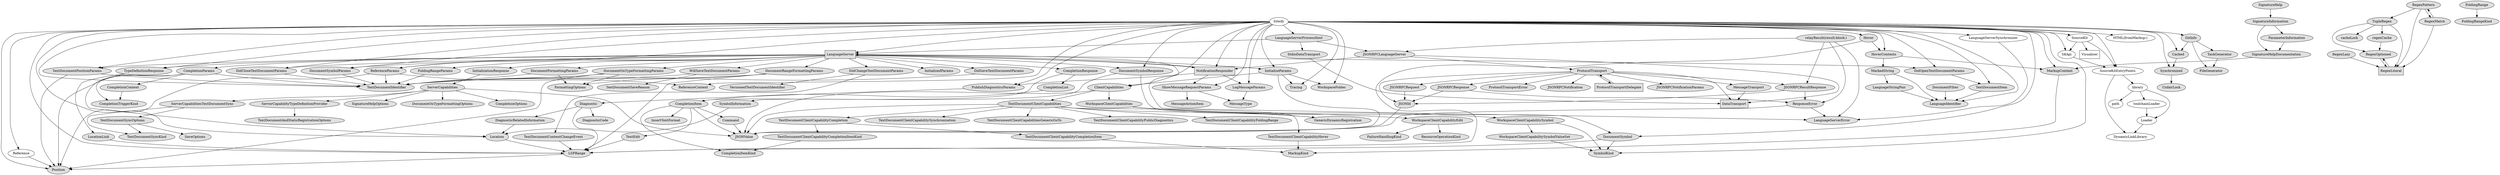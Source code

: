 digraph sweep {
	graph [_draw_="c 9 -#fffffe00 C 7 -#ffffff P 4 0 0 0 756 8476 756 8476 0 ",
		bb="0,0,8476,756",
		xdotversion=1.6
	];
	node [label="\N"];
	0	 [_draw_="c 7 -#000000 C 7 -#ffffff E 7440 450 90.01 18 ",
		_ldraw_="F 14 11 -Times-Roman c 7 -#000000 T 7440 446.3 0 123 20 -SourceKitEntryPoints ",
		fillcolor="#ffffff",
		height=0.5,
		href="SourceKit.swift.html#98_13",
		label=SourceKitEntryPoints,
		pos="7440,450",
		style=filled,
		tooltip="siteify/SourceKit.swift",
		width=2.5047];
	1	 [_draw_="c 7 -#000000 C 7 -#ffffff E 7497 162 88.09 18 ",
		_ldraw_="F 14 11 -Times-Roman c 7 -#000000 T 7497 158.3 0 120 18 -DynamicLinkLibrary ",
		fillcolor="#ffffff",
		height=0.5,
		href="SourceKit.swift.html#46_7",
		label=DynamicLinkLibrary,
		pos="7497,162",
		style=filled,
		tooltip="siteify/SourceKit.swift",
		width=2.4499];
	0 -> 1	 [_draw_="c 7 -#000000 B 7 7435.75 431.77 7429.13 401.97 7418.34 339.09 7431 288 7440.2 250.87 7462.66 212.62 7478.83 188.37 ",
		_hdraw_="S 5 -solid c 7 -#000000 C 7 -#000000 P 3 7481.72 190.34 7484.46 180.1 7475.94 186.4 ",
		pos="e,7484.5,180.1 7435.8,431.77 7429.1,401.97 7418.3,339.09 7431,288 7440.2,250.87 7462.7,212.62 7478.8,188.37",
		width=65];
	8	 [_draw_="c 7 -#000000 C 7 -#ffffff E 7529 378 35.15 18 ",
		_ldraw_="F 14 11 -Times-Roman c 7 -#000000 T 7529 374.3 0 38 7 -library ",
		fillcolor="#ffffff",
		height=0.5,
		href="SourceKit.swift.html#96_12",
		label=library,
		pos="7529,378",
		style=filled,
		tooltip="siteify/SourceKit.swift",
		width=0.97357];
	0 -> 8	 [_draw_="c 7 -#000000 B 4 7461.09 432.41 7473.52 422.63 7489.36 410.18 7502.61 399.76 ",
		_hdraw_="S 5 -solid c 7 -#000000 C 7 -#000000 P 3 7504.78 402.5 7510.47 393.57 7500.45 397 ",
		pos="e,7510.5,393.57 7461.1,432.41 7473.5,422.63 7489.4,410.18 7502.6,399.76",
		width=65];
	2	 [_draw_="c 7 -#000000 C 7 -#e0e0e0 E 925 90 49.09 18 ",
		_ldraw_="F 14 11 -Times-Roman c 7 -#000000 T 925 86.3 0 60 8 -LSPRange ",
		fillcolor="#e0e0e0",
		height=0.5,
		href="LSPRange.swift.html#11_14",
		label=LSPRange,
		pos="925,90",
		style=filled,
		tooltip=".build/checkouts/SwiftLSPClient/SwiftLSPClient/Types/LSPRange.swift",
		width=1.3666];
	3	 [_draw_="c 7 -#000000 C 7 -#e0e0e0 E 848 18 39.95 18 ",
		_ldraw_="F 14 11 -Times-Roman c 7 -#000000 T 848 14.3 0 46 8 -Position ",
		fillcolor="#e0e0e0",
		height=0.5,
		href="Position.swift.html#11_14",
		label=Position,
		pos="848,18",
		style=filled,
		tooltip=".build/checkouts/SwiftLSPClient/SwiftLSPClient/Types/Position.swift",
		width=1.1152];
	2 -> 3	 [_draw_="c 7 -#000000 B 4 907.53 73.12 897.14 63.68 883.82 51.56 872.41 41.19 ",
		_hdraw_="S 5 -solid c 7 -#000000 C 7 -#000000 P 3 874.63 38.48 864.87 34.34 869.92 43.66 ",
		pos="e,864.87,34.34 907.53,73.116 897.14,63.677 883.82,51.562 872.41,41.189",
		width=6];
	4	 [_draw_="c 7 -#000000 C 7 -#ffffff E 7403 594 47.17 18 ",
		_ldraw_="F 14 11 -Times-Roman c 7 -#000000 T 7403 590.3 0 57 9 -SourceKit ",
		fillcolor="#ffffff",
		height=0.5,
		href="SourceKit.swift.html#169_13",
		label=SourceKit,
		pos="7403,594",
		style=filled,
		tooltip="siteify/SourceKit.swift",
		width=1.3117];
	4 -> 0	 [_draw_="c 7 -#000000 B 7 7408.9 575.93 7412.37 565.6 7416.7 552.12 7420 540 7425.58 519.5 7430.8 496.04 7434.51 478.36 ",
		_hdraw_="S 5 -solid c 7 -#000000 C 7 -#000000 P 3 7438.02 478.67 7436.62 468.17 7431.17 477.26 ",
		pos="e,7436.6,468.17 7408.9,575.93 7412.4,565.6 7416.7,552.12 7420,540 7425.6,519.5 7430.8,496.04 7434.5,478.36",
		width=76];
	5	 [_draw_="c 7 -#000000 C 7 -#ffffff E 7285 522 35.62 18 ",
		_ldraw_="F 14 11 -Times-Roman c 7 -#000000 T 7285 518.3 0 39 5 -SKApi ",
		fillcolor="#ffffff",
		height=0.5,
		href="SourceKit.swift.html#167_11",
		label=SKApi,
		pos="7285,522",
		style=filled,
		tooltip="siteify/SourceKit.swift",
		width=0.98259];
	4 -> 5	 [_draw_="c 7 -#000000 B 4 7378.55 578.5 7360.48 567.78 7335.75 553.1 7316.25 541.54 ",
		_hdraw_="S 5 -solid c 7 -#000000 C 7 -#000000 P 3 7317.81 538.39 7307.42 536.3 7314.24 544.41 ",
		pos="e,7307.4,536.3 7378.6,578.5 7360.5,567.78 7335.7,553.1 7316.2,541.54",
		width=76];
	122	 [_draw_="c 7 -#000000 C 7 -#ffffff P 4 7411.25 540 7338.75 540 7338.75 504 7411.25 504 ",
		_ldraw_="F 14 11 -Times-Roman c 7 -#000000 T 7375 518.3 0 57 10 -Visualiser ",
		fillcolor="#ffffff",
		height=0.5,
		href="SourceKit.swift.html#18_9",
		label=Visualiser,
		pos="7375,522",
		shape=box,
		style=filled,
		tooltip="siteify/SourceKit.swift",
		width=1.0069];
	4 -> 122	 [_draw_="c 7 -#000000 B 4 7396.22 576.05 7393.07 568.18 7389.25 558.62 7385.72 549.79 ",
		_hdraw_="S 5 -solid c 7 -#000000 C 7 -#000000 P 3 7388.87 548.26 7381.91 540.28 7382.37 550.86 ",
		pos="e,7381.9,540.28 7396.2,576.05 7393.1,568.18 7389.2,558.62 7385.7,549.79",
		width=4];
	5 -> 0	 [_draw_="c 7 -#000000 B 4 7310.6 509.44 7333.75 498.99 7368.34 483.36 7395.93 470.9 ",
		_hdraw_="S 5 -solid c 7 -#000000 C 7 -#000000 P 3 7397.7 473.95 7405.37 466.64 7394.81 467.57 ",
		pos="e,7405.4,466.64 7310.6,509.44 7333.7,498.99 7368.3,483.36 7395.9,470.9",
		width=1];
	6	 [_draw_="c 7 -#000000 C 7 -#ffffff E 4852 666 35.15 18 ",
		_ldraw_="F 14 11 -Times-Roman c 7 -#000000 T 4852 662.3 0 38 7 -Siteify ",
		fillcolor="#ffffff",
		height=0.5,
		href="Siteify.swift.html#24_13",
		label=Siteify,
		pos="4852,666",
		style=filled,
		tooltip="siteify/Siteify.swift",
		width=0.97357];
	6 -> 0	 [_draw_="c 7 -#000000 B 7 4887.18 664.97 5194.44 664.58 7411.82 660.15 7459 612 7493.84 576.44 7471.47 513.17 7454.31 477.45 ",
		_hdraw_="S 5 -solid c 7 -#000000 C 7 -#000000 P 3 7457.26 475.53 7449.66 468.15 7451 478.66 ",
		pos="e,7449.7,468.15 4887.2,664.97 5194.4,664.58 7411.8,660.15 7459,612 7493.8,576.44 7471.5,513.17 7454.3,477.45",
		width=6];
	6 -> 2	 [_draw_="c 7 -#000000 B 16 4816.84 665.09 4394.93 666.06 316.42 673.9 211 612 171.69 588.92 160 568.59 160 523 160 523 160 523 160 449 160 \
308.86 126.97 226.85 240 144 289.87 107.44 708.38 95.33 865.61 92.05 ",
		_hdraw_="S 5 -solid c 7 -#000000 C 7 -#000000 P 3 866.1 95.54 876.03 91.84 865.96 88.55 ",
		pos="e,876.03,91.841 4816.8,665.09 4394.9,666.06 316.42,673.9 211,612 171.69,588.92 160,568.59 160,523 160,523 160,523 160,449 160,308.86 \
126.97,226.85 240,144 289.87,107.44 708.38,95.335 865.61,92.054",
		width=6];
	6 -> 3	 [_draw_="c 7 -#000000 B 16 4816.74 664.85 4389.41 663.03 220.54 644.4 168 612 130.1 588.63 122 567.53 122 523 122 523 122 523 122 161 122 \
64.52 226.79 96.92 320 72 490.93 26.3 702.55 19.34 797.62 18.71 ",
		_hdraw_="S 5 -solid c 7 -#000000 C 7 -#000000 P 3 797.82 22.21 807.81 18.67 797.79 15.21 ",
		pos="e,807.81,18.669 4816.7,664.85 4389.4,663.03 220.54,644.4 168,612 130.1,588.63 122,567.53 122,523 122,523 122,523 122,161 122,64.519 \
226.79,96.919 320,72 490.93,26.303 702.55,19.341 797.62,18.715",
		width=12];
	6 -> 4	 [_draw_="c 7 -#000000 B 7 4887.11 664.99 5149.56 664.83 6808.29 661.8 7308 612 7322.62 610.54 7338.38 608.09 7352.77 605.49 ",
		_hdraw_="S 5 -solid c 7 -#000000 C 7 -#000000 P 3 7353.79 608.86 7362.98 603.59 7352.51 601.98 ",
		pos="e,7363,603.59 4887.1,664.99 5149.6,664.83 6808.3,661.8 7308,612 7322.6,610.54 7338.4,608.09 7352.8,605.49",
		width=17];
	6 -> 5	 [_draw_="c 7 -#000000 B 13 4887.2 664.73 5147.65 662.67 6767.84 648.38 6864 612 6887.31 603.18 6884.07 585.76 6907 576 7043.97 517.71 7095.21 \
574.58 7240 540 7242.99 539.29 7246.05 538.43 7249.1 537.48 ",
		_hdraw_="S 5 -solid c 7 -#000000 C 7 -#000000 P 3 7250.36 540.74 7258.7 534.21 7248.11 534.12 ",
		pos="e,7258.7,534.21 4887.2,664.73 5147.6,662.67 6767.8,648.38 6864,612 6887.3,603.18 6884.1,585.76 6907,576 7044,517.71 7095.2,574.58 \
7240,540 7243,539.29 7246.1,538.43 7249.1,537.48",
		width=6];
	7	 [_draw_="c 7 -#000000 C 7 -#e0e0e0 E 6697 378 38.49 18 ",
		_ldraw_="F 14 11 -Times-Roman c 7 -#000000 T 6697 374.3 0 44 7 -Tracing ",
		fillcolor="#e0e0e0",
		height=0.5,
		href="Initialization.swift.html#11_12",
		label=Tracing,
		pos="6697,378",
		style=filled,
		tooltip=".build/checkouts/SwiftLSPClient/SwiftLSPClient/Types/Initialization.swift",
		width=1.0694];
	6 -> 7	 [_draw_="c 7 -#000000 B 10 4887.06 664.85 5003.66 663.93 5388.74 657.39 5703 612 6129.41 550.41 6233.87 514.78 6648 396 6651.3 395.05 6654.71 \
394.01 6658.12 392.92 ",
		_hdraw_="S 5 -solid c 7 -#000000 C 7 -#000000 P 3 6659.23 396.24 6667.63 389.77 6657.03 389.59 ",
		pos="e,6667.6,389.77 4887.1,664.85 5003.7,663.93 5388.7,657.39 5703,612 6129.4,550.41 6233.9,514.78 6648,396 6651.3,395.05 6654.7,394.01 \
6658.1,392.92",
		width=2];
	9	 [_draw_="c 7 -#000000 C 7 -#e0e0e0 E 2123 162 76.54 18 ",
		_ldraw_="F 14 11 -Times-Roman c 7 -#000000 T 2123 158.3 0 102 14 -DocumentSymbol ",
		fillcolor="#e0e0e0",
		height=0.5,
		href="DocumentSymbol.swift.html#56_14",
		label=DocumentSymbol,
		pos="2123,162",
		style=filled,
		tooltip=".build/checkouts/SwiftLSPClient/SwiftLSPClient/Types/DocumentSymbol.swift",
		width=2.1207];
	6 -> 9	 [_draw_="c 7 -#000000 B 19 4817.45 662.22 4699.4 651.62 4303.27 607.13 4012 468 3987.29 456.2 3987.81 441.13 3962 432 3827.5 384.41 3450.38 \
456.13 3321 396 3301.04 386.73 3307.04 369.1 3287 360 3098.69 274.47 2553.28 389.19 2357 324 2270.35 295.22 2186.63 223.85 2146.93 \
186.55 ",
		_hdraw_="S 5 -solid c 7 -#000000 C 7 -#000000 P 3 2149.25 183.93 2139.59 179.57 2144.43 189 ",
		pos="e,2139.6,179.57 4817.5,662.22 4699.4,651.62 4303.3,607.13 4012,468 3987.3,456.2 3987.8,441.13 3962,432 3827.5,384.41 3450.4,456.13 \
3321,396 3301,386.73 3307,369.1 3287,360 3098.7,274.47 2553.3,389.19 2357,324 2270.4,295.22 2186.6,223.85 2146.9,186.55",
		width=25];
	12	 [_draw_="c 7 -#000000 C 7 -#e0e0e0 E 7577 594 37.54 18 ",
		_ldraw_="F 14 11 -Times-Roman c 7 -#000000 T 7577 590.3 0 42 7 -GitInfo ",
		fillcolor="#e0e0e0",
		height=0.5,
		href="GitInfo.swift.html#17_13",
		label=GitInfo,
		pos="7577,594",
		style=filled,
		tooltip=".build/checkouts/GitInfo/Sources/GitInfo.swift",
		width=1.0375];
	6 -> 12	 [_draw_="c 7 -#000000 B 7 4887.1 665.15 5160.57 666.21 6953.68 670.77 7492 612 7505.95 610.48 7521.01 607.81 7534.53 605.03 ",
		_hdraw_="S 5 -solid c 7 -#000000 C 7 -#000000 P 3 7535.46 608.41 7544.52 602.9 7534.01 601.56 ",
		pos="e,7544.5,602.9 4887.1,665.15 5160.6,666.21 6953.7,670.77 7492,612 7505.9,610.48 7521,607.81 7534.5,605.03",
		width=7];
	23	 [_draw_="c 7 -#000000 C 7 -#e0e0e0 P 4 3247 540 3139 540 3139 504 3247 504 ",
		_ldraw_="F 14 11 -Times-Roman c 7 -#000000 T 3193 518.3 0 92 14 -LanguageServer ",
		fillcolor="#e0e0e0",
		height=0.5,
		href="LanguageServer.swift.html#49_16",
		label=LanguageServer,
		pos="3193,522",
		shape=box,
		style=filled,
		tooltip=".build/checkouts/SwiftLSPClient/SwiftLSPClient/LanguageServer.swift",
		width=1.5];
	6 -> 23	 [_draw_="c 7 -#000000 B 7 4817.19 663.73 4696.08 659.16 4281.87 642.17 3941 612 3687.33 589.55 3386.79 549.76 3257.45 532 ",
		_hdraw_="S 5 -solid c 7 -#000000 C 7 -#000000 P 3 3257.7 528.5 3247.32 530.6 3256.75 535.43 ",
		pos="e,3247.3,530.6 4817.2,663.73 4696.1,659.16 4281.9,642.17 3941,612 3687.3,589.55 3386.8,549.76 3257.4,532",
		width=16];
	27	 [_draw_="c 7 -#000000 C 7 -#e0e0e0 E 644 450 122.28 18 ",
		_ldraw_="F 14 11 -Times-Roman c 7 -#000000 T 644 446.3 0 172 26 -TextDocumentPositionParams ",
		fillcolor="#e0e0e0",
		height=0.5,
		href="Basic.swift.html#122_14",
		label=TextDocumentPositionParams,
		pos="644,450",
		style=filled,
		tooltip=".build/checkouts/SwiftLSPClient/SwiftLSPClient/Types/Basic.swift",
		width=3.3915];
	6 -> 27	 [_draw_="c 7 -#000000 B 7 4816.74 664.95 4469.86 664.42 1672.55 658.71 1306 612 1078.27 582.98 815.32 505.42 701.46 469.6 ",
		_hdraw_="S 5 -solid c 7 -#000000 C 7 -#000000 P 3 702.48 466.25 691.89 466.58 700.37 472.93 ",
		pos="e,691.89,466.58 4816.7,664.95 4469.9,664.42 1672.5,658.71 1306,612 1078.3,582.98 815.32,505.42 701.46,469.6",
		width=1];
	30	 [_draw_="c 7 -#000000 C 7 -#e0e0e0 E 1828 378 98.19 18 ",
		_ldraw_="F 14 11 -Times-Roman c 7 -#000000 T 1828 374.3 0 136 22 -TextDocumentIdentifier ",
		fillcolor="#e0e0e0",
		height=0.5,
		href="TextDocumentIndentifier.swift.html#11_14",
		label=TextDocumentIdentifier,
		pos="1828,378",
		style=filled,
		tooltip=".build/checkouts/SwiftLSPClient/SwiftLSPClient/Types/TextDocumentIndentifier.swift",
		width=2.7332];
	6 -> 30	 [_draw_="c 7 -#000000 B 16 4816.95 664.83 4556.69 663.46 2921.66 653.29 2428 612 2207.33 593.54 2153.67 574.88 1935 540 1749.71 510.44 1639.84 \
611.55 1519 468 1508.7 455.76 1508.69 444.23 1519 432 1526.25 423.4 1653.09 403.79 1741.98 390.99 ",
		_hdraw_="S 5 -solid c 7 -#000000 C 7 -#000000 P 3 1742.67 394.42 1752.07 389.54 1741.68 387.5 ",
		pos="e,1752.1,389.54 4816.9,664.83 4556.7,663.46 2921.7,653.29 2428,612 2207.3,593.54 2153.7,574.88 1935,540 1749.7,510.44 1639.8,611.55 \
1519,468 1508.7,455.76 1508.7,444.23 1519,432 1526.3,423.4 1653.1,403.79 1742,390.99",
		width=2];
	31	 [_draw_="c 7 -#000000 C 7 -#ffffff E 47 90 47.17 18 ",
		_ldraw_="F 14 11 -Times-Roman c 7 -#000000 T 47 86.3 0 57 9 -Reference ",
		fillcolor="#ffffff",
		height=0.5,
		href="Siteify.swift.html#718_7",
		label=Reference,
		pos="47,90",
		style=filled,
		tooltip="siteify/Siteify.swift",
		width=1.3117];
	6 -> 31	 [_draw_="c 7 -#000000 B 13 4816.95 664.87 4387.77 663.18 160.64 645.78 108 612 71.19 588.38 66 566.74 66 523 66 523 66 523 66 233 66 192.64 \
58.37 146.39 52.78 117.94 ",
		_hdraw_="S 5 -solid c 7 -#000000 C 7 -#000000 P 3 56.17 117.06 50.75 107.95 49.31 118.45 ",
		pos="e,50.754,107.95 4816.9,664.87 4387.8,663.18 160.64,645.78 108,612 71.189,588.38 66,566.74 66,523 66,523 66,523 66,233 66,192.64 \
58.366,146.39 52.776,117.94",
		width=8];
	33	 [_draw_="c 7 -#000000 C 7 -#e0e0e0 E 7730 522 37.54 18 ",
		_ldraw_="F 14 11 -Times-Roman c 7 -#000000 T 7730 518.3 0 42 6 -Cached ",
		fillcolor="#e0e0e0",
		height=0.5,
		href="Parallel.swift.html#74_13",
		label=Cached,
		pos="7730,522",
		style=filled,
		tooltip=".build/checkouts/Parallel/Sources/Parallel.swift",
		width=1.0375];
	6 -> 33	 [_draw_="c 7 -#000000 B 7 4887.19 664.99 5199.52 664.85 7488.57 662.06 7623 612 7658.54 598.77 7690.72 568.31 7710.3 546.72 ",
		_hdraw_="S 5 -solid c 7 -#000000 C 7 -#000000 P 3 7713.18 548.75 7717.17 538.93 7707.93 544.11 ",
		pos="e,7717.2,538.93 4887.2,664.99 5199.5,664.85 7488.6,662.06 7623,612 7658.5,598.77 7690.7,568.31 7710.3,546.72",
		width=7];
	34	 [_draw_="c 7 -#000000 C 7 -#e0e0e0 E 7772 450 60.17 18 ",
		_ldraw_="F 14 11 -Times-Roman c 7 -#000000 T 7772 446.3 0 77 12 -Synchronized ",
		fillcolor="#e0e0e0",
		height=0.5,
		href="Parallel.swift.html#57_13",
		label=Synchronized,
		pos="7772,450",
		style=filled,
		tooltip=".build/checkouts/Parallel/Sources/Parallel.swift",
		width=1.6728];
	6 -> 34	 [_draw_="c 7 -#000000 B 10 4887.2 664.89 5202.11 663.88 7526.73 654.96 7666 612 7721.83 594.78 7748.21 591.4 7776 540 7786.19 521.15 7784.18 \
496.63 7780.19 478.1 ",
		_hdraw_="S 5 -solid c 7 -#000000 C 7 -#000000 P 3 7783.55 477.11 7777.76 468.23 7776.75 478.78 ",
		pos="e,7777.8,468.23 4887.2,664.89 5202.1,663.88 7526.7,654.96 7666,612 7721.8,594.78 7748.2,591.4 7776,540 7786.2,521.15 7784.2,496.63 \
7780.2,478.1",
		width=14];
	38	 [_draw_="c 7 -#000000 C 7 -#e0e0e0 E 7129 90 57.29 18 ",
		_ldraw_="F 14 11 -Times-Roman c 7 -#000000 T 7129 86.3 0 72 10 -SymbolKind ",
		fillcolor="#e0e0e0",
		height=0.5,
		href="SymbolKind.swift.html#11_12",
		label=SymbolKind,
		pos="7129,90",
		style=filled,
		tooltip=".build/checkouts/SwiftLSPClient/SwiftLSPClient/Types/SymbolKind.swift",
		width=1.586];
	6 -> 38	 [_draw_="c 7 -#000000 B 25 4887.33 664.74 5145.25 662.8 6730.52 649.32 6824 612 6846.21 603.13 6844.79 590.25 6864 576 6913.64 539.16 6924.71 \
524.58 6983 504 7039.25 484.15 7205.25 508.55 7249 468 7278.66 440.5 7268 419.45 7268 379 7268 379 7268 379 7268 233 7268 189.63 \
7257.59 175.71 7228 144 7213.5 128.46 7193.4 116.55 7175.1 107.99 ",
		_hdraw_="S 5 -solid c 7 -#000000 C 7 -#000000 P 3 7176.29 104.69 7165.73 103.82 7173.44 111.08 ",
		pos="e,7165.7,103.82 4887.3,664.74 5145.2,662.8 6730.5,649.32 6824,612 6846.2,603.13 6844.8,590.25 6864,576 6913.6,539.16 6924.7,524.58 \
6983,504 7039.2,484.15 7205.3,508.55 7249,468 7278.7,440.5 7268,419.45 7268,379 7268,379 7268,379 7268,233 7268,189.63 7257.6,175.71 \
7228,144 7213.5,128.46 7193.4,116.55 7175.1,107.99",
		width=2];
	39	 [_draw_="c 7 -#000000 C 7 -#e0e0e0 P 4 4561.25 468 4418.75 468 4418.75 432 4561.25 432 ",
		_ldraw_="F 14 11 -Times-Roman c 7 -#000000 T 4490 446.3 0 127 21 -NotificationResponder ",
		fillcolor="#e0e0e0",
		height=0.5,
		href="LanguageServer.swift.html#78_16",
		label=NotificationResponder,
		pos="4490,450",
		shape=box,
		style=filled,
		tooltip=".build/checkouts/SwiftLSPClient/SwiftLSPClient/LanguageServer.swift",
		width=1.9792];
	6 -> 39	 [_draw_="c 7 -#000000 B 7 4817.73 662.1 4752.6 655.99 4614.05 640.04 4576 612 4530.84 578.73 4507.01 514.48 4496.61 478.01 ",
		_hdraw_="S 5 -solid c 7 -#000000 C 7 -#000000 P 3 4499.91 476.82 4493.91 468.08 4493.16 478.65 ",
		pos="e,4493.9,468.08 4817.7,662.1 4752.6,655.99 4614.1,640.04 4576,612 4530.8,578.73 4507,514.48 4496.6,478.01",
		width=1];
	48	 [_draw_="c 7 -#000000 C 7 -#e0e0e0 E 5329 594 115.06 18 ",
		_ldraw_="F 14 11 -Times-Roman c 7 -#000000 T 5329 590.3 0 161 25 -LanguageServerProcessHost ",
		fillcolor="#e0e0e0",
		height=0.5,
		href="LanguageServerProcessHost.swift.html#20_13",
		label=LanguageServerProcessHost,
		pos="5329,594",
		style=filled,
		tooltip=".build/checkouts/SwiftLSPClient/SwiftLSPClient/LanguageServerProcessHost.swift",
		width=3.195];
	6 -> 48	 [_draw_="c 7 -#000000 B 4 4885.16 660.13 4957.31 649.55 5130.65 624.11 5238.11 608.34 ",
		_hdraw_="S 5 -solid c 7 -#000000 C 7 -#000000 P 3 5238.91 611.76 5248.3 606.84 5237.9 604.83 ",
		pos="e,5248.3,606.84 4885.2,660.13 4957.3,649.55 5130.7,624.11 5238.1,608.34",
		width=2];
	50	 [_draw_="c 7 -#000000 C 7 -#ffffff E 5039 594 118.41 18 ",
		_ldraw_="F 14 11 -Times-Roman c 7 -#000000 T 5039 590.3 0 167 26 -LanguageServerSynchronizer ",
		fillcolor="#ffffff",
		height=0.5,
		href="Synchronizer.swift.html#16_7",
		label=LanguageServerSynchronizer,
		pos="5039,594",
		style=filled,
		tooltip="siteify/Synchronizer.swift",
		width=3.2908];
	6 -> 50	 [_draw_="c 7 -#000000 B 4 4879.59 654.67 4907.82 644.1 4952.36 627.43 4987.2 614.39 ",
		_hdraw_="S 5 -solid c 7 -#000000 C 7 -#000000 P 3 4988.6 617.6 4996.74 610.82 4986.15 611.05 ",
		pos="e,4996.7,610.82 4879.6,654.67 4907.8,644.1 4952.4,627.43 4987.2,614.39",
		width=2];
	51	 [_draw_="c 7 -#000000 C 7 -#e0e0e0 E 1828 450 74.14 18 ",
		_ldraw_="F 14 11 -Times-Roman c 7 -#000000 T 1828 446.3 0 98 15 -ReferenceParams ",
		fillcolor="#e0e0e0",
		height=0.5,
		href="Reference.swift.html#19_14",
		label=ReferenceParams,
		pos="1828,450",
		style=filled,
		tooltip=".build/checkouts/SwiftLSPClient/SwiftLSPClient/Types/Features/Reference.swift",
		width=2.0569];
	6 -> 51	 [_draw_="c 7 -#000000 B 13 4816.73 664.94 4638.84 664.43 3822.29 659.47 3156 612 2867.84 591.47 2796.97 573.24 2510 540 2243.64 509.15 2175.68 \
510.94 1911 468 1904.71 466.98 1898.17 465.82 1891.65 464.59 ",
		_hdraw_="S 5 -solid c 7 -#000000 C 7 -#000000 P 3 1891.94 461.08 1881.46 462.62 1890.61 467.96 ",
		pos="e,1881.5,462.62 4816.7,664.94 4638.8,664.43 3822.3,659.47 3156,612 2867.8,591.47 2797,573.24 2510,540 2243.6,509.15 2175.7,510.94 \
1911,468 1904.7,466.98 1898.2,465.82 1891.7,464.59",
		width=1];
	66	 [_draw_="c 7 -#000000 C 7 -#e0e0e0 E 5839 450 69.32 18 ",
		_ldraw_="F 14 11 -Times-Roman c 7 -#000000 T 5839 446.3 0 91 16 -InitializeParams ",
		fillcolor="#e0e0e0",
		height=0.5,
		href="Initialization.swift.html#17_14",
		label=InitializeParams,
		pos="5839,450",
		style=filled,
		tooltip=".build/checkouts/SwiftLSPClient/SwiftLSPClient/Types/Initialization.swift",
		width=1.9242];
	6 -> 66	 [_draw_="c 7 -#000000 B 7 4887.23 664.4 5013.64 661.95 5443.76 650.86 5575 612 5670.95 583.59 5767.13 511.2 5812.34 473.93 ",
		_hdraw_="S 5 -solid c 7 -#000000 C 7 -#000000 P 3 5814.74 476.49 5820.18 467.4 5810.26 471.11 ",
		pos="e,5820.2,467.4 4887.2,664.4 5013.6,661.95 5443.8,650.86 5575,612 5670.9,583.59 5767.1,511.2 5812.3,473.93",
		width=1];
	67	 [_draw_="c 7 -#000000 C 7 -#e0e0e0 E 6829 378 75.09 18 ",
		_ldraw_="F 14 11 -Times-Roman c 7 -#000000 T 6829 374.3 0 100 15 -WorkspaceFolder ",
		fillcolor="#e0e0e0",
		height=0.5,
		href="WorkspaceFolder.swift.html#11_14",
		label=WorkspaceFolder,
		pos="6829,378",
		style=filled,
		tooltip=".build/checkouts/SwiftLSPClient/SwiftLSPClient/Types/WorkspaceFolder.swift",
		width=2.0888];
	6 -> 67	 [_draw_="c 7 -#000000 B 10 4887.22 664.4 5074.92 661.06 5959.29 643.89 6231 612 6478.12 582.99 6580.7 627.1 6772 468 6792.4 451.04 6807.93 \
424.85 6817.6 405.26 ",
		_hdraw_="S 5 -solid c 7 -#000000 C 7 -#000000 P 3 6820.88 406.52 6821.99 395.98 6814.55 403.52 ",
		pos="e,6822,395.98 4887.2,664.4 5074.9,661.06 5959.3,643.89 6231,612 6478.1,582.99 6580.7,627.1 6772,468 6792.4,451.04 6807.9,424.85 \
6817.6,405.26",
		width=1];
	72	 [_draw_="c 7 -#000000 C 7 -#e0e0e0 E 2047 450 126.61 18 ",
		_ldraw_="F 14 11 -Times-Roman c 7 -#000000 T 2047 446.3 0 179 26 -DidCloseTextDocumentParams ",
		fillcolor="#e0e0e0",
		height=0.5,
		href="TextSynchronization.swift.html#78_14",
		label=DidCloseTextDocumentParams,
		pos="2047,450",
		style=filled,
		tooltip=".build/checkouts/SwiftLSPClient/SwiftLSPClient/Types/TextSynchronization.swift",
		width=3.5103];
	6 -> 72	 [_draw_="c 7 -#000000 B 10 4817.11 664.25 4670.14 660.96 4087.01 646.3 3609 612 2973.63 566.41 2815.97 539.51 2183 468 2171.45 466.7 2159.37 \
465.27 2147.36 463.82 ",
		_hdraw_="S 5 -solid c 7 -#000000 C 7 -#000000 P 3 2147.66 460.33 2137.31 462.59 2146.81 467.28 ",
		pos="e,2137.3,462.59 4817.1,664.25 4670.1,660.96 4087,646.3 3609,612 2973.6,566.41 2816,539.51 2183,468 2171.5,466.7 2159.4,465.27 2147.4,\
463.82",
		width=1];
	73	 [_draw_="c 7 -#000000 C 7 -#e0e0e0 E 7172 450 68.37 18 ",
		_ldraw_="F 14 11 -Times-Roman c 7 -#000000 T 7172 446.3 0 89 13 -MarkupContent ",
		fillcolor="#e0e0e0",
		height=0.5,
		href="Basic.swift.html#146_14",
		label=MarkupContent,
		pos="7172,450",
		style=filled,
		tooltip=".build/checkouts/SwiftLSPClient/SwiftLSPClient/Types/Basic.swift",
		width=1.8923];
	6 -> 73	 [_draw_="c 7 -#000000 B 10 4887.12 664.79 5141.76 663.17 6697.55 651.68 6788 612 6849.31 585.1 6834.05 535.72 6893 504 6955.46 470.39 7035.83 \
457.82 7094.25 453.25 ",
		_hdraw_="S 5 -solid c 7 -#000000 C 7 -#000000 P 3 7094.81 456.72 7104.53 452.52 7094.31 449.74 ",
		pos="e,7104.5,452.52 4887.1,664.79 5141.8,663.17 6697.6,651.68 6788,612 6849.3,585.1 6834,535.72 6893,504 6955.5,470.39 7035.8,457.82 \
7094.3,453.25",
		width=1];
	74	 [_draw_="c 7 -#000000 C 7 -#e0e0e0 E 6521 522 65.47 18 ",
		_ldraw_="F 14 11 -Times-Roman c 7 -#000000 T 6521 518.3 0 85 13 -HoverContents ",
		fillcolor="#e0e0e0",
		height=0.5,
		href="Hover.swift.html#11_12",
		label=HoverContents,
		pos="6521,522",
		style=filled,
		tooltip=".build/checkouts/SwiftLSPClient/SwiftLSPClient/Types/Features/Hover.swift",
		width=1.8145];
	6 -> 74	 [_draw_="c 7 -#000000 B 7 4887.08 664.38 5065.57 661.12 5874.2 644.74 6123 612 6247.96 595.56 6391.57 558.95 6467.48 538.17 ",
		_hdraw_="S 5 -solid c 7 -#000000 C 7 -#000000 P 3 6468.58 541.5 6477.29 535.47 6466.72 534.75 ",
		pos="e,6477.3,535.47 4887.1,664.38 5065.6,661.12 5874.2,644.74 6123,612 6248,595.56 6391.6,558.95 6467.5,538.17",
		width=1];
	79	 [_draw_="c 7 -#000000 C 7 -#e0e0e0 E 5533 594 33.22 18 ",
		_ldraw_="F 14 11 -Times-Roman c 7 -#000000 T 5533 590.3 0 35 5 -Hover ",
		fillcolor="#e0e0e0",
		height=0.5,
		href="Hover.swift.html#46_14",
		label=Hover,
		pos="5533,594",
		style=filled,
		tooltip=".build/checkouts/SwiftLSPClient/SwiftLSPClient/Types/Features/Hover.swift",
		width=0.91871];
	6 -> 79	 [_draw_="c 7 -#000000 B 7 4887.19 665.28 4983.96 665.38 5261.83 661.01 5486 612 5489.89 611.15 5493.9 610.06 5497.86 608.83 ",
		_hdraw_="S 5 -solid c 7 -#000000 C 7 -#000000 P 3 5499.13 612.1 5507.5 605.6 5496.91 605.46 ",
		pos="e,5507.5,605.6 4887.2,665.28 4984,665.38 5261.8,661.01 5486,612 5489.9,611.15 5493.9,610.06 5497.9,608.83",
		width=1];
	81	 [_draw_="c 7 -#000000 C 7 -#e0e0e0 E 1632 450 103.49 18 ",
		_ldraw_="F 14 11 -Times-Roman c 7 -#000000 T 1632 446.3 0 144 20 -DocumentSymbolParams ",
		fillcolor="#e0e0e0",
		height=0.5,
		href="DocumentSymbol.swift.html#11_14",
		label=DocumentSymbolParams,
		pos="1632,450",
		style=filled,
		tooltip=".build/checkouts/SwiftLSPClient/SwiftLSPClient/Types/DocumentSymbol.swift",
		width=2.8749];
	6 -> 81	 [_draw_="c 7 -#000000 B 10 4816.78 665.26 4617.84 666.46 3614.65 669.31 2798 612 2518.19 592.36 2448.79 578.86 2171 540 2006.76 517.02 1815.41 \
483.91 1710.62 465.23 ",
		_hdraw_="S 5 -solid c 7 -#000000 C 7 -#000000 P 3 1711.21 461.78 1700.75 463.47 1709.98 468.67 ",
		pos="e,1700.8,463.47 4816.8,665.26 4617.8,666.46 3614.7,669.31 2798,612 2518.2,592.36 2448.8,578.86 2171,540 2006.8,517.02 1815.4,483.91 \
1710.6,465.23",
		width=1];
	85	 [_draw_="c 7 -#000000 C 7 -#e0e0e0 E 4295 378 76.54 18 ",
		_ldraw_="F 14 11 -Times-Roman c 7 -#000000 T 4295 374.3 0 102 18 -ClientCapabilities ",
		fillcolor="#e0e0e0",
		height=0.5,
		href="ClientCapabilities.swift.html#222_14",
		label=ClientCapabilities,
		pos="4295,378",
		style=filled,
		tooltip=".build/checkouts/SwiftLSPClient/SwiftLSPClient/Types/ClientCapabilities.swift",
		width=2.1207];
	6 -> 85	 [_draw_="c 7 -#000000 B 13 4817 663.64 4779.03 660.22 4719.28 648.87 4685 612 4629 551.76 4702.65 487.56 4642 432 4601.75 395.12 4452.94 \
404.4 4399 396 4388.2 394.32 4376.79 392.5 4365.62 390.69 ",
		_hdraw_="S 5 -solid c 7 -#000000 C 7 -#000000 P 3 4365.9 387.19 4355.47 389.04 4364.78 394.1 ",
		pos="e,4355.5,389.04 4817,663.64 4779,660.22 4719.3,648.87 4685,612 4629,551.76 4702.6,487.56 4642,432 4601.7,395.12 4452.9,404.4 4399,\
396 4388.2,394.32 4376.8,392.5 4365.6,390.69",
		width=1];
	86	 [_draw_="c 7 -#000000 C 7 -#e0e0e0 E 896 450 111.19 18 ",
		_ldraw_="F 14 11 -Times-Roman c 7 -#000000 T 896 446.3 0 156 22 -DocumentSymbolResponse ",
		fillcolor="#e0e0e0",
		height=0.5,
		href="DocumentSymbol.swift.html#25_12",
		label=DocumentSymbolResponse,
		pos="896,450",
		style=filled,
		tooltip=".build/checkouts/SwiftLSPClient/SwiftLSPClient/Types/DocumentSymbol.swift",
		width=3.0943];
	6 -> 86	 [_draw_="c 7 -#000000 B 7 4816.96 664.98 4480.89 664.74 1832.73 661.24 1486 612 1282.84 583.15 1050.16 506.1 948.33 470.07 ",
		_hdraw_="S 5 -solid c 7 -#000000 C 7 -#000000 P 3 949.48 466.76 938.89 466.71 947.14 473.36 ",
		pos="e,938.89,466.71 4817,664.98 4480.9,664.74 1832.7,661.24 1486,612 1282.8,583.15 1050.2,506.1 948.33,470.07",
		width=1];
	98	 [_draw_="c 7 -#000000 C 7 -#e0e0e0 E 3895 378 119.38 18 ",
		_ldraw_="F 14 11 -Times-Roman c 7 -#000000 T 3895 374.3 0 168 24 -ShowMessageRequestParams ",
		fillcolor="#e0e0e0",
		height=0.5,
		href="ShowMessageRequest.swift.html#11_14",
		label=ShowMessageRequestParams,
		pos="3895,378",
		style=filled,
		tooltip=".build/checkouts/SwiftLSPClient/SwiftLSPClient/Types/Window/ShowMessageRequest.swift",
		width=3.3137];
	6 -> 98	 [_draw_="c 7 -#000000 B 13 4818.38 660.65 4764.66 653.07 4662.76 635.95 4636 612 4572.5 555.18 4638.22 483.06 4570 432 4521.24 395.5 4083.61 \
402.01 4023 396 4011.87 394.9 4000.22 393.58 3988.67 392.17 ",
		_hdraw_="S 5 -solid c 7 -#000000 C 7 -#000000 P 3 3988.92 388.67 3978.56 390.91 3988.05 395.62 ",
		pos="e,3978.6,390.91 4818.4,660.65 4764.7,653.07 4662.8,635.95 4636,612 4572.5,555.18 4638.2,483.06 4570,432 4521.2,395.5 4083.6,402.01 \
4023,396 4011.9,394.9 4000.2,393.58 3988.7,392.17",
		width=1];
	101	 [_draw_="c 7 -#000000 C 7 -#e0e0e0 E 5546 450 125.16 18 ",
		_ldraw_="F 14 11 -Times-Roman c 7 -#000000 T 5546 446.3 0 177 25 -DidOpenTextDocumentParams ",
		fillcolor="#e0e0e0",
		height=0.5,
		href="TextSynchronization.swift.html#11_14",
		label=DidOpenTextDocumentParams,
		pos="5546,450",
		style=filled,
		tooltip=".build/checkouts/SwiftLSPClient/SwiftLSPClient/Types/TextSynchronization.swift",
		width=3.4783];
	6 -> 101	 [_draw_="c 7 -#000000 B 7 4887.09 663.78 5008.4 659.31 5405.19 642.47 5453 612 5478.2 595.94 5515.6 518.89 5534.37 477.47 ",
		_hdraw_="S 5 -solid c 7 -#000000 C 7 -#000000 P 3 5537.6 478.81 5538.5 468.25 5531.22 475.94 ",
		pos="e,5538.5,468.25 4887.1,663.78 5008.4,659.31 5405.2,642.47 5453,612 5478.2,595.94 5515.6,518.89 5534.4,477.47",
		width=1];
	110	 [_draw_="c 7 -#000000 C 7 -#e0e0e0 E 365 450 101.09 18 ",
		_ldraw_="F 14 11 -Times-Roman c 7 -#000000 T 365 446.3 0 140 22 -TypeDefinitionResponse ",
		fillcolor="#e0e0e0",
		height=0.5,
		href="TypeDefinition.swift.html#11_12",
		label=TypeDefinitionResponse,
		pos="365,450",
		style=filled,
		tooltip=".build/checkouts/SwiftLSPClient/SwiftLSPClient/Types/Features/TypeDefinition.swift",
		width=2.811];
	6 -> 110	 [_draw_="c 7 -#000000 B 7 4816.72 665.02 4407.88 665.18 581.9 665.22 480 612 425.08 583.31 390.46 515.12 374.8 477.34 ",
		_hdraw_="S 5 -solid c 7 -#000000 C 7 -#000000 P 3 378.02 475.97 371.05 467.98 371.52 478.57 ",
		pos="e,371.05,467.98 4816.7,665.02 4407.9,665.18 581.9,665.22 480,612 425.08,583.31 390.46,515.12 374.8,477.34",
		width=1];
	113	 [_draw_="c 7 -#000000 C 7 -#e0e0e0 E 4116 378 83.26 18 ",
		_ldraw_="F 14 11 -Times-Roman c 7 -#000000 T 4116 374.3 0 113 16 -LogMessageParams ",
		fillcolor="#e0e0e0",
		height=0.5,
		href="LogMessageParams.swift.html#11_14",
		label=LogMessageParams,
		pos="4116,378",
		style=filled,
		tooltip=".build/checkouts/SwiftLSPClient/SwiftLSPClient/Types/Window/LogMessageParams.swift",
		width=2.3173];
	6 -> 113	 [_draw_="c 7 -#000000 B 13 4816.66 664.75 4774.4 662.54 4704.1 652.46 4662 612 4601.4 553.76 4669.62 484.52 4604 432 4535.19 376.92 4296.33 \
407.94 4209 396 4201.34 394.95 4193.35 393.72 4185.41 392.39 ",
		_hdraw_="S 5 -solid c 7 -#000000 C 7 -#000000 P 3 4185.85 388.92 4175.41 390.68 4184.67 395.82 ",
		pos="e,4175.4,390.68 4816.7,664.75 4774.4,662.54 4704.1,652.46 4662,612 4601.4,553.76 4669.6,484.52 4604,432 4535.2,376.92 4296.3,407.94 \
4209,396 4201.3,394.95 4193.3,393.72 4185.4,392.39",
		width=2];
	117	 [_draw_="c 7 -#000000 C 7 -#e0e0e0 E 476 162 42.35 18 ",
		_ldraw_="F 14 11 -Times-Roman c 7 -#000000 T 476 158.3 0 50 8 -Location ",
		fillcolor="#e0e0e0",
		height=0.5,
		href="Location.swift.html#11_14",
		label=Location,
		pos="476,162",
		style=filled,
		tooltip=".build/checkouts/SwiftLSPClient/SwiftLSPClient/Types/Location.swift",
		width=1.1791];
	6 -> 117	 [_draw_="c 7 -#000000 B 16 4816.78 664.93 4412.53 664.11 660.24 655.36 432 612 322.69 591.24 198 634.27 198 523 198 523 198 523 198 449 198 \
321.85 266.5 297.61 364 216 384.41 198.92 411.24 185.97 433.53 177.15 ",
		_hdraw_="S 5 -solid c 7 -#000000 C 7 -#000000 P 3 434.99 180.34 443.09 173.51 432.5 173.8 ",
		pos="e,443.09,173.51 4816.8,664.93 4412.5,664.11 660.24,655.36 432,612 322.69,591.24 198,634.27 198,523 198,523 198,523 198,449 198,321.85 \
266.5,297.61 364,216 384.41,198.92 411.24,185.97 433.53,177.15",
		width=4];
	118	 [_draw_="c 7 -#000000 C 7 -#e0e0e0 E 6558 378 81.34 18 ",
		_ldraw_="F 14 11 -Times-Roman c 7 -#000000 T 6558 374.3 0 110 16 -TextDocumentItem ",
		fillcolor="#e0e0e0",
		height=0.5,
		href="Basic.swift.html#90_14",
		label=TextDocumentItem,
		pos="6558,378",
		style=filled,
		tooltip=".build/checkouts/SwiftLSPClient/SwiftLSPClient/Types/Basic.swift",
		width=2.2624];
	6 -> 118	 [_draw_="c 7 -#000000 B 13 4887.03 664.02 5019.03 660.11 5486.11 644.25 5631 612 5846.91 563.95 5879.83 483.27 6095 432 6254.43 394.01 6299.63 \
418.31 6462 396 6470.59 394.82 6479.58 393.43 6488.48 391.97 ",
		_hdraw_="S 5 -solid c 7 -#000000 C 7 -#000000 P 3 6489.17 395.4 6498.45 390.28 6488.01 388.5 ",
		pos="e,6498.5,390.28 4887,664.02 5019,660.11 5486.1,644.25 5631,612 5846.9,563.95 5879.8,483.27 6095,432 6254.4,394.01 6299.6,418.31 \
6462,396 6470.6,394.82 6479.6,393.43 6488.5,391.97",
		width=3];
	119	 [_draw_="c 7 -#000000 C 7 -#e0e0e0 E 6558 306 79.41 18 ",
		_ldraw_="F 14 11 -Times-Roman c 7 -#000000 T 6558 302.3 0 107 18 -LanguageIdentifier ",
		fillcolor="#e0e0e0",
		height=0.5,
		href="Basic.swift.html#52_12",
		label=LanguageIdentifier,
		pos="6558,306",
		style=filled,
		tooltip=".build/checkouts/SwiftLSPClient/SwiftLSPClient/Types/Basic.swift",
		width=2.2075];
	6 -> 119	 [_draw_="c 7 -#000000 B 16 4886.93 663.87 4960.16 660.76 5126.27 649.65 5166 612 5195.43 584.11 5186 563.54 5186 523 5186 523 5186 523 5186 \
449 5186 408.55 5174.06 386.05 5205 360 5253.32 319.32 6174.38 309.59 6468.52 307.51 ",
		_hdraw_="S 5 -solid c 7 -#000000 C 7 -#000000 P 3 6468.74 311.01 6478.72 307.44 6468.69 304.01 ",
		pos="e,6478.7,307.44 4886.9,663.87 4960.2,660.76 5126.3,649.65 5166,612 5195.4,584.11 5186,563.54 5186,523 5186,523 5186,523 5186,449 \
5186,408.55 5174.1,386.05 5205,360 5253.3,319.32 6174.4,309.59 6468.5,307.51",
		width=1];
	123	 [_draw_="c 7 -#000000 C 7 -#e0e0e0 E 2021 378 76.54 18 ",
		_ldraw_="F 14 11 -Times-Roman c 7 -#000000 T 2021 374.3 0 102 16 -ReferenceContext ",
		fillcolor="#e0e0e0",
		height=0.5,
		href="Reference.swift.html#11_14",
		label=ReferenceContext,
		pos="2021,378",
		style=filled,
		tooltip=".build/checkouts/SwiftLSPClient/SwiftLSPClient/Types/Features/Reference.swift",
		width=2.1207];
	6 -> 123	 [_draw_="c 7 -#000000 B 13 4816.76 665.29 4661.6 666.25 4044.01 666.59 3979 612 3916.01 559.11 3999.96 483.72 3936 432 3903.09 405.39 2455.29 \
397.42 2413 396 2306.96 392.45 2184.84 386.92 2105.47 383.14 ",
		_hdraw_="S 5 -solid c 7 -#000000 C 7 -#000000 P 3 2105.2 379.63 2095.04 382.65 2104.86 386.62 ",
		pos="e,2095,382.65 4816.8,665.29 4661.6,666.25 4044,666.59 3979,612 3916,559.11 4000,483.72 3936,432 3903.1,405.39 2455.3,397.42 2413,\
396 2307,392.45 2184.8,386.92 2105.5,383.14",
		width=1];
	127	 [_draw_="c 7 -#000000 C 7 -#e0e0e0 E 962 378 107.34 18 ",
		_ldraw_="F 14 11 -Times-Roman c 7 -#000000 T 962 374.3 0 150 24 -PublishDiagnosticsParams ",
		fillcolor="#e0e0e0",
		height=0.5,
		href="Diagnostics.swift.html#52_14",
		label=PublishDiagnosticsParams,
		pos="962,378",
		style=filled,
		tooltip=".build/checkouts/SwiftLSPClient/SwiftLSPClient/Types/Diagnostics.swift",
		width=2.9846];
	6 -> 127	 [_draw_="c 7 -#000000 B 13 4817 664.98 4460.53 664.75 1493.15 661.32 1105 612 836.38 577.87 680.32 680.9 513 468 503.11 455.42 502.37 443.96 \
513 432 535.1 407.14 724.85 391.96 850.5 384.54 ",
		_hdraw_="S 5 -solid c 7 -#000000 C 7 -#000000 P 3 850.78 388.03 860.56 383.96 850.38 381.05 ",
		pos="e,860.56,383.96 4817,664.98 4460.5,664.75 1493.1,661.32 1105,612 836.38,577.87 680.32,680.9 513,468 503.11,455.42 502.37,443.96 \
513,432 535.1,407.14 724.85,391.96 850.5,384.54",
		width=2];
	134	 [_draw_="c 7 -#000000 C 7 -#ffffff E 7008 594 91.46 18 ",
		_ldraw_="F 14 11 -Times-Roman c 7 -#000000 T 7008 590.3 0 125 17 -HTML(fromMarkup:) ",
		fillcolor="#ffffff",
		height=0.5,
		href="Siteify.swift.html#759_5",
		label="HTML(fromMarkup:)",
		pos="7008,594",
		style=filled,
		tooltip="siteify/Siteify.swift",
		width=2.5367];
	6 -> 134	 [_draw_="c 7 -#000000 B 7 4887.13 664.73 5123.76 662.84 6488.12 650.37 6902 612 6912.2 611.05 6922.9 609.73 6933.42 608.24 ",
		_hdraw_="S 5 -solid c 7 -#000000 C 7 -#000000 P 3 6934.05 611.68 6943.43 606.76 6933.02 604.76 ",
		pos="e,6943.4,606.76 4887.1,664.73 5123.8,662.84 6488.1,650.37 6902,612 6912.2,611.05 6922.9,609.73 6933.4,608.24",
		width=1];
	102	 [_draw_="c 7 -#000000 C 7 -#ffffff E 7582 234 36.1 18 ",
		_ldraw_="F 14 11 -Times-Roman c 7 -#000000 T 7582 230.3 0 40 6 -Loader ",
		fillcolor="#ffffff",
		height=0.5,
		href="SourceKit.swift.html#73_7",
		label=Loader,
		pos="7582,234",
		style=filled,
		tooltip="siteify/SourceKit.swift",
		width=1.0055];
	8 -> 102	 [_draw_="c 7 -#000000 B 10 7563.21 373.76 7594.56 368.78 7639.28 356.12 7661 324 7669.96 310.75 7668.53 302.12 7661 288 7652.03 271.19 7635.11 \
258.77 7619.21 250.19 ",
		_hdraw_="S 5 -solid c 7 -#000000 C 7 -#000000 P 3 7620.55 246.95 7610.04 245.58 7617.41 253.2 ",
		pos="e,7610,245.58 7563.2,373.76 7594.6,368.78 7639.3,356.12 7661,324 7670,310.75 7668.5,302.12 7661,288 7652,271.19 7635.1,258.77 7619.2,\
250.19",
		width=1];
	107	 [_draw_="c 7 -#000000 C 7 -#ffffff E 7582 306 70.29 18 ",
		_ldraw_="F 14 11 -Times-Roman c 7 -#000000 T 7582 302.3 0 92 15 -toolchainLoader ",
		fillcolor="#ffffff",
		height=0.5,
		href="SourceKit.swift.html#67_4",
		label=toolchainLoader,
		pos="7582,306",
		style=filled,
		tooltip="siteify/SourceKit.swift",
		width=1.9471];
	8 -> 107	 [_draw_="c 7 -#000000 B 4 7541.29 360.76 7547.73 352.27 7555.74 341.68 7562.96 332.15 ",
		_hdraw_="S 5 -solid c 7 -#000000 C 7 -#000000 P 3 7565.79 334.21 7569.03 324.12 7560.21 329.98 ",
		pos="e,7569,324.12 7541.3,360.76 7547.7,352.27 7555.7,341.68 7563,332.15",
		width=1];
	136	 [_draw_="c 7 -#000000 C 7 -#ffffff E 7467 306 27 18 ",
		_ldraw_="F 14 11 -Times-Roman c 7 -#000000 T 7467 302.3 0 25 4 -path ",
		fillcolor="#ffffff",
		height=0.5,
		href="SourceKit.swift.html#94_16",
		label=path,
		pos="7467,306",
		style=filled,
		tooltip="siteify/SourceKit.swift",
		width=0.75];
	8 -> 136	 [_draw_="c 7 -#000000 B 4 7514.93 361.12 7506.62 351.73 7495.96 339.7 7486.81 329.36 ",
		_hdraw_="S 5 -solid c 7 -#000000 C 7 -#000000 P 3 7489.42 327.03 7480.17 321.86 7484.18 331.67 ",
		pos="e,7480.2,321.86 7514.9,361.12 7506.6,351.73 7496,339.7 7486.8,329.36",
		width=1];
	9 -> 2	 [_draw_="c 7 -#000000 B 7 2067.84 149.45 2056.06 147.33 2043.65 145.36 2032 144 1633.75 97.49 1150.35 91.58 984.31 90.99 ",
		_hdraw_="S 5 -solid c 7 -#000000 C 7 -#000000 P 3 984.31 87.49 974.3 90.96 984.29 94.49 ",
		pos="e,974.3,90.961 2067.8,149.45 2056.1,147.33 2043.7,145.36 2032,144 1633.8,97.489 1150.3,91.58 984.31,90.991",
		width=2];
	9 -> 38	 [_draw_="c 7 -#000000 B 7 2175.98 148.94 2186.85 146.91 2198.25 145.11 2209 144 2240.63 140.73 6473.87 97.65 7061.59 91.68 ",
		_hdraw_="S 5 -solid c 7 -#000000 C 7 -#000000 P 3 7062.04 95.18 7072 91.58 7061.97 88.18 ",
		pos="e,7072,91.578 2176,148.94 2186.8,146.91 2198.3,145.11 2209,144 2240.6,140.73 6473.9,97.651 7061.6,91.684",
		width=1];
	10	 [_draw_="c 7 -#000000 C 7 -#e0e0e0 E 3042 450 139.13 18 ",
		_ldraw_="F 14 11 -Times-Roman c 7 -#000000 T 3042 446.3 0 198 29 -DocumentRangeFormattingParams ",
		fillcolor="#e0e0e0",
		height=0.5,
		href="Formatting.swift.html#31_14",
		label=DocumentRangeFormattingParams,
		pos="3042,450",
		style=filled,
		tooltip=".build/checkouts/SwiftLSPClient/SwiftLSPClient/Types/Formatting.swift",
		width=3.8623];
	10 -> 2	 [_draw_="c 7 -#000000 B 13 2943.47 437.21 2926.65 435.36 2909.33 433.54 2893 432 2680.02 411.87 2624.75 426.48 2413 396 1883.92 319.83 1761.95 \
244.78 1237 144 1146.92 126.7 1041.63 109.43 979.29 99.5 ",
		_hdraw_="S 5 -solid c 7 -#000000 C 7 -#000000 P 3 979.71 96.02 969.28 97.91 978.61 102.94 ",
		pos="e,969.28,97.91 2943.5,437.21 2926.6,435.36 2909.3,433.54 2893,432 2680,411.87 2624.7,426.48 2413,396 1883.9,319.83 1761.9,244.78 \
1237,144 1146.9,126.7 1041.6,109.43 979.29,99.499",
		width=2];
	11	 [_draw_="c 7 -#000000 C 7 -#e0e0e0 E 2502 378 79.41 18 ",
		_ldraw_="F 14 11 -Times-Roman c 7 -#000000 T 2502 374.3 0 107 17 -FormattingOptions ",
		fillcolor="#e0e0e0",
		height=0.5,
		href="Formatting.swift.html#11_14",
		label=FormattingOptions,
		pos="2502,378",
		style=filled,
		tooltip=".build/checkouts/SwiftLSPClient/SwiftLSPClient/Types/Formatting.swift",
		width=2.2075];
	10 -> 11	 [_draw_="c 7 -#000000 B 7 2942.01 437.44 2821.03 423.41 2629.33 400.99 2596 396 2587.81 394.77 2579.23 393.38 2570.74 391.93 ",
		_hdraw_="S 5 -solid c 7 -#000000 C 7 -#000000 P 3 2571.28 388.47 2560.83 390.2 2570.08 395.37 ",
		pos="e,2560.8,390.2 2942,437.44 2821,423.41 2629.3,400.99 2596,396 2587.8,394.77 2579.2,393.38 2570.7,391.93",
		width=2];
	10 -> 30	 [_draw_="c 7 -#000000 B 10 2945.92 436.95 2928.34 435.06 2910.13 433.3 2893 432 2468.14 399.83 2359.05 437.5 1935 396 1925.62 395.08 1915.82 \
393.87 1906.11 392.52 ",
		_hdraw_="S 5 -solid c 7 -#000000 C 7 -#000000 P 3 1906.45 389.03 1896.05 391.07 1905.45 395.96 ",
		pos="e,1896.1,391.07 2945.9,436.95 2928.3,435.06 2910.1,433.3 2893,432 2468.1,399.83 2359.1,437.5 1935,396 1925.6,395.08 1915.8,393.87 \
1906.1,392.52",
		width=2];
	13	 [_draw_="c 7 -#000000 C 7 -#e0e0e0 E 7609 522 64.49 18 ",
		_ldraw_="F 14 11 -Times-Roman c 7 -#000000 T 7609 518.3 0 84 13 -TaskGenerator ",
		fillcolor="#e0e0e0",
		height=0.5,
		href="LineGenerators.swift.html#15_6",
		label=TaskGenerator,
		pos="7609,522",
		style=filled,
		tooltip=".build/checkouts/GitInfo/Sources/LineGenerators.swift",
		width=1.7916];
	12 -> 13	 [_draw_="c 7 -#000000 B 4 7584.75 576.05 7588.39 568.09 7592.81 558.41 7596.88 549.51 ",
		_hdraw_="S 5 -solid c 7 -#000000 C 7 -#000000 P 3 7600.13 550.83 7601.1 540.28 7593.76 547.91 ",
		pos="e,7601.1,540.28 7584.7,576.05 7588.4,568.09 7592.8,558.41 7596.9,549.51",
		width=5];
	12 -> 33	 [_draw_="c 7 -#000000 B 4 7603.3 580.97 7628.45 569.46 7666.55 552.03 7694.4 539.29 ",
		_hdraw_="S 5 -solid c 7 -#000000 C 7 -#000000 P 3 7696.15 542.34 7703.79 534.99 7693.24 535.97 ",
		pos="e,7703.8,534.99 7603.3,580.97 7628.4,569.46 7666.5,552.03 7694.4,539.29",
		width=2];
	120	 [_draw_="c 7 -#000000 C 7 -#e0e0e0 E 7609 450 61.14 18 ",
		_ldraw_="F 14 11 -Times-Roman c 7 -#000000 T 7609 446.3 0 78 13 -FileGenerator ",
		fillcolor="#e0e0e0",
		height=0.5,
		href="LineGenerators.swift.html#51_6",
		label=FileGenerator,
		pos="7609,450",
		style=filled,
		tooltip=".build/checkouts/GitInfo/Sources/LineGenerators.swift",
		width=1.6958];
	12 -> 120	 [_draw_="c 7 -#000000 B 10 7560.14 577.6 7550.77 567.86 7540.02 554.41 7535 540 7529.74 524.89 7527.69 518.23 7535 504 7542.16 490.07 7554.87 \
478.98 7567.76 470.62 ",
		_hdraw_="S 5 -solid c 7 -#000000 C 7 -#000000 P 3 7569.88 473.42 7576.64 465.27 7566.27 467.43 ",
		pos="e,7576.6,465.27 7560.1,577.6 7550.8,567.86 7540,554.41 7535,540 7529.7,524.89 7527.7,518.23 7535,504 7542.2,490.07 7554.9,478.98 \
7567.8,470.62",
		width=3];
	13 -> 120	 [_draw_="c 7 -#000000 B 4 7609 503.7 7609 495.98 7609 486.71 7609 478.11 ",
		_hdraw_="S 5 -solid c 7 -#000000 C 7 -#000000 P 3 7612.5 478.1 7609 468.1 7605.5 478.1 ",
		pos="e,7609,468.1 7609,503.7 7609,495.98 7609,486.71 7609,478.11",
		width=1];
	14	 [_draw_="c 7 -#000000 C 7 -#e0e0e0 E 3345 450 145.38 18 ",
		_ldraw_="F 14 11 -Times-Roman c 7 -#000000 T 3345 446.3 0 208 30 -DocumentOnTypeFormattingParams ",
		fillcolor="#e0e0e0",
		height=0.5,
		href="Formatting.swift.html#43_14",
		label=DocumentOnTypeFormattingParams,
		pos="3345,450",
		style=filled,
		tooltip=".build/checkouts/SwiftLSPClient/SwiftLSPClient/Types/Formatting.swift",
		width=4.0359];
	14 -> 3	 [_draw_="c 7 -#000000 B 10 3243.98 436.97 2993.86 407.08 2365.3 331.33 2357 324 2295.1 269.35 2374 197.38 2311 144 2200.99 50.79 1142.7 24.7 \
898.22 19.9 ",
		_hdraw_="S 5 -solid c 7 -#000000 C 7 -#000000 P 3 898.26 16.4 888.2 19.7 898.13 23.39 ",
		pos="e,888.2,19.702 3244,436.97 2993.9,407.08 2365.3,331.33 2357,324 2295.1,269.35 2374,197.38 2311,144 2201,50.79 1142.7,24.701 898.22,\
19.896",
		width=2];
	14 -> 11	 [_draw_="c 7 -#000000 B 10 3243.35 437.14 3225.58 435.27 3207.26 433.47 3190 432 2926.47 409.58 2858.59 427.59 2596 396 2587.39 394.96 2578.37 \
393.64 2569.47 392.19 ",
		_hdraw_="S 5 -solid c 7 -#000000 C 7 -#000000 P 3 2569.95 388.72 2559.5 390.51 2568.78 395.63 ",
		pos="e,2559.5,390.51 3243.4,437.14 3225.6,435.27 3207.3,433.47 3190,432 2926.5,409.58 2858.6,427.59 2596,396 2587.4,394.96 2578.4,393.64 \
2569.5,392.19",
		width=2];
	14 -> 30	 [_draw_="c 7 -#000000 B 10 3245.47 436.88 3227.05 434.98 3207.96 433.24 3190 432 2633.32 393.55 2490.59 447.89 1935 396 1925.55 395.12 1915.66 \
393.92 1905.89 392.57 ",
		_hdraw_="S 5 -solid c 7 -#000000 C 7 -#000000 P 3 1906.15 389.07 1895.76 391.11 1905.16 396 ",
		pos="e,1895.8,391.11 3245.5,436.88 3227,434.98 3208,433.24 3190,432 2633.3,393.55 2490.6,447.89 1935,396 1925.5,395.12 1915.7,393.92 \
1905.9,392.57",
		width=2];
	15	 [_draw_="c 7 -#000000 C 7 -#e0e0e0 E 5326 450 76.54 18 ",
		_ldraw_="F 14 11 -Times-Roman c 7 -#000000 T 5326 446.3 0 102 17 -ProtocolTransport ",
		fillcolor="#e0e0e0",
		height=0.5,
		href="ProtocolTransport.swift.html#23_13",
		label=ProtocolTransport,
		pos="5326,450",
		style=filled,
		tooltip=".build/checkouts/SwiftLSPClient/SwiftLSPClient/JSONRPC/ProtocolTransport.swift",
		width=2.1207];
	16	 [_draw_="c 7 -#000000 C 7 -#e0e0e0 E 5934 378 120.36 18 ",
		_ldraw_="F 14 11 -Times-Roman c 7 -#000000 T 5934 374.3 0 169 25 -JSONRPCNotificationParams ",
		fillcolor="#e0e0e0",
		height=0.5,
		href="JSONRPC.swift.html#123_14",
		label=JSONRPCNotificationParams,
		pos="5934,378",
		style=filled,
		tooltip=".build/checkouts/SwiftLSPClient/SwiftLSPClient/JSONRPC/JSONRPC.swift",
		width=3.3367];
	15 -> 16	 [_draw_="c 7 -#000000 B 10 5380.45 437.35 5390.89 435.37 5401.76 433.48 5412 432 5585.6 406.96 5630.69 415.46 5805 396 5815.94 394.78 5827.39 \
393.41 5838.75 391.98 ",
		_hdraw_="S 5 -solid c 7 -#000000 C 7 -#000000 P 3 5839.23 395.45 5848.71 390.73 5838.35 388.51 ",
		pos="e,5848.7,390.73 5380.4,437.35 5390.9,435.37 5401.8,433.48 5412,432 5585.6,406.96 5630.7,415.46 5805,396 5815.9,394.78 5827.4,393.41 \
5838.8,391.98",
		width=3];
	24	 [_draw_="c 7 -#000000 C 7 -#e0e0e0 E 6342 378 77.49 18 ",
		_ldraw_="F 14 11 -Times-Roman c 7 -#000000 T 6342 374.3 0 104 16 -MessageTransport ",
		fillcolor="#e0e0e0",
		height=0.5,
		href="MessageTransport.swift.html#11_13",
		label=MessageTransport,
		pos="6342,378",
		style=filled,
		tooltip=".build/checkouts/SwiftLSPClient/SwiftLSPClient/JSONRPC/MessageTransport.swift",
		width=2.1527];
	15 -> 24	 [_draw_="c 7 -#000000 B 10 5379.47 437.12 5390.2 435.11 5401.42 433.26 5412 432 5784.36 387.51 5882.59 440.08 6255 396 6262.33 395.13 6269.97 \
393.99 6277.55 392.71 ",
		_hdraw_="S 5 -solid c 7 -#000000 C 7 -#000000 P 3 6278.2 396.15 6287.43 390.96 6276.98 389.26 ",
		pos="e,6287.4,390.96 5379.5,437.12 5390.2,435.11 5401.4,433.26 5412,432 5784.4,387.51 5882.6,440.08 6255,396 6262.3,395.13 6270,393.99 \
6277.5,392.71",
		width=4];
	25	 [_draw_="c 7 -#000000 C 7 -#e0e0e0 P 4 6884.25 324 6787.75 324 6787.75 288 6884.25 288 ",
		_ldraw_="F 14 11 -Times-Roman c 7 -#000000 T 6836 302.3 0 81 13 -DataTransport ",
		fillcolor="#e0e0e0",
		height=0.5,
		href="DataTransport.swift.html#11_16",
		label=DataTransport,
		pos="6836,306",
		shape=box,
		style=filled,
		tooltip=".build/checkouts/SwiftLSPClient/SwiftLSPClient/JSONRPC/DataTransport.swift",
		width=1.3403];
	15 -> 25	 [_draw_="c 7 -#000000 B 13 5379.47 437.06 5390.19 435.05 5401.42 433.23 5412 432 5524.21 419.01 6323.54 438.99 6428 396 6449.81 387.02 6445.7 \
370.13 6467 360 6494.48 346.93 6680.78 324.45 6777.68 313.45 ",
		_hdraw_="S 5 -solid c 7 -#000000 C 7 -#000000 P 3 6778.08 316.93 6787.62 312.33 6777.29 309.97 ",
		pos="e,6787.6,312.33 5379.5,437.06 5390.2,435.05 5401.4,433.23 5412,432 5524.2,419.01 6323.5,438.99 6428,396 6449.8,387.02 6445.7,370.13 \
6467,360 6494.5,346.93 6680.8,324.45 6777.7,313.45",
		width=1];
	37	 [_draw_="c 7 -#000000 C 7 -#e0e0e0 E 4965 378 78.94 18 ",
		_ldraw_="F 14 11 -Times-Roman c 7 -#000000 T 4965 374.3 0 106 14 -JSONRPCRequest ",
		fillcolor="#e0e0e0",
		height=0.5,
		href="JSONRPC.swift.html#55_14",
		label=JSONRPCRequest,
		pos="4965,378",
		style=filled,
		tooltip=".build/checkouts/SwiftLSPClient/SwiftLSPClient/JSONRPC/JSONRPC.swift",
		width=2.1985];
	15 -> 37	 [_draw_="c 7 -#000000 B 4 5268.8 437.91 5204.88 425.51 5101.45 405.46 5033.33 392.25 ",
		_hdraw_="S 5 -solid c 7 -#000000 C 7 -#000000 P 3 5033.61 388.74 5023.13 390.27 5032.28 395.61 ",
		pos="e,5023.1,390.27 5268.8,437.91 5204.9,425.51 5101.5,405.46 5033.3,392.25",
		width=1];
	52	 [_draw_="c 7 -#000000 C 7 -#e0e0e0 E 4536 378 107.34 18 ",
		_ldraw_="F 14 11 -Times-Roman c 7 -#000000 T 4536 374.3 0 150 21 -JSONRPCResultResponse ",
		fillcolor="#e0e0e0",
		height=0.5,
		href="JSONRPC.swift.html#90_14",
		label=JSONRPCResultResponse,
		pos="4536,378",
		style=filled,
		tooltip=".build/checkouts/SwiftLSPClient/SwiftLSPClient/JSONRPC/JSONRPC.swift",
		width=2.9846];
	15 -> 52	 [_draw_="c 7 -#000000 B 7 5252.65 444.81 5128.82 437.37 4870.52 420.34 4653 396 4642.95 394.88 4632.44 393.55 4622.01 392.15 ",
		_hdraw_="S 5 -solid c 7 -#000000 C 7 -#000000 P 3 4622.44 388.68 4612.06 390.79 4621.49 395.62 ",
		pos="e,4612.1,390.79 5252.7,444.81 5128.8,437.37 4870.5,420.34 4653,396 4643,394.88 4632.4,393.55 4622,392.15",
		width=2];
	53	 [_draw_="c 7 -#000000 C 7 -#e0e0e0 E 5004 306 39.95 18 ",
		_ldraw_="F 14 11 -Times-Roman c 7 -#000000 T 5004 302.3 0 46 6 -JSONId ",
		fillcolor="#e0e0e0",
		height=0.5,
		href="JSONRPC.swift.html#11_12",
		label=JSONId,
		pos="5004,306",
		style=filled,
		tooltip=".build/checkouts/SwiftLSPClient/SwiftLSPClient/JSONRPC/JSONRPC.swift",
		width=1.1152];
	15 -> 53	 [_draw_="c 7 -#000000 B 7 5291.3 433.84 5267.1 423.26 5234.07 408.8 5205 396 5147.61 370.72 5081.08 341.23 5040.79 323.34 ",
		_hdraw_="S 5 -solid c 7 -#000000 C 7 -#000000 P 3 5042.18 320.13 5031.62 319.27 5039.34 326.53 ",
		pos="e,5031.6,319.27 5291.3,433.84 5267.1,423.26 5234.1,408.8 5205,396 5147.6,370.72 5081.1,341.23 5040.8,323.34",
		width=4];
	63	 [_draw_="c 7 -#000000 C 7 -#e0e0e0 E 4746 378 84.24 18 ",
		_ldraw_="F 14 11 -Times-Roman c 7 -#000000 T 4746 374.3 0 114 15 -JSONRPCResponse ",
		fillcolor="#e0e0e0",
		height=0.5,
		href="JSONRPC.swift.html#84_14",
		label=JSONRPCResponse,
		pos="4746,378",
		style=filled,
		tooltip=".build/checkouts/SwiftLSPClient/SwiftLSPClient/JSONRPC/JSONRPC.swift",
		width=2.3402];
	15 -> 63	 [_draw_="c 7 -#000000 B 7 5259.03 441.34 5171.26 431.24 5012.54 412.79 4877 396 4860.51 393.96 4842.86 391.71 4826.02 389.53 ",
		_hdraw_="S 5 -solid c 7 -#000000 C 7 -#000000 P 3 4826.03 386.01 4815.67 388.19 4825.13 392.95 ",
		pos="e,4815.7,388.19 5259,441.34 5171.3,431.24 5012.5,412.79 4877,396 4860.5,393.96 4842.9,391.71 4826,389.53",
		width=5];
	71	 [_draw_="c 7 -#000000 C 7 -#e0e0e0 E 5310 378 96.29 18 ",
		_ldraw_="F 14 11 -Times-Roman c 7 -#000000 T 5310 374.3 0 132 22 -ProtocolTransportError ",
		fillcolor="#e0e0e0",
		height=0.5,
		href="ProtocolTransport.swift.html#11_12",
		label=ProtocolTransportError,
		pos="5310,378",
		style=filled,
		tooltip=".build/checkouts/SwiftLSPClient/SwiftLSPClient/JSONRPC/ProtocolTransport.swift",
		width=2.6693];
	15 -> 71	 [_draw_="c 7 -#000000 B 4 5322.04 431.7 5320.28 423.98 5318.16 414.71 5316.2 406.11 ",
		_hdraw_="S 5 -solid c 7 -#000000 C 7 -#000000 P 3 5319.55 405.07 5313.91 396.1 5312.73 406.63 ",
		pos="e,5313.9,396.1 5322,431.7 5320.3,423.98 5318.2,414.71 5316.2,406.11",
		width=7];
	96	 [_draw_="c 7 -#000000 C 7 -#e0e0e0 E 5517 378 92.41 18 ",
		_ldraw_="F 14 11 -Times-Roman c 7 -#000000 T 5517 374.3 0 127 19 -JSONRPCNotification ",
		fillcolor="#e0e0e0",
		height=0.5,
		href="JSONRPC.swift.html#118_14",
		label=JSONRPCNotification,
		pos="5517,378",
		style=filled,
		tooltip=".build/checkouts/SwiftLSPClient/SwiftLSPClient/JSONRPC/JSONRPC.swift",
		width=2.5686];
	15 -> 96	 [_draw_="c 7 -#000000 B 4 5365.58 434.5 5394.69 423.83 5434.51 409.23 5466.01 397.69 ",
		_hdraw_="S 5 -solid c 7 -#000000 C 7 -#000000 P 3 5467.31 400.94 5475.49 394.21 5464.9 394.37 ",
		pos="e,5475.5,394.21 5365.6,434.5 5394.7,423.83 5434.5,409.23 5466,397.69",
		width=3];
	115	 [_draw_="c 7 -#000000 C 7 -#e0e0e0 P 4 5796 396 5628 396 5628 360 5796 360 ",
		_ldraw_="F 14 11 -Times-Roman c 7 -#000000 T 5712 374.3 0 152 25 -ProtocolTransportDelegate ",
		fillcolor="#e0e0e0",
		height=0.5,
		href="ProtocolTransport.swift.html#18_16",
		label=ProtocolTransportDelegate,
		pos="5712,378",
		shape=box,
		style=filled,
		tooltip=".build/checkouts/SwiftLSPClient/SwiftLSPClient/JSONRPC/ProtocolTransport.swift",
		width=2.3333];
	15 -> 115	 [_draw_="c 7 -#000000 B 10 5378.13 436.76 5386.42 435.13 5394.92 433.5 5403 432 5494.37 414.99 5517.49 412.27 5609 396 5611.87 395.49 5614.79 \
394.97 5617.74 394.44 ",
		_hdraw_="S 5 -solid c 7 -#000000 C 7 -#000000 P 3 5618.64 397.84 5627.87 392.63 5617.41 390.95 ",
		pos="e,5627.9,392.63 5378.1,436.76 5386.4,435.13 5394.9,433.5 5403,432 5494.4,414.99 5517.5,412.27 5609,396 5611.9,395.49 5614.8,394.97 \
5617.7,394.44",
		width=3];
	17	 [_draw_="c 7 -#000000 C 7 -#e0e0e0 E 7269 666 89.06 18 ",
		_ldraw_="F 14 11 -Times-Roman c 7 -#000000 T 7269 662.3 0 121 20 -SignatureInformation ",
		fillcolor="#e0e0e0",
		height=0.5,
		href="SignatureHelp.swift.html#79_14",
		label=SignatureInformation,
		pos="7269,666",
		style=filled,
		tooltip=".build/checkouts/SwiftLSPClient/SwiftLSPClient/Types/Features/SignatureHelp.swift",
		width=2.4728];
	18	 [_draw_="c 7 -#000000 C 7 -#e0e0e0 E 7112 522 119.38 18 ",
		_ldraw_="F 14 11 -Times-Roman c 7 -#000000 T 7112 518.3 0 168 26 -SignatureHelpDocumentation ",
		fillcolor="#e0e0e0",
		height=0.5,
		href="SignatureHelp.swift.html#47_12",
		label=SignatureHelpDocumentation,
		pos="7112,522",
		style=filled,
		tooltip=".build/checkouts/SwiftLSPClient/SwiftLSPClient/Types/Features/SignatureHelp.swift",
		width=3.3137];
	17 -> 18	 [_draw_="c 7 -#000000 B 7 7286.07 648.32 7303.31 629.43 7325.12 598.37 7308 576 7294.75 558.7 7248.58 545.74 7204.37 536.97 ",
		_hdraw_="S 5 -solid c 7 -#000000 C 7 -#000000 P 3 7204.87 533.51 7194.39 535.06 7203.55 540.38 ",
		pos="e,7194.4,535.06 7286.1,648.32 7303.3,629.43 7325.1,598.37 7308,576 7294.8,558.7 7248.6,545.74 7204.4,536.97",
		width=1];
	135	 [_draw_="c 7 -#000000 C 7 -#e0e0e0 E 7209 594 90.49 18 ",
		_ldraw_="F 14 11 -Times-Roman c 7 -#000000 T 7209 590.3 0 124 20 -ParameterInformation ",
		fillcolor="#e0e0e0",
		height=0.5,
		href="SignatureHelp.swift.html#74_14",
		label=ParameterInformation,
		pos="7209,594",
		style=filled,
		tooltip=".build/checkouts/SwiftLSPClient/SwiftLSPClient/Types/Features/SignatureHelp.swift",
		width=2.5138];
	17 -> 135	 [_draw_="c 7 -#000000 B 4 7254.48 648.05 7247.11 639.46 7238.02 628.86 7229.91 619.4 ",
		_hdraw_="S 5 -solid c 7 -#000000 C 7 -#000000 P 3 7232.56 617.1 7223.39 611.79 7227.24 621.66 ",
		pos="e,7223.4,611.79 7254.5,648.05 7247.1,639.46 7238,628.86 7229.9,619.4",
		width=1];
	18 -> 73	 [_draw_="c 7 -#000000 B 4 7126.52 504.05 7133.89 495.46 7142.98 484.86 7151.09 475.4 ",
		_hdraw_="S 5 -solid c 7 -#000000 C 7 -#000000 P 3 7153.76 477.66 7157.61 467.79 7148.44 473.1 ",
		pos="e,7157.6,467.79 7126.5,504.05 7133.9,495.46 7143,484.86 7151.1,475.4",
		width=2];
	19	 [_draw_="c 7 -#000000 C 7 -#e0e0e0 E 8034 666 55.37 18 ",
		_ldraw_="F 14 11 -Times-Roman c 7 -#000000 T 8034 662.3 0 69 10 -TupleRegex ",
		fillcolor="#e0e0e0",
		height=0.5,
		href="TupleRegex.swift.html#245_11",
		label=TupleRegex,
		pos="8034,666",
		style=filled,
		tooltip=".build/checkouts/SwiftRegex5/Sources/TupleRegex.swift",
		width=1.5312];
	20	 [_draw_="c 7 -#000000 C 7 -#e0e0e0 E 8020 522 67.39 18 ",
		_ldraw_="F 14 11 -Times-Roman c 7 -#000000 T 8020 518.3 0 88 13 -RegexOptioned ",
		fillcolor="#e0e0e0",
		height=0.5,
		href="TupleRegex.swift.html#21_14",
		label=RegexOptioned,
		pos="8020,522",
		style=filled,
		tooltip=".build/checkouts/SwiftRegex5/Sources/TupleRegex.swift",
		width=1.8694];
	19 -> 20	 [_draw_="c 7 -#000000 B 10 7985.14 657.4 7937.16 648.81 7868.9 633.23 7853 612 7843.41 599.19 7843.55 588.91 7853 576 7859.82 566.68 7917.31 \
549.77 7962.96 537.55 ",
		_hdraw_="S 5 -solid c 7 -#000000 C 7 -#000000 P 3 7964.02 540.89 7972.79 534.94 7962.23 534.12 ",
		pos="e,7972.8,534.94 7985.1,657.4 7937.2,648.81 7868.9,633.23 7853,612 7843.4,599.19 7843.6,588.91 7853,576 7859.8,566.68 7917.3,549.77 \
7963,537.55",
		width=4];
	61	 [_draw_="c 7 -#000000 C 7 -#e0e0e0 E 7912 594 50.07 18 ",
		_ldraw_="F 14 11 -Times-Roman c 7 -#000000 T 7912 590.3 0 61 9 -cacheLock ",
		fillcolor="#e0e0e0",
		height=0.5,
		href="TupleRegex.swift.html#243_12",
		label=cacheLock,
		pos="7912,594",
		style=filled,
		tooltip=".build/checkouts/SwiftRegex5/Sources/TupleRegex.swift",
		width=1.3895];
	19 -> 61	 [_draw_="c 7 -#000000 B 4 8007.83 649.98 7989.94 639.72 7966.03 626 7946.58 614.84 ",
		_hdraw_="S 5 -solid c 7 -#000000 C 7 -#000000 P 3 7948.13 611.69 7937.71 609.75 7944.64 617.76 ",
		pos="e,7937.7,609.75 8007.8,649.98 7989.9,639.72 7966,626 7946.6,614.84",
		width=2];
	84	 [_draw_="c 7 -#000000 C 7 -#e0e0e0 P 4 8113 468 8023 468 8023 432 8113 432 ",
		_ldraw_="F 14 11 -Times-Roman c 7 -#000000 T 8068 446.3 0 74 12 -RegexLiteral ",
		fillcolor="#e0e0e0",
		height=0.5,
		href="TupleRegex.swift.html#17_16",
		label=RegexLiteral,
		pos="8068,450",
		shape=box,
		style=filled,
		tooltip=".build/checkouts/SwiftRegex5/Sources/TupleRegex.swift",
		width=1.25];
	19 -> 84	 [_draw_="c 7 -#000000 B 10 8060.59 649.98 8073.88 640.88 8088.65 627.95 8096 612 8116.09 568.4 8107.55 550.59 8096 504 8093.71 494.75 8089.47 \
485.34 8084.98 477.07 ",
		_hdraw_="S 5 -solid c 7 -#000000 C 7 -#000000 P 3 8087.93 475.17 8079.89 468.28 8081.87 478.68 ",
		pos="e,8079.9,468.28 8060.6,649.98 8073.9,640.88 8088.7,627.95 8096,612 8116.1,568.4 8107.6,550.59 8096,504 8093.7,494.75 8089.5,485.34 \
8085,477.07",
		width=3];
	105	 [_draw_="c 7 -#000000 C 7 -#e0e0e0 E 8034 594 53.42 18 ",
		_ldraw_="F 14 11 -Times-Roman c 7 -#000000 T 8034 590.3 0 67 10 -regexCache ",
		fillcolor="#e0e0e0",
		height=0.5,
		href="TupleRegex.swift.html#242_12",
		label=regexCache,
		pos="8034,594",
		style=filled,
		tooltip=".build/checkouts/SwiftRegex5/Sources/TupleRegex.swift",
		width=1.4854];
	19 -> 105	 [_draw_="c 7 -#000000 B 4 8034 647.7 8034 639.98 8034 630.71 8034 622.11 ",
		_hdraw_="S 5 -solid c 7 -#000000 C 7 -#000000 P 3 8037.5 622.1 8034 612.1 8030.5 622.1 ",
		pos="e,8034,612.1 8034,647.7 8034,639.98 8034,630.71 8034,622.11",
		width=2];
	20 -> 84	 [_draw_="c 7 -#000000 B 4 8025.74 504.05 8030.55 495.75 8037.31 485.58 8044.08 476.38 ",
		_hdraw_="S 5 -solid c 7 -#000000 C 7 -#000000 P 3 8046.97 478.35 8050.24 468.28 8041.4 474.12 ",
		pos="e,8050.2,468.28 8025.7,504.05 8030.6,495.75 8037.3,485.58 8044.1,476.38",
		width=2];
	21	 [_draw_="c 7 -#000000 C 7 -#e0e0e0 E 2436 306 70.29 18 ",
		_ldraw_="F 14 11 -Times-Roman c 7 -#000000 T 2436 302.3 0 92 14 -CompletionItem ",
		fillcolor="#e0e0e0",
		height=0.5,
		href="LanguageFeatures.swift.html#52_14",
		label=CompletionItem,
		pos="2436,306",
		style=filled,
		tooltip=".build/checkouts/SwiftLSPClient/SwiftLSPClient/Types/LanguageFeatures.swift",
		width=1.9471];
	22	 [_draw_="c 7 -#000000 C 7 -#e0e0e0 E 3984 162 53.42 18 ",
		_ldraw_="F 14 11 -Times-Roman c 7 -#000000 T 3984 158.3 0 67 9 -JSONValue ",
		fillcolor="#e0e0e0",
		height=0.5,
		href="JSONValue.swift.html#11_12",
		label=JSONValue,
		pos="3984,162",
		style=filled,
		tooltip=".build/checkouts/SwiftLSPClient/SwiftLSPClient/JSONRPC/JSONValue.swift",
		width=1.4854];
	21 -> 22	 [_draw_="c 7 -#000000 B 13 2485.52 293.08 2495.24 291.1 2505.4 289.28 2515 288 2666.1 267.9 3059.93 312.12 3200 252 3221.38 242.82 3216.71 \
225.37 3238 216 3269.08 202.32 3747.57 175.6 3921.46 166.29 ",
		_hdraw_="S 5 -solid c 7 -#000000 C 7 -#000000 P 3 3921.68 169.79 3931.48 165.76 3921.31 162.8 ",
		pos="e,3931.5,165.76 2485.5,293.08 2495.2,291.1 2505.4,289.28 2515,288 2666.1,267.9 3059.9,312.12 3200,252 3221.4,242.82 3216.7,225.37 \
3238,216 3269.1,202.32 3747.6,175.6 3921.5,166.29",
		width=2];
	26	 [_draw_="c 7 -#000000 C 7 -#e0e0e0 E 3296 234 48.62 18 ",
		_ldraw_="F 14 11 -Times-Roman c 7 -#000000 T 3296 230.3 0 59 7 -Command ",
		fillcolor="#e0e0e0",
		height=0.5,
		href="Basic.swift.html#164_14",
		label=Command,
		pos="3296,234",
		style=filled,
		tooltip=".build/checkouts/SwiftLSPClient/SwiftLSPClient/Types/Basic.swift",
		width=1.3437];
	21 -> 26	 [_draw_="c 7 -#000000 B 10 2485.09 293.15 2494.95 291.14 2505.26 289.28 2515 288 2831.77 246.25 2917.41 301.9 3233 252 3238.52 251.13 3244.26 \
249.96 3249.92 248.64 ",
		_hdraw_="S 5 -solid c 7 -#000000 C 7 -#000000 P 3 3251.11 251.95 3259.97 246.14 3249.42 245.16 ",
		pos="e,3260,246.14 2485.1,293.15 2494.9,291.14 2505.3,289.28 2515,288 2831.8,246.25 2917.4,301.9 3233,252 3238.5,251.13 3244.3,249.96 \
3249.9,248.64",
		width=1];
	47	 [_draw_="c 7 -#000000 C 7 -#e0e0e0 E 2735 90 88.09 18 ",
		_ldraw_="F 14 11 -Times-Roman c 7 -#000000 T 2735 86.3 0 120 18 -CompletionItemKind ",
		fillcolor="#e0e0e0",
		height=0.5,
		href="Basic.swift.html#18_12",
		label=CompletionItemKind,
		pos="2735,90",
		style=filled,
		tooltip=".build/checkouts/SwiftLSPClient/SwiftLSPClient/Types/Basic.swift",
		width=2.4499];
	21 -> 47	 [_draw_="c 7 -#000000 B 13 2414.87 288.8 2404.34 279.36 2392.66 266.47 2387 252 2381.17 237.1 2380.98 230.82 2387 216 2403.79 174.65 2417.7 \
165.16 2457 144 2512.69 114.01 2582.67 100.78 2638.49 95.04 ",
		_hdraw_="S 5 -solid c 7 -#000000 C 7 -#000000 P 3 2639.12 98.49 2648.74 94.05 2638.45 91.53 ",
		pos="e,2648.7,94.051 2414.9,288.8 2404.3,279.36 2392.7,266.47 2387,252 2381.2,237.1 2381,230.82 2387,216 2403.8,174.65 2417.7,165.16 \
2457,144 2512.7,114.01 2582.7,100.78 2638.5,95.039",
		width=1];
	92	 [_draw_="c 7 -#000000 C 7 -#e0e0e0 E 2260 162 42.37 18 ",
		_ldraw_="F 14 11 -Times-Roman c 7 -#000000 T 2260 158.3 0 49 8 -TextEdit ",
		fillcolor="#e0e0e0",
		height=0.5,
		href="Basic.swift.html#154_14",
		label=TextEdit,
		pos="2260,162",
		style=filled,
		tooltip=".build/checkouts/SwiftLSPClient/SwiftLSPClient/Types/Basic.swift",
		width=1.1701];
	21 -> 92	 [_draw_="c 7 -#000000 B 7 2408.93 289.24 2392.52 279.28 2371.46 265.72 2354 252 2328.02 231.59 2300.88 205.27 2282.48 186.56 ",
		_hdraw_="S 5 -solid c 7 -#000000 C 7 -#000000 P 3 2284.65 183.77 2275.16 179.05 2279.63 188.66 ",
		pos="e,2275.2,179.05 2408.9,289.24 2392.5,279.28 2371.5,265.72 2354,252 2328,231.59 2300.9,205.27 2282.5,186.56",
		width=2];
	100	 [_draw_="c 7 -#000000 C 7 -#e0e0e0 E 2470 234 74.14 18 ",
		_ldraw_="F 14 11 -Times-Roman c 7 -#000000 T 2470 230.3 0 98 16 -InsertTextFormat ",
		fillcolor="#e0e0e0",
		height=0.5,
		href="LanguageFeatures.swift.html#47_12",
		label=InsertTextFormat,
		pos="2470,234",
		style=filled,
		tooltip=".build/checkouts/SwiftLSPClient/SwiftLSPClient/Types/LanguageFeatures.swift",
		width=2.0569];
	21 -> 100	 [_draw_="c 7 -#000000 B 4 2444.23 288.05 2448.1 280.09 2452.8 270.41 2457.12 261.51 ",
		_hdraw_="S 5 -solid c 7 -#000000 C 7 -#000000 P 3 2460.39 262.8 2461.61 252.28 2454.09 259.74 ",
		pos="e,2461.6,252.28 2444.2,288.05 2448.1,280.09 2452.8,270.41 2457.1,261.51",
		width=1];
	23 -> 10	 [_draw_="c 7 -#000000 B 4 3156.06 503.88 3135.13 494.17 3108.79 481.96 3086.7 471.72 ",
		_hdraw_="S 5 -solid c 7 -#000000 C 7 -#000000 P 3 3088.06 468.5 3077.52 467.47 3085.12 474.85 ",
		pos="e,3077.5,467.47 3156.1,503.88 3135.1,494.17 3108.8,481.96 3086.7,471.72",
		width=1];
	23 -> 14	 [_draw_="c 7 -#000000 B 4 3230.18 503.88 3251.25 494.17 3277.77 481.96 3300.01 471.72 ",
		_hdraw_="S 5 -solid c 7 -#000000 C 7 -#000000 P 3 3301.63 474.83 3309.25 467.47 3298.7 468.47 ",
		pos="e,3309.2,467.47 3230.2,503.88 3251.3,494.17 3277.8,481.96 3300,471.72",
		width=1];
	23 -> 27	 [_draw_="c 7 -#000000 B 7 3138.91 520.6 2827.15 518.2 1256.89 504.44 775 468 762.82 467.08 750.04 465.81 737.43 464.37 ",
		_hdraw_="S 5 -solid c 7 -#000000 C 7 -#000000 P 3 737.71 460.87 727.37 463.18 736.89 467.83 ",
		pos="e,727.37,463.18 3138.9,520.6 2827.1,518.2 1256.9,504.44 775,468 762.82,467.08 750.04,465.81 737.43,464.37",
		width=6];
	29	 [_draw_="c 7 -#000000 C 7 -#e0e0e0 E 5846 234 89.54 18 ",
		_ldraw_="F 14 11 -Times-Roman c 7 -#000000 T 5846 230.3 0 122 19 -LanguageServerError ",
		fillcolor="#e0e0e0",
		height=0.5,
		href="LanguageServer.swift.html#11_12",
		label=LanguageServerError,
		pos="5846,234",
		style=filled,
		tooltip=".build/checkouts/SwiftLSPClient/SwiftLSPClient/LanguageServer.swift",
		width=2.4818];
	23 -> 29	 [_draw_="c 7 -#000000 B 22 3247.01 520.53 3468.52 518.35 4308.02 507.59 4570 468 4692.37 449.51 4730.98 456.41 4839 396 4859.3 384.64 4856.37 \
370.74 4877 360 4947.82 323.13 4981.09 358.68 5053 324 5075.45 313.17 5072.83 297.19 5096 288 5223.25 237.51 5574.68 264.56 5711 \
252 5728.3 250.41 5746.81 248.32 5764.4 246.17 ",
		_hdraw_="S 5 -solid c 7 -#000000 C 7 -#000000 P 3 5765.14 249.6 5774.63 244.89 5764.28 242.65 ",
		pos="e,5774.6,244.89 3247,520.53 3468.5,518.35 4308,507.59 4570,468 4692.4,449.51 4731,456.41 4839,396 4859.3,384.64 4856.4,370.74 4877,\
360 4947.8,323.13 4981.1,358.68 5053,324 5075.4,313.17 5072.8,297.19 5096,288 5223.2,237.51 5574.7,264.56 5711,252 5728.3,250.41 \
5746.8,248.32 5764.4,246.17",
		width=6];
	32	 [_draw_="c 7 -#000000 C 7 -#e0e0e0 E 2546 450 89.06 18 ",
		_ldraw_="F 14 11 -Times-Roman c 7 -#000000 T 2546 446.3 0 121 18 -FoldingRangeParams ",
		fillcolor="#e0e0e0",
		height=0.5,
		href="FoldingRange.swift.html#11_14",
		label=FoldingRangeParams,
		pos="2546,450",
		style=filled,
		tooltip=".build/checkouts/SwiftLSPClient/SwiftLSPClient/Types/Features/FoldingRange.swift",
		width=2.4728];
	23 -> 32	 [_draw_="c 7 -#000000 B 7 3138.69 517.12 3039.95 509.77 2824.54 492.34 2644 468 2636.03 466.93 2627.72 465.68 2619.45 464.36 ",
		_hdraw_="S 5 -solid c 7 -#000000 C 7 -#000000 P 3 2619.85 460.88 2609.42 462.72 2618.72 467.79 ",
		pos="e,2609.4,462.72 3138.7,517.12 3039.9,509.77 2824.5,492.34 2644,468 2636,466.93 2627.7,465.68 2619.5,464.36",
		width=1];
	23 -> 39	 [_draw_="c 7 -#000000 B 7 3247.23 519.74 3451.19 514.95 4171.6 496.75 4400 468 4402.81 467.65 4405.66 467.25 4408.54 466.81 ",
		_hdraw_="S 5 -solid c 7 -#000000 C 7 -#000000 P 3 4409.11 470.26 4418.42 465.2 4407.98 463.36 ",
		pos="e,4418.4,465.2 3247.2,519.74 3451.2,514.95 4171.6,496.75 4400,468 4402.8,467.65 4405.7,467.25 4408.5,466.81",
		width=1];
	40	 [_draw_="c 7 -#000000 C 7 -#e0e0e0 E 4109 450 88.09 18 ",
		_ldraw_="F 14 11 -Times-Roman c 7 -#000000 T 4109 446.3 0 120 18 -CompletionResponse ",
		fillcolor="#e0e0e0",
		height=0.5,
		href="LanguageFeatures.swift.html#80_12",
		label=CompletionResponse,
		pos="4109,450",
		style=filled,
		tooltip=".build/checkouts/SwiftLSPClient/SwiftLSPClient/Types/LanguageFeatures.swift",
		width=2.4499];
	23 -> 40	 [_draw_="c 7 -#000000 B 7 3247.11 517.64 3369.76 509.91 3678.28 489.85 3936 468 3964.12 465.62 3994.78 462.7 4022.38 459.97 ",
		_hdraw_="S 5 -solid c 7 -#000000 C 7 -#000000 P 3 4022.79 463.45 4032.39 458.97 4022.1 456.48 ",
		pos="e,4032.4,458.97 3247.1,517.64 3369.8,509.91 3678.3,489.85 3936,468 3964.1,465.62 3994.8,462.7 4022.4,459.97",
		width=1];
	23 -> 51	 [_draw_="c 7 -#000000 B 7 3138.87 519.92 2927.07 515.53 2154.36 497.76 1911 468 1904.23 467.17 1897.19 466.09 1890.2 464.86 ",
		_hdraw_="S 5 -solid c 7 -#000000 C 7 -#000000 P 3 1890.5 461.36 1880.04 462.99 1889.23 468.24 ",
		pos="e,1880,462.99 3138.9,519.92 2927.1,515.53 2154.4,497.76 1911,468 1904.2,467.17 1897.2,466.09 1890.2,464.86",
		width=1];
	56	 [_draw_="c 7 -#000000 C 7 -#e0e0e0 E 1159 450 133.36 18 ",
		_ldraw_="F 14 11 -Times-Roman c 7 -#000000 T 1159 446.3 0 189 27 -DidChangeTextDocumentParams ",
		fillcolor="#e0e0e0",
		height=0.5,
		href="TextSynchronization.swift.html#31_14",
		label=DidChangeTextDocumentParams,
		pos="1159,450",
		style=filled,
		tooltip=".build/checkouts/SwiftLSPClient/SwiftLSPClient/Types/TextSynchronization.swift",
		width=3.6978];
	23 -> 56	 [_draw_="c 7 -#000000 B 7 3138.73 521.29 2913.06 522.1 2026.88 521.51 1301 468 1287.75 467.02 1273.83 465.71 1260.11 464.25 ",
		_hdraw_="S 5 -solid c 7 -#000000 C 7 -#000000 P 3 1260.49 460.77 1250.16 463.16 1259.72 467.73 ",
		pos="e,1250.2,463.16 3138.7,521.29 2913.1,522.1 2026.9,521.51 1301,468 1287.7,467.02 1273.8,465.71 1260.1,464.25",
		width=1];
	58	 [_draw_="c 7 -#000000 C 7 -#e0e0e0 E 1391 450 80.39 18 ",
		_ldraw_="F 14 11 -Times-Roman c 7 -#000000 T 1391 446.3 0 108 16 -CompletionParams ",
		fillcolor="#e0e0e0",
		height=0.5,
		href="LanguageFeatures.swift.html#28_14",
		label=CompletionParams,
		pos="1391,450",
		style=filled,
		tooltip=".build/checkouts/SwiftLSPClient/SwiftLSPClient/Types/LanguageFeatures.swift",
		width=2.2305];
	23 -> 58	 [_draw_="c 7 -#000000 B 7 3138.69 521.26 2929.3 521.84 2154.38 520.12 1519 468 1501.63 466.58 1483.01 464.45 1465.49 462.18 ",
		_hdraw_="S 5 -solid c 7 -#000000 C 7 -#000000 P 3 1465.7 458.67 1455.32 460.83 1464.78 465.61 ",
		pos="e,1455.3,460.83 3138.7,521.26 2929.3,521.84 2154.4,520.12 1519,468 1501.6,466.58 1483,464.45 1465.5,462.18",
		width=1];
	23 -> 66	 [_draw_="c 7 -#000000 B 7 3247.07 520.48 3563.95 517.31 5183.15 499.8 5680 468 5708.99 466.14 5740.85 462.97 5768.39 459.85 ",
		_hdraw_="S 5 -solid c 7 -#000000 C 7 -#000000 P 3 5768.79 463.33 5778.32 458.71 5767.99 456.38 ",
		pos="e,5778.3,458.71 3247.1,520.48 3563.9,517.31 5183.2,499.8 5680,468 5709,466.14 5740.9,462.97 5768.4,459.85",
		width=1];
	69	 [_draw_="c 7 -#000000 C 7 -#e0e0e0 E 3635 450 126.13 18 ",
		_ldraw_="F 14 11 -Times-Roman c 7 -#000000 T 3635 446.3 0 178 26 -WillSaveTextDocumentParams ",
		fillcolor="#e0e0e0",
		height=0.5,
		href="WillSaveTextDocument.swift.html#23_14",
		label=WillSaveTextDocumentParams,
		pos="3635,450",
		style=filled,
		tooltip=".build/checkouts/SwiftLSPClient/SwiftLSPClient/Types/WillSaveTextDocument.swift",
		width=3.5012];
	23 -> 69	 [_draw_="c 7 -#000000 B 4 3247.2 512.42 3321.11 500.71 3454.54 479.58 3543.96 465.42 ",
		_hdraw_="S 5 -solid c 7 -#000000 C 7 -#000000 P 3 3544.76 468.83 3554.09 463.81 3543.67 461.92 ",
		pos="e,3554.1,463.81 3247.2,512.42 3321.1,500.71 3454.5,479.58 3544,465.42",
		width=2];
	23 -> 72	 [_draw_="c 7 -#000000 B 10 3138.95 517.57 3082.19 514 2990.34 508.35 2911 504 2587.54 486.25 2505.73 496.11 2183 468 2170.75 466.93 2157.9 \
465.6 2145.2 464.16 ",
		_hdraw_="S 5 -solid c 7 -#000000 C 7 -#000000 P 3 2145.39 460.66 2135.05 462.98 2144.58 467.61 ",
		pos="e,2135.1,462.98 3138.9,517.57 3082.2,514 2990.3,508.35 2911,504 2587.5,486.25 2505.7,496.11 2183,468 2170.7,466.93 2157.9,465.6 \
2145.2,464.16",
		width=1];
	23 -> 81	 [_draw_="c 7 -#000000 B 7 3138.95 521.21 2947.97 521.51 2287.27 518.55 1745 468 1734.82 467.05 1724.16 465.8 1713.63 464.39 ",
		_hdraw_="S 5 -solid c 7 -#000000 C 7 -#000000 P 3 1713.97 460.91 1703.58 463.01 1713.01 467.84 ",
		pos="e,1703.6,463.01 3138.9,521.21 2948,521.51 2287.3,518.55 1745,468 1734.8,467.05 1724.2,465.8 1713.6,464.39",
		width=1];
	23 -> 86	 [_draw_="c 7 -#000000 B 7 3138.93 520.53 2846.11 517.85 1447.76 503.39 1017 468 1005.88 467.09 994.22 465.83 982.72 464.41 ",
		_hdraw_="S 5 -solid c 7 -#000000 C 7 -#000000 P 3 983.03 460.92 972.66 463.13 982.14 467.87 ",
		pos="e,972.66,463.13 3138.9,520.53 2846.1,517.85 1447.8,503.39 1017,468 1005.9,467.09 994.22,465.83 982.72,464.41",
		width=1];
	88	 [_draw_="c 7 -#000000 C 7 -#e0e0e0 E 2769 450 115.53 18 ",
		_ldraw_="F 14 11 -Times-Roman c 7 -#000000 T 2769 446.3 0 162 24 -DocumentFormattingParams ",
		fillcolor="#e0e0e0",
		height=0.5,
		href="Formatting.swift.html#21_14",
		label=DocumentFormattingParams,
		pos="2769,450",
		style=filled,
		tooltip=".build/checkouts/SwiftLSPClient/SwiftLSPClient/Types/Formatting.swift",
		width=3.204];
	23 -> 88	 [_draw_="c 7 -#000000 B 4 3138.87 512.06 3067.14 500.22 2939.8 479.2 2854.87 465.18 ",
		_hdraw_="S 5 -solid c 7 -#000000 C 7 -#000000 P 3 2855.43 461.72 2844.99 463.55 2854.29 468.63 ",
		pos="e,2845,463.55 3138.9,512.06 3067.1,500.22 2939.8,479.2 2854.9,465.18",
		width=1];
	23 -> 101	 [_draw_="c 7 -#000000 B 7 3247.14 520.45 3543.42 517.34 4971.2 500.86 5411 468 5423.67 467.05 5436.98 465.75 5450.09 464.29 ",
		_hdraw_="S 5 -solid c 7 -#000000 C 7 -#000000 P 3 5450.54 467.76 5460.07 463.15 5449.74 460.81 ",
		pos="e,5460.1,463.15 3247.1,520.45 3543.4,517.34 4971.2,500.86 5411,468 5423.7,467.05 5437,465.75 5450.1,464.29",
		width=1];
	23 -> 110	 [_draw_="c 7 -#000000 B 7 3138.83 520.63 2807.45 518.25 1050.45 504.1 513 468 493.77 466.71 473.2 464.73 453.69 462.57 ",
		_hdraw_="S 5 -solid c 7 -#000000 C 7 -#000000 P 3 453.93 459.08 443.6 461.43 453.15 466.03 ",
		pos="e,443.6,461.43 3138.8,520.63 2807.4,518.25 1050.5,504.1 513,468 493.77,466.71 473.2,464.73 453.69,462.57",
		width=1];
	111	 [_draw_="c 7 -#000000 C 7 -#e0e0e0 E 4308 450 91.94 18 ",
		_ldraw_="F 14 11 -Times-Roman c 7 -#000000 T 4308 446.3 0 126 22 -InitializationResponse ",
		fillcolor="#e0e0e0",
		height=0.5,
		href="Initialization.swift.html#37_14",
		label=InitializationResponse,
		pos="4308,450",
		style=filled,
		tooltip=".build/checkouts/SwiftLSPClient/SwiftLSPClient/Types/Initialization.swift",
		width=2.5596];
	23 -> 111	 [_draw_="c 7 -#000000 B 7 3247.26 520.31 3399.12 517.93 3841.2 507.81 4206 468 4214.91 467.03 4224.23 465.79 4233.45 464.42 ",
		_hdraw_="S 5 -solid c 7 -#000000 C 7 -#000000 P 3 4234.05 467.87 4243.4 462.9 4232.99 460.95 ",
		pos="e,4243.4,462.9 3247.3,520.31 3399.1,517.93 3841.2,507.81 4206,468 4214.9,467.03 4224.2,465.79 4233.5,464.42",
		width=1];
	131	 [_draw_="c 7 -#000000 C 7 -#e0e0e0 E 2315 450 123.23 18 ",
		_ldraw_="F 14 11 -Times-Roman c 7 -#000000 T 2315 446.3 0 174 25 -DidSaveTextDocumentParams ",
		fillcolor="#e0e0e0",
		height=0.5,
		href="TextSynchronization.swift.html#56_14",
		label=DidSaveTextDocumentParams,
		pos="2315,450",
		style=filled,
		tooltip=".build/checkouts/SwiftLSPClient/SwiftLSPClient/Types/TextSynchronization.swift",
		width=3.4235];
	23 -> 131	 [_draw_="c 7 -#000000 B 7 3138.93 517.55 2991.12 508.05 2582.35 481.35 2448 468 2436.33 466.84 2424.1 465.48 2411.98 464.04 ",
		_hdraw_="S 5 -solid c 7 -#000000 C 7 -#000000 P 3 2412.19 460.54 2401.84 462.81 2411.35 467.49 ",
		pos="e,2401.8,462.81 3138.9,517.55 2991.1,508.05 2582.4,481.35 2448,468 2436.3,466.84 2424.1,465.48 2412,464.04",
		width=1];
	138	 [_draw_="c 7 -#000000 C 7 -#e0e0e0 E 3853 450 74.14 18 ",
		_ldraw_="F 14 11 -Times-Roman c 7 -#000000 T 3853 446.3 0 98 17 -InitializedParams ",
		fillcolor="#e0e0e0",
		height=0.5,
		href="Initialized.swift.html#11_14",
		label=InitializedParams,
		pos="3853,450",
		style=filled,
		tooltip=".build/checkouts/SwiftLSPClient/SwiftLSPClient/Types/General/Initialized.swift",
		width=2.0569];
	23 -> 138	 [_draw_="c 7 -#000000 B 7 3247.33 518.02 3349.9 511.94 3578.93 496.25 3770 468 3776.55 467.03 3783.36 465.88 3790.14 464.63 ",
		_hdraw_="S 5 -solid c 7 -#000000 C 7 -#000000 P 3 3790.85 468.06 3800.02 462.76 3789.54 461.19 ",
		pos="e,3800,462.76 3247.3,518.02 3349.9,511.94 3578.9,496.25 3770,468 3776.6,467.03 3783.4,465.88 3790.1,464.63",
		width=1];
	24 -> 25	 [_draw_="c 7 -#000000 B 7 6399.83 365.84 6411.14 363.79 6422.93 361.75 6434 360 6555.77 340.73 6699.08 323.02 6777.46 313.76 ",
		_hdraw_="S 5 -solid c 7 -#000000 C 7 -#000000 P 3 6778.1 317.21 6787.62 312.56 6777.28 310.25 ",
		pos="e,6787.6,312.56 6399.8,365.84 6411.1,363.79 6422.9,361.75 6434,360 6555.8,340.73 6699.1,323.02 6777.5,313.76",
		width=5];
	26 -> 22	 [_draw_="c 7 -#000000 B 7 3331 221.51 3338.52 219.39 3346.47 217.41 3354 216 3461.66 195.91 3784.27 174.93 3921.32 166.66 ",
		_hdraw_="S 5 -solid c 7 -#000000 C 7 -#000000 P 3 3921.87 170.14 3931.64 166.04 3921.45 163.15 ",
		pos="e,3931.6,166.04 3331,221.51 3338.5,219.39 3346.5,217.41 3354,216 3461.7,195.91 3784.3,174.93 3921.3,166.66",
		width=1];
	27 -> 3	 [_draw_="c 7 -#000000 B 7 593.25 433.53 468.47 392.97 164.41 277.44 272 144 338.14 61.97 670.68 31.02 798.16 22.06 ",
		_hdraw_="S 5 -solid c 7 -#000000 C 7 -#000000 P 3 798.68 25.53 808.42 21.35 798.2 18.55 ",
		pos="e,808.42,21.353 593.25,433.53 468.47,392.97 164.41,277.44 272,144 338.14,61.966 670.68,31.021 798.16,22.058",
		width=3];
	27 -> 30	 [_draw_="c 7 -#000000 B 10 728.09 436.95 743.66 435.04 759.8 433.28 775 432 1186.75 397.38 1292.38 432.1 1704 396 1717.41 394.82 1731.6 393.22 \
1745.39 391.47 ",
		_hdraw_="S 5 -solid c 7 -#000000 C 7 -#000000 P 3 1745.89 394.93 1755.35 390.17 1744.98 387.99 ",
		pos="e,1755.4,390.17 728.09,436.95 743.66,435.04 759.8,433.28 775,432 1186.7,397.38 1292.4,432.1 1704,396 1717.4,394.82 1731.6,393.22 \
1745.4,391.47",
		width=3];
	28	 [_draw_="c 7 -#000000 C 7 -#e0e0e0 E 4798 594 103.49 18 ",
		_ldraw_="F 14 11 -Times-Roman c 7 -#000000 T 4798 590.3 0 144 26 -relayResult(result:block:) ",
		fillcolor="#e0e0e0",
		height=0.5,
		href="JSONRPCLanguageServer.swift.html#83_13",
		label="relayResult(result:block:)",
		pos="4798,594",
		style=filled,
		tooltip=".build/checkouts/SwiftLSPClient/SwiftLSPClient/JSONRPCLanguageServer.swift",
		width=2.8749];
	28 -> 29	 [_draw_="c 7 -#000000 B 13 4856.32 579.09 4946.62 555.83 5110 506.12 5110 451 5110 451 5110 451 5110 377 5110 223.62 5547.51 269.59 5711 \
252 5727.98 250.17 5746.14 248.02 5763.46 245.87 ",
		_hdraw_="S 5 -solid c 7 -#000000 C 7 -#000000 P 3 5764.05 249.33 5773.54 244.61 5763.19 242.38 ",
		pos="e,5773.5,244.61 4856.3,579.09 4946.6,555.83 5110,506.12 5110,451 5110,451 5110,451 5110,377 5110,223.62 5547.5,269.59 5711,252 5728,\
250.17 5746.1,248.02 5763.5,245.87",
		width=2];
	28 -> 52	 [_draw_="c 7 -#000000 B 7 4794.31 575.82 4786.33 542.9 4764.33 470.75 4718 432 4693.63 411.62 4661.75 399.07 4631.5 391.35 ",
		_hdraw_="S 5 -solid c 7 -#000000 C 7 -#000000 P 3 4632.28 387.94 4621.74 389 4630.65 394.74 ",
		pos="e,4621.7,389 4794.3,575.82 4786.3,542.9 4764.3,470.75 4718,432 4693.6,411.62 4661.7,399.07 4631.5,391.35",
		width=2];
	64	 [_draw_="c 7 -#000000 C 7 -#e0e0e0 E 4881 306 64.49 18 ",
		_ldraw_="F 14 11 -Times-Roman c 7 -#000000 T 4881 302.3 0 84 13 -ResponseError ",
		fillcolor="#e0e0e0",
		height=0.5,
		href="JSONRPC.swift.html#74_14",
		label=ResponseError,
		pos="4881,306",
		style=filled,
		tooltip=".build/checkouts/SwiftLSPClient/SwiftLSPClient/JSONRPC/JSONRPC.swift",
		width=1.7916];
	28 -> 64	 [_draw_="c 7 -#000000 B 13 4787.8 575.81 4765.04 538.03 4709.76 449.75 4680 432 4576.65 370.37 4337.95 448.94 4419 360 4448.09 328.08 4763.35 \
330.79 4806 324 4811.91 323.06 4818.06 321.93 4824.17 320.7 ",
		_hdraw_="S 5 -solid c 7 -#000000 C 7 -#000000 P 3 4825.3 324.03 4834.37 318.56 4823.87 317.18 ",
		pos="e,4834.4,318.56 4787.8,575.81 4765,538.03 4709.8,449.75 4680,432 4576.6,370.37 4337.9,448.94 4419,360 4448.1,328.08 4763.4,330.79 \
4806,324 4811.9,323.06 4818.1,321.93 4824.2,320.7",
		width=1];
	87	 [_draw_="c 7 -#000000 C 7 -#e0e0e0 E 5326 522 109.29 18 ",
		_ldraw_="F 14 11 -Times-Roman c 7 -#000000 T 5326 518.3 0 152 21 -JSONRPCLanguageServer ",
		fillcolor="#e0e0e0",
		height=0.5,
		href="JSONRPCLanguageServer.swift.html#11_13",
		label=JSONRPCLanguageServer,
		pos="5326,522",
		style=filled,
		tooltip=".build/checkouts/SwiftLSPClient/SwiftLSPClient/JSONRPCLanguageServer.swift",
		width=3.0304];
	28 -> 87	 [_draw_="c 7 -#000000 B 7 4872.73 581.52 4885.49 579.63 4898.62 577.72 4911 576 5020.57 560.76 5146.66 544.9 5230.83 534.54 ",
		_hdraw_="S 5 -solid c 7 -#000000 C 7 -#000000 P 3 5231.38 538 5240.88 533.31 5230.53 531.05 ",
		pos="e,5240.9,533.31 4872.7,581.52 4885.5,579.63 4898.6,577.72 4911,576 5020.6,560.76 5146.7,544.9 5230.8,534.54",
		width=1];
	31 -> 3	 [_draw_="c 7 -#000000 B 7 82.21 77.9 90.59 75.62 99.55 73.46 108 72 364.49 27.54 677.23 20.25 797.53 19.15 ",
		_hdraw_="S 5 -solid c 7 -#000000 C 7 -#000000 P 3 797.58 22.65 807.55 19.06 797.52 15.65 ",
		pos="e,807.55,19.065 82.208,77.897 90.587,75.615 99.551,73.465 108,72 364.49,27.536 677.23,20.245 797.53,19.146",
		width=1];
	32 -> 30	 [_draw_="c 7 -#000000 B 10 2483.03 437.22 2471.09 435.26 2458.69 433.41 2447 432 2220.53 404.66 2161.64 421.92 1935 396 1925.94 394.96 1916.48 \
393.71 1907.09 392.36 ",
		_hdraw_="S 5 -solid c 7 -#000000 C 7 -#000000 P 3 1907.35 388.86 1896.95 390.86 1906.33 395.79 ",
		pos="e,1896.9,390.86 2483,437.22 2471.1,435.26 2458.7,433.41 2447,432 2220.5,404.66 2161.6,421.92 1935,396 1925.9,394.96 1916.5,393.71 \
1907.1,392.36",
		width=2];
	33 -> 34	 [_draw_="c 7 -#000000 B 4 7739.95 504.41 7744.9 496.16 7750.99 486.01 7756.53 476.78 ",
		_hdraw_="S 5 -solid c 7 -#000000 C 7 -#000000 P 3 7759.68 478.33 7761.83 467.96 7753.68 474.73 ",
		pos="e,7761.8,467.96 7740,504.41 7744.9,496.16 7751,486.01 7756.5,476.78",
		width=2];
	109	 [_draw_="c 7 -#000000 C 7 -#e0e0e0 E 7772 378 52.94 18 ",
		_ldraw_="F 14 11 -Times-Roman c 7 -#000000 T 7772 374.3 0 66 10 -UnfairLock ",
		fillcolor="#e0e0e0",
		height=0.5,
		href="Parallel.swift.html#15_13",
		label=UnfairLock,
		pos="7772,378",
		style=filled,
		tooltip=".build/checkouts/Parallel/Sources/Parallel.swift",
		width=1.4763];
	34 -> 109	 [_draw_="c 7 -#000000 B 4 7772 431.7 7772 423.98 7772 414.71 7772 406.11 ",
		_hdraw_="S 5 -solid c 7 -#000000 C 7 -#000000 P 3 7775.5 406.1 7772 396.1 7768.5 406.1 ",
		pos="e,7772,396.1 7772,431.7 7772,423.98 7772,414.71 7772,406.11",
		width=2];
	35	 [_draw_="c 7 -#000000 C 7 -#e0e0e0 E 4680 306 117.46 18 ",
		_ldraw_="F 14 11 -Times-Roman c 7 -#000000 T 4680 302.3 0 165 27 -WorkspaceClientCapabilities ",
		fillcolor="#e0e0e0",
		height=0.5,
		href="ClientCapabilities.swift.html#67_14",
		label=WorkspaceClientCapabilities,
		pos="4680,306",
		style=filled,
		tooltip=".build/checkouts/SwiftLSPClient/SwiftLSPClient/Types/ClientCapabilities.swift",
		width=3.2589];
	36	 [_draw_="c 7 -#000000 C 7 -#e0e0e0 E 5544 234 117.46 18 ",
		_ldraw_="F 14 11 -Times-Roman c 7 -#000000 T 5544 230.3 0 165 26 -GenericDynamicRegistration ",
		fillcolor="#e0e0e0",
		height=0.5,
		href="ClientCapabilities.swift.html#11_14",
		label=GenericDynamicRegistration,
		pos="5544,234",
		style=filled,
		tooltip=".build/checkouts/SwiftLSPClient/SwiftLSPClient/Types/ClientCapabilities.swift",
		width=3.2589];
	35 -> 36	 [_draw_="c 7 -#000000 B 10 4762.22 293.1 4777.1 291.2 4792.5 289.4 4807 288 5075.12 262.11 5143.82 277.22 5412 252 5424.34 250.84 5437.31 \
249.42 5450.1 247.9 ",
		_hdraw_="S 5 -solid c 7 -#000000 C 7 -#000000 P 3 5450.8 251.34 5460.3 246.66 5449.95 244.39 ",
		pos="e,5460.3,246.66 4762.2,293.1 4777.1,291.2 4792.5,289.4 4807,288 5075.1,262.11 5143.8,277.22 5412,252 5424.3,250.84 5437.3,249.42 \
5450.1,247.9",
		width=6];
	42	 [_draw_="c 7 -#000000 C 7 -#e0e0e0 E 6237 234 126.61 18 ",
		_ldraw_="F 14 11 -Times-Roman c 7 -#000000 T 6237 230.3 0 179 29 -WorkspaceClientCapabilityEdit ",
		fillcolor="#e0e0e0",
		height=0.5,
		href="ClientCapabilities.swift.html#32_14",
		label=WorkspaceClientCapabilityEdit,
		pos="6237,234",
		style=filled,
		tooltip=".build/checkouts/SwiftLSPClient/SwiftLSPClient/Types/ClientCapabilities.swift",
		width=3.5103];
	35 -> 42	 [_draw_="c 7 -#000000 B 10 4760.83 292.93 4776.13 291 4792.04 289.24 4807 288 5310.87 246.41 5438.92 274.64 5944 252 5999.95 249.49 6061.87 \
246 6114.32 242.84 ",
		_hdraw_="S 5 -solid c 7 -#000000 C 7 -#000000 P 3 6114.57 246.33 6124.34 242.23 6114.14 239.34 ",
		pos="e,6124.3,242.23 4760.8,292.93 4776.1,291 4792,289.24 4807,288 5310.9,246.41 5438.9,274.64 5944,252 5999.9,249.49 6061.9,246 6114.3,\
242.84",
		width=2];
	68	 [_draw_="c 7 -#000000 C 7 -#e0e0e0 E 7028 234 140.08 18 ",
		_ldraw_="F 14 11 -Times-Roman c 7 -#000000 T 7028 230.3 0 200 31 -WorkspaceClientCapabilitySymbol ",
		fillcolor="#e0e0e0",
		height=0.5,
		href="ClientCapabilities.swift.html#52_14",
		label=WorkspaceClientCapabilitySymbol,
		pos="7028,234",
		style=filled,
		tooltip=".build/checkouts/SwiftLSPClient/SwiftLSPClient/Types/ClientCapabilities.swift",
		width=3.8943];
	35 -> 68	 [_draw_="c 7 -#000000 B 10 4760.48 292.87 4775.89 290.93 4791.92 289.18 4807 288 5500.62 233.76 5676.47 269.01 6372 252 6547.38 247.71 6749.13 \
242.43 6882.07 238.9 ",
		_hdraw_="S 5 -solid c 7 -#000000 C 7 -#000000 P 3 6882.41 242.4 6892.31 238.63 6882.22 235.4 ",
		pos="e,6892.3,238.63 4760.5,292.87 4775.9,290.93 4791.9,289.18 4807,288 5500.6,233.76 5676.5,269.01 6372,252 6547.4,247.71 6749.1,242.43 \
6882.1,238.9",
		width=2];
	37 -> 53	 [_draw_="c 7 -#000000 B 4 4974.44 360.05 4979.04 351.8 4984.67 341.7 4989.77 332.54 ",
		_hdraw_="S 5 -solid c 7 -#000000 C 7 -#000000 P 3 4992.84 334.23 4994.65 323.79 4986.72 330.82 ",
		pos="e,4994.6,323.79 4974.4,360.05 4979,351.8 4984.7,341.7 4989.8,332.54",
		width=4];
	39 -> 23	 [_draw_="c 7 -#000000 B 7 4418.43 467.95 4418.29 467.96 4418.14 467.98 4418 468 4190.72 496.61 3476.23 514.77 3257.32 519.67 ",
		_hdraw_="S 5 -solid c 7 -#000000 C 7 -#000000 P 3 3257.2 516.17 3247.28 519.89 3257.35 523.17 ",
		pos="e,3247.3,519.89 4418.4,467.95 4418.3,467.96 4418.1,467.98 4418,468 4190.7,496.61 3476.2,514.77 3257.3,519.67",
		width=5];
	39 -> 98	 [_draw_="c 7 -#000000 B 10 4418.53 433.54 4415.31 432.99 4412.13 432.47 4409 432 4238.63 406.26 4194.21 415.35 4023 396 4012.26 394.79 4001.02 \
393.43 3989.85 392.02 ",
		_hdraw_="S 5 -solid c 7 -#000000 C 7 -#000000 P 3 3989.99 388.51 3979.63 390.71 3989.11 395.45 ",
		pos="e,3979.6,390.71 4418.5,433.54 4415.3,432.99 4412.1,432.47 4409,432 4238.6,406.26 4194.2,415.35 4023,396 4012.3,394.79 4001,393.43 \
3989.8,392.02",
		width=1];
	39 -> 113	 [_draw_="c 7 -#000000 B 10 4418.47 433.87 4415.27 433.23 4412.1 432.6 4409 432 4320.35 414.72 4297.87 412.12 4209 396 4201.95 394.72 4194.6 \
393.38 4187.26 392.05 ",
		_hdraw_="S 5 -solid c 7 -#000000 C 7 -#000000 P 3 4187.74 388.58 4177.28 390.23 4186.49 395.46 ",
		pos="e,4177.3,390.23 4418.5,433.87 4415.3,433.23 4412.1,432.6 4409,432 4320.4,414.72 4297.9,412.12 4209,396 4201.9,394.72 4194.6,393.38 \
4187.3,392.05",
		width=1];
	39 -> 127	 [_draw_="c 7 -#000000 B 10 4418.57 433.22 4415.34 432.75 4412.14 432.34 4409 432 4049.57 392.68 1516.14 413.88 1155 396 1124.36 394.48 1091.06 \
391.89 1060.89 389.18 ",
		_hdraw_="S 5 -solid c 7 -#000000 C 7 -#000000 P 3 1061.06 385.68 1050.78 388.26 1060.42 392.65 ",
		pos="e,1050.8,388.26 4418.6,433.22 4415.3,432.75 4412.1,432.34 4409,432 4049.6,392.68 1516.1,413.88 1155,396 1124.4,394.48 1091.1,391.89 \
1060.9,389.18",
		width=1];
	40 -> 21	 [_draw_="c 7 -#000000 B 16 4045.76 437.36 4032.97 435.31 4019.58 433.4 4007 432 3864.76 416.21 3497.09 448.61 3364 396 3340.82 386.84 3344.23 \
369.03 3321 360 3153.9 295.03 2692.82 346.94 2515 324 2508.61 323.18 2501.97 322.1 2495.37 320.89 ",
		_hdraw_="S 5 -solid c 7 -#000000 C 7 -#000000 P 3 2495.57 317.36 2485.09 318.89 2494.24 324.23 ",
		pos="e,2485.1,318.89 4045.8,437.36 4033,435.31 4019.6,433.4 4007,432 3864.8,416.21 3497.1,448.61 3364,396 3340.8,386.84 3344.2,369.03 \
3321,360 3153.9,295.03 2692.8,346.94 2515,324 2508.6,323.18 2502,322.1 2495.4,320.89",
		width=3];
	41	 [_draw_="c 7 -#000000 C 7 -#e0e0e0 E 3441 378 67.39 18 ",
		_ldraw_="F 14 11 -Times-Roman c 7 -#000000 T 3441 374.3 0 88 14 -CompletionList ",
		fillcolor="#e0e0e0",
		height=0.5,
		href="LanguageFeatures.swift.html#70_14",
		label=CompletionList,
		pos="3441,378",
		style=filled,
		tooltip=".build/checkouts/SwiftLSPClient/SwiftLSPClient/Types/LanguageFeatures.swift",
		width=1.8694];
	40 -> 41	 [_draw_="c 7 -#000000 B 10 4045.47 437.49 4032.76 435.44 4019.48 433.5 4007 432 3790.63 406.06 3733.62 427.57 3518 396 3511.78 395.09 3505.31 \
393.96 3498.88 392.71 ",
		_hdraw_="S 5 -solid c 7 -#000000 C 7 -#000000 P 3 3499.36 389.24 3488.86 390.68 3497.97 396.1 ",
		pos="e,3488.9,390.68 4045.5,437.49 4032.8,435.44 4019.5,433.5 4007,432 3790.6,406.06 3733.6,427.57 3518,396 3511.8,395.09 3505.3,393.96 \
3498.9,392.71",
		width=4];
	41 -> 21	 [_draw_="c 7 -#000000 B 10 3392.22 365.54 3381.34 363.36 3369.82 361.34 3359 360 2986.41 313.74 2887.41 371.66 2515 324 2508.61 323.18 2501.97 \
322.11 2495.37 320.9 ",
		_hdraw_="S 5 -solid c 7 -#000000 C 7 -#000000 P 3 2495.57 317.37 2485.08 318.91 2494.23 324.25 ",
		pos="e,2485.1,318.91 3392.2,365.54 3381.3,363.36 3369.8,361.34 3359,360 2986.4,313.74 2887.4,371.66 2515,324 2508.6,323.18 2502,322.11 \
2495.4,320.9",
		width=2];
	43	 [_draw_="c 7 -#000000 C 7 -#e0e0e0 E 6340 162 88.09 18 ",
		_ldraw_="F 14 11 -Times-Roman c 7 -#000000 T 6340 158.3 0 120 19 -FailureHandlingKind ",
		fillcolor="#e0e0e0",
		height=0.5,
		href="ClientCapabilities.swift.html#25_12",
		label=FailureHandlingKind,
		pos="6340,162",
		style=filled,
		tooltip=".build/checkouts/SwiftLSPClient/SwiftLSPClient/Types/ClientCapabilities.swift",
		width=2.4499];
	42 -> 43	 [_draw_="c 7 -#000000 B 4 6261.67 216.23 6275.4 206.9 6292.66 195.17 6307.49 185.1 ",
		_hdraw_="S 5 -solid c 7 -#000000 C 7 -#000000 P 3 6309.58 187.9 6315.89 179.39 6305.65 182.11 ",
		pos="e,6315.9,179.39 6261.7,216.23 6275.4,206.9 6292.7,195.17 6307.5,185.1",
		width=2];
	89	 [_draw_="c 7 -#000000 C 7 -#e0e0e0 E 6134 162 99.16 18 ",
		_ldraw_="F 14 11 -Times-Roman c 7 -#000000 T 6134 158.3 0 137 21 -ResourceOperationKind ",
		fillcolor="#e0e0e0",
		height=0.5,
		href="ClientCapabilities.swift.html#19_12",
		label=ResourceOperationKind,
		pos="6134,162",
		style=filled,
		tooltip=".build/checkouts/SwiftLSPClient/SwiftLSPClient/Types/ClientCapabilities.swift",
		width=2.7561];
	42 -> 89	 [_draw_="c 7 -#000000 B 4 6212.33 216.23 6198.7 206.97 6181.59 195.34 6166.84 185.32 ",
		_hdraw_="S 5 -solid c 7 -#000000 C 7 -#000000 P 3 6168.71 182.36 6158.47 179.63 6164.77 188.15 ",
		pos="e,6158.5,179.63 6212.3,216.23 6198.7,206.97 6181.6,195.34 6166.8,185.32",
		width=2];
	44	 [_draw_="c 7 -#000000 C 7 -#e0e0e0 E 3003 306 159.35 18 ",
		_ldraw_="F 14 11 -Times-Roman c 7 -#000000 T 3003 302.3 0 229 38 -ServerCapabilityTypeDefinitionProvider ",
		fillcolor="#e0e0e0",
		height=0.5,
		href="ServerCapabilities.swift.html#77_12",
		label=ServerCapabilityTypeDefinitionProvider,
		pos="3003,306",
		style=filled,
		tooltip=".build/checkouts/SwiftLSPClient/SwiftLSPClient/Types/ServerCapabilities.swift",
		width=4.4199];
	45	 [_draw_="c 7 -#000000 C 7 -#e0e0e0 E 3538 234 174.25 18 ",
		_ldraw_="F 14 11 -Times-Roman c 7 -#000000 T 3538 230.3 0 253 40 -TextDocumentAndStaticRegistrationOptions ",
		fillcolor="#e0e0e0",
		height=0.5,
		href="Client.swift.html#23_14",
		label=TextDocumentAndStaticRegistrationOptions,
		pos="3538,234",
		style=filled,
		tooltip=".build/checkouts/SwiftLSPClient/SwiftLSPClient/Types/Client.swift",
		width=4.8449];
	44 -> 45	 [_draw_="c 7 -#000000 B 4 3102.69 291.96 3194.08 280 3329.3 262.31 3424.74 249.82 ",
		_hdraw_="S 5 -solid c 7 -#000000 C 7 -#000000 P 3 3425.26 253.28 3434.72 248.51 3424.35 246.34 ",
		pos="e,3434.7,248.51 3102.7,291.96 3194.1,280 3329.3,262.31 3424.7,249.82",
		width=2];
	46	 [_draw_="c 7 -#000000 C 7 -#e0e0e0 E 3023 162 203.15 18 ",
		_ldraw_="F 14 11 -Times-Roman c 7 -#000000 T 3023 158.3 0 297 46 -TextDocumentClientCapabilityCompletionItemKind ",
		fillcolor="#e0e0e0",
		height=0.5,
		href="ClientCapabilities.swift.html#119_14",
		label=TextDocumentClientCapabilityCompletionItemKind,
		pos="3023,162",
		style=filled,
		tooltip=".build/checkouts/SwiftLSPClient/SwiftLSPClient/Types/ClientCapabilities.swift",
		width=5.6449];
	46 -> 47	 [_draw_="c 7 -#000000 B 4 2956.93 144.94 2909.64 133.45 2846.31 118.05 2799.4 106.65 ",
		_hdraw_="S 5 -solid c 7 -#000000 C 7 -#000000 P 3 2800.2 103.25 2789.66 104.28 2798.55 110.05 ",
		pos="e,2789.7,104.28 2956.9,144.94 2909.6,133.45 2846.3,118.05 2799.4,106.65",
		width=3];
	48 -> 23	 [_draw_="c 7 -#000000 B 7 5240.28 582.49 5216.21 579.99 5190.13 577.58 5166 576 4416.83 526.94 3504.79 523.04 3257.45 522.93 ",
		_hdraw_="S 5 -solid c 7 -#000000 C 7 -#000000 P 3 3257.21 519.43 3247.21 522.93 3257.21 526.43 ",
		pos="e,3247.2,522.93 5240.3,582.49 5216.2,579.99 5190.1,577.58 5166,576 4416.8,526.94 3504.8,523.04 3257.5,522.93",
		width=3];
	49	 [_draw_="c 7 -#000000 C 7 -#e0e0e0 E 5615 522 82.31 18 ",
		_ldraw_="F 14 11 -Times-Roman c 7 -#000000 T 5615 518.3 0 111 18 -StdioDataTransport ",
		fillcolor="#e0e0e0",
		height=0.5,
		href="StdioDataTransport.swift.html#11_13",
		label=StdioDataTransport,
		pos="5615,522",
		style=filled,
		tooltip=".build/checkouts/SwiftLSPClient/SwiftLSPClient/JSONRPC/StdioDataTransport.swift",
		width=2.2853];
	48 -> 49	 [_draw_="c 7 -#000000 B 4 5388.26 578.5 5436.17 566.77 5503.44 550.3 5552.26 538.36 ",
		_hdraw_="S 5 -solid c 7 -#000000 C 7 -#000000 P 3 5553.2 541.73 5562.08 535.95 5551.53 534.93 ",
		pos="e,5562.1,535.95 5388.3,578.5 5436.2,566.77 5503.4,550.3 5552.3,538.36",
		width=6];
	48 -> 87	 [_draw_="c 7 -#000000 B 4 5328.26 575.7 5327.93 567.98 5327.53 558.71 5327.16 550.11 ",
		_hdraw_="S 5 -solid c 7 -#000000 C 7 -#000000 P 3 5330.66 549.95 5326.73 540.1 5323.66 550.25 ",
		pos="e,5326.7,540.1 5328.3,575.7 5327.9,567.98 5327.5,558.71 5327.2,550.11",
		width=1];
	49 -> 25	 [_draw_="c 7 -#000000 B 13 5697.59 521.61 5891.6 522.1 6391.3 517.95 6805 468 6845.82 463.07 7141.91 427.78 7168 396 7178.15 383.63 7178.38 \
372.17 7168 360 7150.49 339.48 6985.12 320.95 6894.59 312.25 ",
		_hdraw_="S 5 -solid c 7 -#000000 C 7 -#000000 P 3 6894.75 308.75 6884.47 311.28 6894.09 315.72 ",
		pos="e,6884.5,311.28 5697.6,521.61 5891.6,522.1 6391.3,517.95 6805,468 6845.8,463.07 7141.9,427.78 7168,396 7178.2,383.63 7178.4,372.17 \
7168,360 7150.5,339.48 6985.1,320.95 6894.6,312.25",
		width=2];
	50 -> 29	 [_draw_="c 7 -#000000 B 16 5077.54 576.87 5094.04 568.17 5112.19 555.92 5124 540 5148.41 507.1 5148 491.97 5148 451 5148 451 5148 451 5148 \
377 5148 363.93 5159.96 365.09 5172 360 5277.86 315.26 5607.61 266.88 5763.18 245.82 ",
		_hdraw_="S 5 -solid c 7 -#000000 C 7 -#000000 P 3 5763.73 249.28 5773.17 244.47 5762.79 242.34 ",
		pos="e,5773.2,244.47 5077.5,576.87 5094,568.17 5112.2,555.92 5124,540 5148.4,507.1 5148,491.97 5148,451 5148,451 5148,451 5148,377 5148,\
363.93 5160,365.09 5172,360 5277.9,315.26 5607.6,266.88 5763.2,245.82",
		width=2];
	51 -> 3	 [_draw_="c 7 -#000000 B 10 1775.78 437.09 1765.31 435.08 1754.34 433.25 1744 432 1694.37 426.02 879.63 432.04 845 396 820.97 370.99 838.79 \
128.9 845.63 46.39 ",
		_hdraw_="S 5 -solid c 7 -#000000 C 7 -#000000 P 3 849.13 46.53 846.48 36.27 842.16 45.94 ",
		pos="e,846.48,36.271 1775.8,437.09 1765.3,435.08 1754.3,433.25 1744,432 1694.4,426.02 879.63,432.04 845,396 820.97,370.99 838.79,128.9 \
845.63,46.386",
		width=3];
	51 -> 30	 [_draw_="c 7 -#000000 B 4 1828 431.7 1828 423.98 1828 414.71 1828 406.11 ",
		_hdraw_="S 5 -solid c 7 -#000000 C 7 -#000000 P 3 1831.5 406.1 1828 396.1 1824.5 406.1 ",
		pos="e,1828,396.1 1828,431.7 1828,423.98 1828,414.71 1828,406.11",
		width=3];
	51 -> 123	 [_draw_="c 7 -#000000 B 4 1867.52 434.67 1897.61 423.75 1939.2 408.67 1971.5 396.95 ",
		_hdraw_="S 5 -solid c 7 -#000000 C 7 -#000000 P 3 1972.99 400.14 1981.2 393.44 1970.61 393.55 ",
		pos="e,1981.2,393.44 1867.5,434.67 1897.6,423.75 1939.2,408.67 1971.5,396.95",
		width=3];
	52 -> 53	 [_draw_="c 7 -#000000 B 10 4613.37 365.48 4626.59 363.59 4640.18 361.7 4653 360 4786.57 342.31 4822.62 353.85 4954 324 4957.46 323.21 4961.01 \
322.28 4964.55 321.26 ",
		_hdraw_="S 5 -solid c 7 -#000000 C 7 -#000000 P 3 4965.9 324.5 4974.42 318.19 4963.83 317.82 ",
		pos="e,4974.4,318.19 4613.4,365.48 4626.6,363.59 4640.2,361.7 4653,360 4786.6,342.31 4822.6,353.85 4954,324 4957.5,323.21 4961,322.28 \
4964.6,321.26",
		width=5];
	52 -> 64	 [_draw_="c 7 -#000000 B 7 4604.64 364.1 4659.27 353.69 4737.65 338.45 4806 324 4811.61 322.81 4817.44 321.55 4823.27 320.26 ",
		_hdraw_="S 5 -solid c 7 -#000000 C 7 -#000000 P 3 4824.03 323.68 4833.03 318.09 4822.51 316.85 ",
		pos="e,4833,318.09 4604.6,364.1 4659.3,353.69 4737.6,338.45 4806,324 4811.6,322.81 4817.4,321.55 4823.3,320.26",
		width=2];
	53 -> 22	 [_draw_="c 7 -#000000 B 10 5034.22 294.04 5041.89 291.66 5050.17 289.43 5058 288 5197.26 262.53 5789.54 317.65 5691 216 5661.84 185.92 4353.14 \
167.64 4047.4 163.77 ",
		_hdraw_="S 5 -solid c 7 -#000000 C 7 -#000000 P 3 4047.41 160.27 4037.37 163.65 4047.33 167.27 ",
		pos="e,4037.4,163.65 5034.2,294.04 5041.9,291.66 5050.2,289.43 5058,288 5197.3,262.53 5789.5,317.65 5691,216 5661.8,185.92 4353.1,167.64 \
4047.4,163.77",
		width=1];
	54	 [_draw_="c 7 -#000000 C 7 -#e0e0e0 E 2675 306 150.18 18 ",
		_ldraw_="F 14 11 -Times-Roman c 7 -#000000 T 2675 302.3 0 216 34 -ServerCapabilitiesTextDocumentSync ",
		fillcolor="#e0e0e0",
		height=0.5,
		href="ServerCapabilities.swift.html#27_12",
		label=ServerCapabilitiesTextDocumentSync,
		pos="2675,306",
		style=filled,
		tooltip=".build/checkouts/SwiftLSPClient/SwiftLSPClient/Types/ServerCapabilities.swift",
		width=4.1776];
	55	 [_draw_="c 7 -#000000 C 7 -#e0e0e0 E 2675 234 112.16 18 ",
		_ldraw_="F 14 11 -Times-Roman c 7 -#000000 T 2675 230.3 0 157 23 -TextDocumentSyncOptions ",
		fillcolor="#e0e0e0",
		height=0.5,
		href="ServerCapabilities.swift.html#15_14",
		label=TextDocumentSyncOptions,
		pos="2675,234",
		style=filled,
		tooltip=".build/checkouts/SwiftLSPClient/SwiftLSPClient/Types/ServerCapabilities.swift",
		width=3.1172];
	54 -> 55	 [_draw_="c 7 -#000000 B 4 2675 287.7 2675 279.98 2675 270.71 2675 262.11 ",
		_hdraw_="S 5 -solid c 7 -#000000 C 7 -#000000 P 3 2678.5 262.1 2675 252.1 2671.5 262.1 ",
		pos="e,2675,252.1 2675,287.7 2675,279.98 2675,270.71 2675,262.11",
		width=9];
	108	 [_draw_="c 7 -#000000 C 7 -#e0e0e0 E 2700 162 101.09 18 ",
		_ldraw_="F 14 11 -Times-Roman c 7 -#000000 T 2700 158.3 0 140 20 -TextDocumentSyncKind ",
		fillcolor="#e0e0e0",
		height=0.5,
		href="Basic.swift.html#46_12",
		label=TextDocumentSyncKind,
		pos="2700,162",
		style=filled,
		tooltip=".build/checkouts/SwiftLSPClient/SwiftLSPClient/Types/Basic.swift",
		width=2.811];
	54 -> 108	 [_draw_="c 7 -#000000 B 10 2744.55 289.99 2764.55 282.11 2784.14 270.14 2796 252 2804.75 238.61 2804.13 229.78 2796 216 2787.35 201.34 2773.02 \
190.45 2758.04 182.49 ",
		_hdraw_="S 5 -solid c 7 -#000000 C 7 -#000000 P 3 2759.2 179.16 2748.68 177.91 2756.12 185.45 ",
		pos="e,2748.7,177.91 2744.6,289.99 2764.5,282.11 2784.1,270.14 2796,252 2804.8,238.61 2804.1,229.78 2796,216 2787.3,201.34 2773,190.45 \
2758,182.49",
		width=2];
	55 -> 108	 [_draw_="c 7 -#000000 B 4 2681.18 215.7 2684 207.81 2687.39 198.3 2690.52 189.55 ",
		_hdraw_="S 5 -solid c 7 -#000000 C 7 -#000000 P 3 2693.82 190.7 2693.89 180.1 2687.23 188.34 ",
		pos="e,2693.9,180.1 2681.2,215.7 2684,207.81 2687.4,198.3 2690.5,189.55",
		width=1];
	128	 [_draw_="c 7 -#000000 C 7 -#e0e0e0 E 2523 162 57.29 18 ",
		_ldraw_="F 14 11 -Times-Roman c 7 -#000000 T 2523 158.3 0 72 11 -SaveOptions ",
		fillcolor="#e0e0e0",
		height=0.5,
		href="ServerCapabilities.swift.html#11_14",
		label=SaveOptions,
		pos="2523,162",
		style=filled,
		tooltip=".build/checkouts/SwiftLSPClient/SwiftLSPClient/Types/ServerCapabilities.swift",
		width=1.586];
	55 -> 128	 [_draw_="c 7 -#000000 B 4 2639.75 216.76 2616.83 206.21 2586.89 192.42 2563.07 181.46 ",
		_hdraw_="S 5 -solid c 7 -#000000 C 7 -#000000 P 3 2564.49 178.25 2553.94 177.25 2561.56 184.61 ",
		pos="e,2553.9,177.25 2639.7,216.76 2616.8,206.21 2586.9,192.42 2563.1,181.46",
		width=4];
	57	 [_draw_="c 7 -#000000 C 7 -#e0e0e0 E 1086 162 142.48 18 ",
		_ldraw_="F 14 11 -Times-Roman c 7 -#000000 T 1086 158.3 0 204 30 -TextDocumentContentChangeEvent ",
		fillcolor="#e0e0e0",
		height=0.5,
		href="TextSynchronization.swift.html#19_14",
		label=TextDocumentContentChangeEvent,
		pos="1086,162",
		style=filled,
		tooltip=".build/checkouts/SwiftLSPClient/SwiftLSPClient/Types/TextSynchronization.swift",
		width=3.9582];
	56 -> 57	 [_draw_="c 7 -#000000 B 4 1154.65 431.97 1142.46 384.19 1107.85 248.62 1092.96 190.27 ",
		_hdraw_="S 5 -solid c 7 -#000000 C 7 -#000000 P 3 1096.28 189.13 1090.42 180.31 1089.5 190.86 ",
		pos="e,1090.4,180.31 1154.7,431.97 1142.5,384.19 1107.9,248.62 1093,190.27",
		width=4];
	82	 [_draw_="c 7 -#000000 C 7 -#e0e0e0 E 1300 378 135.26 18 ",
		_ldraw_="F 14 11 -Times-Roman c 7 -#000000 T 1300 374.3 0 193 31 -VersionedTextDocumentIdentifier ",
		fillcolor="#e0e0e0",
		height=0.5,
		href="Basic.swift.html#112_14",
		label=VersionedTextDocumentIdentifier,
		pos="1300,378",
		style=filled,
		tooltip=".build/checkouts/SwiftLSPClient/SwiftLSPClient/Types/Basic.swift",
		width=3.7616];
	56 -> 82	 [_draw_="c 7 -#000000 B 4 1192.42 432.41 1211.99 422.69 1236.91 410.32 1257.83 399.94 ",
		_hdraw_="S 5 -solid c 7 -#000000 C 7 -#000000 P 3 1259.42 403.05 1266.82 395.47 1256.31 396.78 ",
		pos="e,1266.8,395.47 1192.4,432.41 1212,422.69 1236.9,410.32 1257.8,399.94",
		width=4];
	57 -> 2	 [_draw_="c 7 -#000000 B 4 1048.25 144.59 1023.2 133.7 990.36 119.42 964.88 108.34 ",
		_hdraw_="S 5 -solid c 7 -#000000 C 7 -#000000 P 3 966.07 105.04 955.51 104.26 963.28 111.46 ",
		pos="e,955.51,104.26 1048.3,144.59 1023.2,133.7 990.36,119.42 964.88,108.34",
		width=2];
	58 -> 3	 [_draw_="c 7 -#000000 B 13 1412.54 432.53 1423.54 423.01 1436.22 410.14 1444 396 1463.55 360.48 1464 347.54 1464 307 1464 307 1464 307 1464 \
161 1464 45.25 1045.78 23.84 898.54 19.89 ",
		_hdraw_="S 5 -solid c 7 -#000000 C 7 -#000000 P 3 898.5 16.39 888.42 19.64 898.33 23.39 ",
		pos="e,888.42,19.636 1412.5,432.53 1423.5,423.01 1436.2,410.14 1444,396 1463.6,360.48 1464,347.54 1464,307 1464,307 1464,307 1464,161 \
1464,45.249 1045.8,23.841 898.54,19.891",
		width=3];
	58 -> 30	 [_draw_="c 7 -#000000 B 7 1451.02 438.04 1462.62 435.99 1474.68 433.89 1486 432 1573.98 417.31 1674.92 401.84 1744.21 391.43 ",
		_hdraw_="S 5 -solid c 7 -#000000 C 7 -#000000 P 3 1744.83 394.87 1754.2 389.93 1743.79 387.95 ",
		pos="e,1754.2,389.93 1451,438.04 1462.6,435.99 1474.7,433.89 1486,432 1574,417.31 1674.9,401.84 1744.2,391.43",
		width=3];
	59	 [_draw_="c 7 -#000000 C 7 -#e0e0e0 E 1613 378 82.31 18 ",
		_ldraw_="F 14 11 -Times-Roman c 7 -#000000 T 1613 374.3 0 111 17 -CompletionContext ",
		fillcolor="#e0e0e0",
		height=0.5,
		href="LanguageFeatures.swift.html#18_14",
		label=CompletionContext,
		pos="1613,378",
		style=filled,
		tooltip=".build/checkouts/SwiftLSPClient/SwiftLSPClient/Types/LanguageFeatures.swift",
		width=2.2853];
	58 -> 59	 [_draw_="c 7 -#000000 B 4 1435.66 434.92 1470.99 423.78 1520.49 408.17 1558.22 396.27 ",
		_hdraw_="S 5 -solid c 7 -#000000 C 7 -#000000 P 3 1559.55 399.52 1568.03 393.18 1557.44 392.85 ",
		pos="e,1568,393.18 1435.7,434.92 1471,423.78 1520.5,408.17 1558.2,396.27",
		width=3];
	62	 [_draw_="c 7 -#000000 C 7 -#e0e0e0 E 1602 306 99.16 18 ",
		_ldraw_="F 14 11 -Times-Roman c 7 -#000000 T 1602 302.3 0 137 21 -CompletionTriggerKind ",
		fillcolor="#e0e0e0",
		height=0.5,
		href="LanguageFeatures.swift.html#12_12",
		label=CompletionTriggerKind,
		pos="1602,306",
		style=filled,
		tooltip=".build/checkouts/SwiftLSPClient/SwiftLSPClient/Types/LanguageFeatures.swift",
		width=2.7561];
	58 -> 62	 [_draw_="c 7 -#000000 B 10 1419.5 433.09 1436.83 423.06 1459.17 409.5 1478 396 1498.26 381.48 1500.98 374.85 1521 360 1535.53 349.22 1552.16 \
338.14 1566.56 328.91 ",
		_hdraw_="S 5 -solid c 7 -#000000 C 7 -#000000 P 3 1568.64 331.74 1575.2 323.42 1564.88 325.83 ",
		pos="e,1575.2,323.42 1419.5,433.09 1436.8,423.06 1459.2,409.5 1478,396 1498.3,381.48 1501,374.85 1521,360 1535.5,349.22 1552.2,338.14 \
1566.6,328.91",
		width=1];
	59 -> 62	 [_draw_="c 7 -#000000 B 4 1610.28 359.7 1609.07 351.98 1607.61 342.71 1606.26 334.11 ",
		_hdraw_="S 5 -solid c 7 -#000000 C 7 -#000000 P 3 1609.7 333.44 1604.69 324.1 1602.78 334.53 ",
		pos="e,1604.7,324.1 1610.3,359.7 1609.1,351.98 1607.6,342.71 1606.3,334.11",
		width=2];
	60	 [_draw_="c 7 -#000000 C 7 -#e0e0e0 E 3605 378 77.49 18 ",
		_ldraw_="F 14 11 -Times-Roman c 7 -#000000 T 3605 374.3 0 104 18 -ServerCapabilities ",
		fillcolor="#e0e0e0",
		height=0.5,
		href="ServerCapabilities.swift.html#110_14",
		label=ServerCapabilities,
		pos="3605,378",
		style=filled,
		tooltip=".build/checkouts/SwiftLSPClient/SwiftLSPClient/Types/ServerCapabilities.swift",
		width=2.1527];
	60 -> 22	 [_draw_="c 7 -#000000 B 16 3670.35 368.3 3744.65 357.73 3857.36 339.42 3870 324 3880.14 311.63 3878.84 301.34 3870 288 3847.34 253.8 3807.66 \
286.2 3785 252 3776.16 238.66 3775.25 228.69 3785 216 3802 193.88 3872.26 179.03 3924.5 170.81 ",
		_hdraw_="S 5 -solid c 7 -#000000 C 7 -#000000 P 3 3925.33 174.22 3934.69 169.25 3924.27 167.3 ",
		pos="e,3934.7,169.25 3670.3,368.3 3744.6,357.73 3857.4,339.42 3870,324 3880.1,311.63 3878.8,301.34 3870,288 3847.3,253.8 3807.7,286.2 \
3785,252 3776.2,238.66 3775.3,228.69 3785,216 3802,193.88 3872.3,179.03 3924.5,170.81",
		width=10];
	60 -> 44	 [_draw_="c 7 -#000000 B 7 3549.26 365.47 3538.58 363.47 3527.47 361.55 3517 360 3497.97 357.19 3273.74 334.35 3127.79 319.59 ",
		_hdraw_="S 5 -solid c 7 -#000000 C 7 -#000000 P 3 3127.73 316.07 3117.42 318.54 3127.02 323.03 ",
		pos="e,3117.4,318.54 3549.3,365.47 3538.6,363.47 3527.5,361.55 3517,360 3498,357.19 3273.7,334.35 3127.8,319.59",
		width=1];
	60 -> 54	 [_draw_="c 7 -#000000 B 10 3550.26 365.21 3539.29 363.19 3527.81 361.32 3517 360 3215.72 323.13 3137.58 348.04 2835 324 2820.52 322.85 2805.32 \
321.46 2790.29 319.99 ",
		_hdraw_="S 5 -solid c 7 -#000000 C 7 -#000000 P 3 2790.22 316.46 2779.93 318.95 2789.53 323.43 ",
		pos="e,2779.9,318.95 3550.3,365.21 3539.3,363.19 3527.8,361.32 3517,360 3215.7,323.13 3137.6,348.04 2835,324 2820.5,322.85 2805.3,321.46 \
2790.3,319.99",
		width=1];
	126	 [_draw_="c 7 -#000000 C 7 -#e0e0e0 E 3273 306 91.94 18 ",
		_ldraw_="F 14 11 -Times-Roman c 7 -#000000 T 3273 302.3 0 126 20 -SignatureHelpOptions ",
		fillcolor="#e0e0e0",
		height=0.5,
		href="ServerCapabilities.swift.html#69_14",
		label=SignatureHelpOptions,
		pos="3273,306",
		style=filled,
		tooltip=".build/checkouts/SwiftLSPClient/SwiftLSPClient/Types/ServerCapabilities.swift",
		width=2.5596];
	60 -> 126	 [_draw_="c 7 -#000000 B 4 3549.8 365.36 3493.13 353.41 3404.73 334.77 3343.13 321.79 ",
		_hdraw_="S 5 -solid c 7 -#000000 C 7 -#000000 P 3 3343.61 318.31 3333.11 319.67 3342.17 325.16 ",
		pos="e,3333.1,319.67 3549.8,365.36 3493.1,353.41 3404.7,334.77 3343.1,321.79",
		width=1];
	129	 [_draw_="c 7 -#000000 C 7 -#e0e0e0 E 3531 306 147.31 18 ",
		_ldraw_="F 14 11 -Times-Roman c 7 -#000000 T 3531 302.3 0 211 31 -DocumentOnTypeFormattingOptions ",
		fillcolor="#e0e0e0",
		height=0.5,
		href="ServerCapabilities.swift.html#105_14",
		label=DocumentOnTypeFormattingOptions,
		pos="3531,306",
		style=filled,
		tooltip=".build/checkouts/SwiftLSPClient/SwiftLSPClient/Types/ServerCapabilities.swift",
		width=4.0908];
	60 -> 129	 [_draw_="c 7 -#000000 B 4 3587.46 360.41 3578.2 351.65 3566.66 340.73 3556.43 331.06 ",
		_hdraw_="S 5 -solid c 7 -#000000 C 7 -#000000 P 3 3558.6 328.29 3548.93 323.96 3553.78 333.37 ",
		pos="e,3548.9,323.96 3587.5,360.41 3578.2,351.65 3566.7,340.73 3556.4,331.06",
		width=1];
	130	 [_draw_="c 7 -#000000 C 7 -#e0e0e0 E 3779 306 82.31 18 ",
		_ldraw_="F 14 11 -Times-Roman c 7 -#000000 T 3779 302.3 0 111 17 -CompletionOptions ",
		fillcolor="#e0e0e0",
		height=0.5,
		href="ServerCapabilities.swift.html#64_14",
		label=CompletionOptions,
		pos="3779,306",
		style=filled,
		tooltip=".build/checkouts/SwiftLSPClient/SwiftLSPClient/Types/ServerCapabilities.swift",
		width=2.2853];
	60 -> 130	 [_draw_="c 7 -#000000 B 4 3641.9 362.15 3668.25 351.55 3703.9 337.21 3732.24 325.81 ",
		_hdraw_="S 5 -solid c 7 -#000000 C 7 -#000000 P 3 3733.58 329.04 3741.55 322.07 3730.97 322.55 ",
		pos="e,3741.6,322.07 3641.9,362.15 3668.3,351.55 3703.9,337.21 3732.2,325.81",
		width=1];
	63 -> 53	 [_draw_="c 7 -#000000 B 7 4801.06 364.21 4843.18 354.13 4902.56 339.27 4954 324 4957.16 323.06 4960.43 322.05 4963.7 321 ",
		_hdraw_="S 5 -solid c 7 -#000000 C 7 -#000000 P 3 4965.03 324.25 4973.45 317.81 4962.86 317.6 ",
		pos="e,4973.4,317.81 4801.1,364.21 4843.2,354.13 4902.6,339.27 4954,324 4957.2,323.06 4960.4,322.05 4963.7,321",
		width=1];
	63 -> 64	 [_draw_="c 7 -#000000 B 4 4776.63 361.12 4796.29 350.93 4821.95 337.62 4842.91 326.75 ",
		_hdraw_="S 5 -solid c 7 -#000000 C 7 -#000000 P 3 4844.61 329.81 4851.88 322.1 4841.39 323.6 ",
		pos="e,4851.9,322.1 4776.6,361.12 4796.3,350.93 4822,337.62 4842.9,326.75",
		width=1];
	64 -> 22	 [_draw_="c 7 -#000000 B 10 4926.56 293.22 4935.91 291.17 4945.73 289.29 4955 288 5113.17 266.02 5781.13 330.68 5670 216 5641.25 186.33 4352.7 \
167.78 4048.06 163.8 ",
		_hdraw_="S 5 -solid c 7 -#000000 C 7 -#000000 P 3 4047.69 160.3 4037.65 163.67 4047.6 167.3 ",
		pos="e,4037.6,163.67 4926.6,293.22 4935.9,291.17 4945.7,289.29 4955,288 5113.2,266.02 5781.1,330.68 5670,216 5641.3,186.33 4352.7,167.78 \
4048.1,163.8",
		width=1];
	64 -> 29	 [_draw_="c 7 -#000000 B 10 4926.56 293.2 4935.91 291.15 4945.73 289.28 4955 288 5285.15 242.51 5371.89 279.83 5704 252 5723.38 250.38 5744.2 \
248.15 5763.76 245.85 ",
		_hdraw_="S 5 -solid c 7 -#000000 C 7 -#000000 P 3 5764.35 249.31 5773.86 244.64 5763.52 242.36 ",
		pos="e,5773.9,244.64 4926.6,293.2 4935.9,291.15 4945.7,289.28 4955,288 5285.2,242.51 5371.9,279.83 5704,252 5723.4,250.38 5744.2,248.15 \
5763.8,245.85",
		width=3];
	65	 [_draw_="c 7 -#000000 C 7 -#e0e0e0 E 7028 162 173.3 18 ",
		_ldraw_="F 14 11 -Times-Roman c 7 -#000000 T 7028 158.3 0 251 39 -WorkspaceClientCapabilitySymbolValueSet ",
		fillcolor="#e0e0e0",
		height=0.5,
		href="ClientCapabilities.swift.html#44_14",
		label=WorkspaceClientCapabilitySymbolValueSet,
		pos="7028,162",
		style=filled,
		tooltip=".build/checkouts/SwiftLSPClient/SwiftLSPClient/Types/ClientCapabilities.swift",
		width=4.813];
	65 -> 38	 [_draw_="c 7 -#000000 B 4 7052.45 144.05 7066.21 134.52 7083.53 122.51 7098.21 112.34 ",
		_hdraw_="S 5 -solid c 7 -#000000 C 7 -#000000 P 3 7100.28 115.17 7106.5 106.59 7096.29 109.41 ",
		pos="e,7106.5,106.59 7052.4,144.05 7066.2,134.52 7083.5,122.51 7098.2,112.34",
		width=2];
	66 -> 7	 [_draw_="c 7 -#000000 B 10 5905.3 444.57 5956.98 441.13 6030.55 436.24 6095 432 6340.77 415.84 6406.59 444.81 6648 396 6651.61 395.27 6655.32 \
394.34 6659 393.29 ",
		_hdraw_="S 5 -solid c 7 -#000000 C 7 -#000000 P 3 6660.1 396.62 6668.6 390.3 6658.01 389.93 ",
		pos="e,6668.6,390.3 5905.3,444.57 5957,441.13 6030.6,436.24 6095,432 6340.8,415.84 6406.6,444.81 6648,396 6651.6,395.27 6655.3,394.34 \
6659,393.29",
		width=2];
	66 -> 22	 [_draw_="c 7 -#000000 B 10 5902.34 442.71 5961.4 435.37 6043.26 420.96 6063 396 6124.37 318.41 6093.62 288.94 5944 216 5900.41 194.75 4380.27 \
169.32 4047.81 164 ",
		_hdraw_="S 5 -solid c 7 -#000000 C 7 -#000000 P 3 4047.46 160.5 4037.41 163.84 4047.35 167.5 ",
		pos="e,4037.4,163.84 5902.3,442.71 5961.4,435.37 6043.3,420.96 6063,396 6124.4,318.41 6093.6,288.94 5944,216 5900.4,194.75 4380.3,169.32 \
4047.8,164",
		width=2];
	66 -> 67	 [_draw_="c 7 -#000000 B 7 5907.99 448.22 6059.75 445.8 6433.75 435.91 6744 396 6751.08 395.09 6758.46 393.93 6765.77 392.65 ",
		_hdraw_="S 5 -solid c 7 -#000000 C 7 -#000000 P 3 6766.48 396.08 6775.68 390.84 6765.22 389.2 ",
		pos="e,6775.7,390.84 5908,448.22 6059.8,445.8 6433.7,435.91 6744,396 6751.1,395.09 6758.5,393.93 6765.8,392.65",
		width=2];
	66 -> 85	 [_draw_="c 7 -#000000 B 10 5777.94 441.35 5748.4 437.93 5712.41 434.19 5680 432 5120.61 394.17 4977.77 442.14 4419 396 4401.89 394.59 4383.54 \
392.43 4366.33 390.12 ",
		_hdraw_="S 5 -solid c 7 -#000000 C 7 -#000000 P 3 4366.73 386.64 4356.35 388.74 4365.78 393.57 ",
		pos="e,4356.4,388.74 5777.9,441.35 5748.4,437.93 5712.4,434.19 5680,432 5120.6,394.17 4977.8,442.14 4419,396 4401.9,394.59 4383.5,392.43 \
4366.3,390.12",
		width=2];
	68 -> 38	 [_draw_="c 7 -#000000 B 10 7109.02 219.24 7151.5 210.2 7197.31 196.91 7210 180 7219.6 167.2 7217.61 158.07 7210 144 7201.86 128.94 7187.37 \
117.48 7172.88 109.13 ",
		_hdraw_="S 5 -solid c 7 -#000000 C 7 -#000000 P 3 7174.38 105.96 7163.91 104.33 7171.08 112.13 ",
		pos="e,7163.9,104.33 7109,219.24 7151.5,210.2 7197.3,196.91 7210,180 7219.6,167.2 7217.6,158.07 7210,144 7201.9,128.94 7187.4,117.48 \
7172.9,109.13",
		width=1];
	68 -> 65	 [_draw_="c 7 -#000000 B 4 7028 215.7 7028 207.98 7028 198.71 7028 190.11 ",
		_hdraw_="S 5 -solid c 7 -#000000 C 7 -#000000 P 3 7031.5 190.1 7028 180.1 7024.5 190.1 ",
		pos="e,7028,180.1 7028,215.7 7028,207.98 7028,198.71 7028,190.11",
		width=3];
	69 -> 30	 [_draw_="c 7 -#000000 B 10 3548.43 436.85 3532.04 434.92 3515.02 433.18 3499 432 2805.59 380.81 2627.46 458.69 1935 396 1925.48 395.14 1915.52 \
393.95 1905.67 392.59 ",
		_hdraw_="S 5 -solid c 7 -#000000 C 7 -#000000 P 3 1905.86 389.09 1895.47 391.13 1904.87 396.01 ",
		pos="e,1895.5,391.13 3548.4,436.85 3532,434.92 3515,433.18 3499,432 2805.6,380.81 2627.5,458.69 1935,396 1925.5,395.14 1915.5,393.95 \
1905.7,392.59",
		width=2];
	70	 [_draw_="c 7 -#000000 C 7 -#e0e0e0 E 3169 378 109.26 18 ",
		_ldraw_="F 14 11 -Times-Roman c 7 -#000000 T 3169 374.3 0 153 22 -TextDocumentSaveReason ",
		fillcolor="#e0e0e0",
		height=0.5,
		href="WillSaveTextDocument.swift.html#11_12",
		label=TextDocumentSaveReason,
		pos="3169,378",
		style=filled,
		tooltip=".build/checkouts/SwiftLSPClient/SwiftLSPClient/Types/WillSaveTextDocument.swift",
		width=3.0394];
	69 -> 70	 [_draw_="c 7 -#000000 B 4 3551.69 436.49 3468.67 424.02 3341.69 404.94 3257.05 392.23 ",
		_hdraw_="S 5 -solid c 7 -#000000 C 7 -#000000 P 3 3257.35 388.73 3246.94 390.71 3256.31 395.65 ",
		pos="e,3246.9,390.71 3551.7,436.49 3468.7,424.02 3341.7,404.94 3257,392.23",
		width=2];
	72 -> 30	 [_draw_="c 7 -#000000 B 4 1998.12 433.38 1964.48 422.62 1919.68 408.3 1884.5 397.06 ",
		_hdraw_="S 5 -solid c 7 -#000000 C 7 -#000000 P 3 1885.44 393.69 1874.85 393.97 1883.31 400.35 ",
		pos="e,1874.8,393.97 1998.1,433.38 1964.5,422.62 1919.7,408.3 1884.5,397.06",
		width=3];
	83	 [_draw_="c 7 -#000000 C 7 -#e0e0e0 E 5398 90 57.27 18 ",
		_ldraw_="F 14 11 -Times-Roman c 7 -#000000 T 5398 86.3 0 73 10 -MarkupKind ",
		fillcolor="#e0e0e0",
		height=0.5,
		href="Basic.swift.html#13_12",
		label=MarkupKind,
		pos="5398,90",
		style=filled,
		tooltip=".build/checkouts/SwiftLSPClient/SwiftLSPClient/Types/Basic.swift",
		width=1.5951];
	73 -> 83	 [_draw_="c 7 -#000000 B 10 7181.43 432.12 7190.83 412.77 7201.8 381 7186 360 7159.96 325.39 6479.71 151.15 6437 144 6248.88 112.51 5663.98 \
96.9 5465.03 92.41 ",
		_hdraw_="S 5 -solid c 7 -#000000 C 7 -#000000 P 3 5465.08 88.91 5455.01 92.18 5464.93 95.91 ",
		pos="e,5455,92.183 7181.4,432.12 7190.8,412.77 7201.8,381 7186,360 7160,325.39 6479.7,151.15 6437,144 6248.9,112.51 5664,96.905 5465,\
92.408",
		width=1];
	74 -> 73	 [_draw_="c 7 -#000000 B 7 6584.43 517.41 6689.82 510.92 6907.5 495.33 7090 468 7097.12 466.93 7104.55 465.64 7111.9 464.26 ",
		_hdraw_="S 5 -solid c 7 -#000000 C 7 -#000000 P 3 7112.71 467.67 7121.85 462.32 7111.37 460.8 ",
		pos="e,7121.9,462.32 6584.4,517.41 6689.8,510.92 6907.5,495.33 7090,468 7097.1,466.93 7104.5,465.64 7111.9,464.26",
		width=2];
	91	 [_draw_="c 7 -#000000 C 7 -#e0e0e0 E 6702 450 61.14 18 ",
		_ldraw_="F 14 11 -Times-Roman c 7 -#000000 T 6702 446.3 0 78 12 -MarkedString ",
		fillcolor="#e0e0e0",
		height=0.5,
		href="LanguageFeatures.swift.html#141_12",
		label=MarkedString,
		pos="6702,450",
		style=filled,
		tooltip=".build/checkouts/SwiftLSPClient/SwiftLSPClient/Types/LanguageFeatures.swift",
		width=1.6958];
	74 -> 91	 [_draw_="c 7 -#000000 B 4 6557.19 507 6585.86 495.91 6626.08 480.36 6656.85 468.46 ",
		_hdraw_="S 5 -solid c 7 -#000000 C 7 -#000000 P 3 6658.42 471.61 6666.49 464.73 6655.9 465.08 ",
		pos="e,6666.5,464.73 6557.2,507 6585.9,495.91 6626.1,480.36 6656.9,468.46",
		width=4];
	75	 [_draw_="c 7 -#000000 C 7 -#e0e0e0 E 4413 306 130.93 18 ",
		_ldraw_="F 14 11 -Times-Roman c 7 -#000000 T 4413 302.3 0 186 30 -TextDocumentClientCapabilities ",
		fillcolor="#e0e0e0",
		height=0.5,
		href="ClientCapabilities.swift.html#173_14",
		label=TextDocumentClientCapabilities,
		pos="4413,306",
		style=filled,
		tooltip=".build/checkouts/SwiftLSPClient/SwiftLSPClient/Types/ClientCapabilities.swift",
		width=3.6429];
	75 -> 22	 [_draw_="c 7 -#000000 B 10 4326.45 292.43 4288.49 284.49 4244.39 271.84 4208 252 4187.29 240.71 4189.56 227.56 4169 216 4129.3 193.68 4079.42 \
180.1 4041.47 172.28 ",
		_hdraw_="S 5 -solid c 7 -#000000 C 7 -#000000 P 3 4042.08 168.84 4031.59 170.32 4040.72 175.7 ",
		pos="e,4031.6,170.32 4326.5,292.43 4288.5,284.49 4244.4,271.84 4208,252 4187.3,240.71 4189.6,227.56 4169,216 4129.3,193.68 4079.4,180.1 \
4041.5,172.28",
		width=7];
	75 -> 36	 [_draw_="c 7 -#000000 B 10 4503.64 292.93 4520.05 291.05 4537.02 289.3 4553 288 4933.85 256.95 5031.27 284.43 5412 252 5424.66 250.92 5437.97 \
249.52 5451.07 247.99 ",
		_hdraw_="S 5 -solid c 7 -#000000 C 7 -#000000 P 3 5451.52 251.46 5461.03 246.79 5450.68 244.51 ",
		pos="e,5461,246.79 4503.6,292.93 4520,291.05 4537,289.3 4553,288 4933.8,256.95 5031.3,284.43 5412,252 5424.7,250.92 5438,249.52 5451.1,\
247.99",
		width=8];
	76	 [_draw_="c 7 -#000000 C 7 -#e0e0e0 E 5398 162 148.28 18 ",
		_ldraw_="F 14 11 -Times-Roman c 7 -#000000 T 5398 158.3 0 212 33 -TextDocumentClientCapabilityHover ",
		fillcolor="#e0e0e0",
		height=0.5,
		href="ClientCapabilities.swift.html#143_14",
		label=TextDocumentClientCapabilityHover,
		pos="5398,162",
		style=filled,
		tooltip=".build/checkouts/SwiftLSPClient/SwiftLSPClient/Types/ClientCapabilities.swift",
		width=4.1137];
	75 -> 76	 [_draw_="c 7 -#000000 B 10 4503.64 292.96 4520.05 291.07 4537.02 289.32 4553 288 4598.72 284.23 5342.81 281.44 5378 252 5395.61 237.27 5399.69 \
210.69 5399.91 190.4 ",
		_hdraw_="S 5 -solid c 7 -#000000 C 7 -#000000 P 3 5403.41 190.1 5399.72 180.17 5396.41 190.24 ",
		pos="e,5399.7,180.17 4503.6,292.96 4520,291.07 4537,289.32 4553,288 4598.7,284.23 5342.8,281.44 5378,252 5395.6,237.27 5399.7,210.69 \
5399.9,190.4",
		width=2];
	77	 [_draw_="c 7 -#000000 C 7 -#e0e0e0 E 3023 234 168 18 ",
		_ldraw_="F 14 11 -Times-Roman c 7 -#000000 T 3023 230.3 0 243 38 -TextDocumentClientCapabilityCompletion ",
		fillcolor="#e0e0e0",
		height=0.5,
		href="ClientCapabilities.swift.html#131_14",
		label=TextDocumentClientCapabilityCompletion,
		pos="3023,234",
		style=filled,
		tooltip=".build/checkouts/SwiftLSPClient/SwiftLSPClient/Types/ClientCapabilities.swift",
		width=4.6713];
	75 -> 77	 [_draw_="c 7 -#000000 B 10 4312.36 294.34 4287.12 291.96 4260.09 289.65 4235 288 3792.56 258.91 3680.67 277.48 3238 252 3212.67 250.54 3185.69 \
248.67 3159.7 246.69 ",
		_hdraw_="S 5 -solid c 7 -#000000 C 7 -#000000 P 3 3159.65 243.18 3149.42 245.9 3159.12 250.16 ",
		pos="e,3149.4,245.9 4312.4,294.34 4287.1,291.96 4260.1,289.65 4235,288 3792.6,258.91 3680.7,277.48 3238,252 3212.7,250.54 3185.7,248.67 \
3159.7,246.69",
		width=2];
	94	 [_draw_="c 7 -#000000 C 7 -#e0e0e0 E 4402 234 185.35 18 ",
		_ldraw_="F 14 11 -Times-Roman c 7 -#000000 T 4402 230.3 0 269 43 -TextDocumentClientCapabilitySynchronization ",
		fillcolor="#e0e0e0",
		height=0.5,
		href="ClientCapabilities.swift.html#89_14",
		label=TextDocumentClientCapabilitySynchronization,
		pos="4402,234",
		style=filled,
		tooltip=".build/checkouts/SwiftLSPClient/SwiftLSPClient/Types/ClientCapabilities.swift",
		width=5.1421];
	75 -> 94	 [_draw_="c 7 -#000000 B 4 4410.28 287.7 4409.07 279.98 4407.61 270.71 4406.26 262.11 ",
		_hdraw_="S 5 -solid c 7 -#000000 C 7 -#000000 P 3 4409.7 261.44 4404.69 252.1 4402.78 262.53 ",
		pos="e,4404.7,252.1 4410.3,287.7 4409.1,279.98 4407.6,270.71 4406.3,262.11",
		width=2];
	114	 [_draw_="c 7 -#000000 C 7 -#e0e0e0 E 4787 234 181 18 ",
		_ldraw_="F 14 11 -Times-Roman c 7 -#000000 T 4787 230.3 0 263 41 -TextDocumentClientCapabilitiesGenericGoTo ",
		fillcolor="#e0e0e0",
		height=0.5,
		href="TextDocumentClientCapabilitiesGenericGoTo.swift.html#11_14",
		label=TextDocumentClientCapabilitiesGenericGoTo,
		pos="4787,234",
		style=filled,
		tooltip=".build/checkouts/SwiftLSPClient/SwiftLSPClient/Types/Client/TextDocumentClientCapabilitiesGenericGoTo.swift",
		width=5.0324];
	75 -> 114	 [_draw_="c 7 -#000000 B 4 4487.34 291.09 4547.29 279.87 4631.88 264.03 4695.9 252.05 ",
		_hdraw_="S 5 -solid c 7 -#000000 C 7 -#000000 P 3 4696.81 255.44 4706 250.16 4695.52 248.56 ",
		pos="e,4706,250.16 4487.3,291.09 4547.3,279.87 4631.9,264.03 4695.9,252.05",
		width=8];
	121	 [_draw_="c 7 -#000000 C 7 -#e0e0e0 E 5178 234 191.6 18 ",
		_ldraw_="F 14 11 -Times-Roman c 7 -#000000 T 5178 230.3 0 279 45 -TextDocumentClientCapabilityPublicDiagnostics ",
		fillcolor="#e0e0e0",
		height=0.5,
		href="ClientCapabilities.swift.html#153_14",
		label=TextDocumentClientCapabilityPublicDiagnostics,
		pos="5178,234",
		style=filled,
		tooltip=".build/checkouts/SwiftLSPClient/SwiftLSPClient/Types/ClientCapabilities.swift",
		width=5.3157];
	75 -> 121	 [_draw_="c 7 -#000000 B 7 4505.95 293.23 4521.64 291.39 4537.78 289.57 4553 288 4558.92 287.39 4848.1 262.91 5030.99 247.43 ",
		_hdraw_="S 5 -solid c 7 -#000000 C 7 -#000000 P 3 5031.3 250.92 5040.97 246.59 5030.71 243.94 ",
		pos="e,5041,246.59 4506,293.23 4521.6,291.39 4537.8,289.57 4553,288 4558.9,287.39 4848.1,262.91 5031,247.43",
		width=2];
	137	 [_draw_="c 7 -#000000 C 7 -#e0e0e0 E 3984 234 176.18 18 ",
		_ldraw_="F 14 11 -Times-Roman c 7 -#000000 T 3984 230.3 0 256 40 -TextDocumentClientCapabilityFoldingRange ",
		fillcolor="#e0e0e0",
		height=0.5,
		href="ClientCapabilities.swift.html#161_14",
		label=TextDocumentClientCapabilityFoldingRange,
		pos="3984,234",
		style=filled,
		tooltip=".build/checkouts/SwiftLSPClient/SwiftLSPClient/Types/ClientCapabilities.swift",
		width=4.8998];
	75 -> 137	 [_draw_="c 7 -#000000 B 4 4332.06 291.79 4261.41 280.27 4158.67 263.5 4083.12 251.17 ",
		_hdraw_="S 5 -solid c 7 -#000000 C 7 -#000000 P 3 4083.54 247.7 4073.11 249.54 4082.41 254.6 ",
		pos="e,4073.1,249.54 4332.1,291.79 4261.4,280.27 4158.7,263.5 4083.1,251.17",
		width=2];
	76 -> 83	 [_draw_="c 7 -#000000 B 4 5398 143.7 5398 135.98 5398 126.71 5398 118.11 ",
		_hdraw_="S 5 -solid c 7 -#000000 C 7 -#000000 P 3 5401.5 118.1 5398 108.1 5394.5 118.1 ",
		pos="e,5398,108.1 5398,143.7 5398,135.98 5398,126.71 5398,118.11",
		width=2];
	77 -> 46	 [_draw_="c 7 -#000000 B 4 3023 215.7 3023 207.98 3023 198.71 3023 190.11 ",
		_hdraw_="S 5 -solid c 7 -#000000 C 7 -#000000 P 3 3026.5 190.1 3023 180.1 3019.5 190.1 ",
		pos="e,3023,180.1 3023,215.7 3023,207.98 3023,198.71 3023,190.11",
		width=2];
	78	 [_draw_="c 7 -#000000 C 7 -#e0e0e0 E 3476 162 185.35 18 ",
		_ldraw_="F 14 11 -Times-Roman c 7 -#000000 T 3476 158.3 0 269 42 -TextDocumentClientCapabilityCompletionItem ",
		fillcolor="#e0e0e0",
		height=0.5,
		href="ClientCapabilities.swift.html#103_14",
		label=TextDocumentClientCapabilityCompletionItem,
		pos="3476,162",
		style=filled,
		tooltip=".build/checkouts/SwiftLSPClient/SwiftLSPClient/Types/ClientCapabilities.swift",
		width=5.1421];
	77 -> 78	 [_draw_="c 7 -#000000 B 4 3114.4 218.88 3188.85 207.37 3293.99 191.13 3371.72 179.11 ",
		_hdraw_="S 5 -solid c 7 -#000000 C 7 -#000000 P 3 3372.67 182.51 3382.02 177.52 3371.6 175.59 ",
		pos="e,3382,177.52 3114.4,218.88 3188.8,207.37 3294,191.13 3371.7,179.11",
		width=2];
	78 -> 83	 [_draw_="c 7 -#000000 B 7 3644.25 154.48 3727.52 151.28 3829.54 147.39 3921 144 4465.34 123.84 5122.58 100.67 5331.14 93.34 ",
		_hdraw_="S 5 -solid c 7 -#000000 C 7 -#000000 P 3 5331.44 96.84 5341.31 92.99 5331.2 89.84 ",
		pos="e,5341.3,92.987 3644.3,154.48 3727.5,151.28 3829.5,147.39 3921,144 4465.3,123.84 5122.6,100.67 5331.1,93.344",
		width=2];
	79 -> 2	 [_draw_="c 7 -#000000 B 16 5503.59 585.32 5488.57 581.77 5469.93 577.91 5453 576 4939.98 518.07 3646.18 550.46 3130 540 2970.26 536.76 366.55 \
582.38 255 468 239.21 451.81 151.37 267.32 272 144 313.04 102.05 712.31 93.29 865.54 91.47 ",
		_hdraw_="S 5 -solid c 7 -#000000 C 7 -#000000 P 3 865.75 94.97 875.71 91.36 865.67 87.97 ",
		pos="e,875.71,91.359 5503.6,585.32 5488.6,581.77 5469.9,577.91 5453,576 4940,518.07 3646.2,550.46 3130,540 2970.3,536.76 366.55,582.38 \
255,468 239.21,451.81 151.37,267.32 272,144 313.04,102.05 712.31,93.292 865.54,91.473",
		width=2];
	79 -> 74	 [_draw_="c 7 -#000000 B 4 5565.59 590.69 5704.66 580.84 6250.34 542.18 6448.55 528.13 ",
		_hdraw_="S 5 -solid c 7 -#000000 C 7 -#000000 P 3 6448.84 531.62 6458.57 527.42 6448.35 524.64 ",
		pos="e,6458.6,527.42 5565.6,590.69 5704.7,580.84 6250.3,542.18 6448.6,528.13",
		width=2];
	80	 [_draw_="c 7 -#000000 C 7 -#e0e0e0 E 341 162 60.17 18 ",
		_ldraw_="F 14 11 -Times-Roman c 7 -#000000 T 341 158.3 0 77 12 -LocationLink ",
		fillcolor="#e0e0e0",
		height=0.5,
		href="LocationLink.swift.html#11_14",
		label=LocationLink,
		pos="341,162",
		style=filled,
		tooltip=".build/checkouts/SwiftLSPClient/SwiftLSPClient/Types/LocationLink.swift",
		width=1.6728];
	80 -> 2	 [_draw_="c 7 -#000000 B 7 387.82 150.59 399.59 148.2 412.23 145.82 424 144 583.54 119.28 773.47 102.66 867.03 95.3 ",
		_hdraw_="S 5 -solid c 7 -#000000 C 7 -#000000 P 3 867.44 98.78 877.14 94.51 866.9 91.8 ",
		pos="e,877.14,94.514 387.82,150.59 399.59,148.2 412.23,145.82 424,144 583.54,119.28 773.47,102.66 867.03,95.302",
		width=3];
	81 -> 30	 [_draw_="c 7 -#000000 B 4 1675.5 433.46 1705.14 422.88 1744.53 408.81 1775.85 397.62 ",
		_hdraw_="S 5 -solid c 7 -#000000 C 7 -#000000 P 3 1777.06 400.91 1785.3 394.25 1774.7 394.32 ",
		pos="e,1785.3,394.25 1675.5,433.46 1705.1,422.88 1744.5,408.81 1775.9,397.62",
		width=2];
	84 -> 20	 [_draw_="c 7 -#000000 B 4 8061.97 468.45 8057.05 476.87 8050.2 487.13 8043.4 496.33 ",
		_hdraw_="S 5 -solid c 7 -#000000 C 7 -#000000 P 3 8040.51 494.34 8037.22 504.41 8046.07 498.6 ",
		pos="e,8037.2,504.41 8062,468.45 8057,476.87 8050.2,487.13 8043.4,496.33",
		width=1];
	85 -> 22	 [_draw_="c 7 -#000000 B 10 4288.79 359.77 4280.23 338.81 4262.66 304.2 4235 288 4150.92 238.75 3864.01 323.67 3798 252 3756.05 206.45 3855.73 \
181.82 3924.78 170.64 ",
		_hdraw_="S 5 -solid c 7 -#000000 C 7 -#000000 P 3 3925.39 174.08 3934.73 169.08 3924.31 167.17 ",
		pos="e,3934.7,169.08 4288.8,359.77 4280.2,338.81 4262.7,304.2 4235,288 4150.9,238.75 3864,323.67 3798,252 3756,206.45 3855.7,181.82 3924.8,\
170.64",
		width=2];
	85 -> 35	 [_draw_="c 7 -#000000 B 7 4352.76 366.15 4363.79 364.1 4375.25 361.97 4386 360 4457.01 346.97 4537.72 332.44 4596.59 321.89 ",
		_hdraw_="S 5 -solid c 7 -#000000 C 7 -#000000 P 3 4597.35 325.31 4606.58 320.1 4596.12 318.42 ",
		pos="e,4606.6,320.1 4352.8,366.15 4363.8,364.1 4375.3,361.97 4386,360 4457,346.97 4537.7,332.44 4596.6,321.89",
		width=2];
	85 -> 75	 [_draw_="c 7 -#000000 B 4 4321.78 361.12 4337.76 351.64 4358.29 339.46 4375.83 329.05 ",
		_hdraw_="S 5 -solid c 7 -#000000 C 7 -#000000 P 3 4377.87 331.91 4384.68 323.8 4374.3 325.89 ",
		pos="e,4384.7,323.8 4321.8,361.12 4337.8,351.64 4358.3,339.46 4375.8,329.05",
		width=2];
	86 -> 9	 [_draw_="c 7 -#000000 B 10 954.12 434.52 990.23 424.93 1037.35 411.32 1078 396 1113.35 382.68 1119.18 372 1155 360 1477.14 252.06 1880.38 \
193.21 2046.29 172.11 ",
		_hdraw_="S 5 -solid c 7 -#000000 C 7 -#000000 P 3 2046.91 175.56 2056.4 170.83 2046.04 168.61 ",
		pos="e,2056.4,170.83 954.12,434.52 990.23,424.93 1037.3,411.32 1078,396 1113.4,382.68 1119.2,372 1155,360 1477.1,252.06 1880.4,193.21 \
2046.3,172.11",
		width=2];
	95	 [_draw_="c 7 -#000000 C 7 -#e0e0e0 E 476 234 82.31 18 ",
		_ldraw_="F 14 11 -Times-Roman c 7 -#000000 T 476 230.3 0 111 17 -SymbolInformation ",
		fillcolor="#e0e0e0",
		height=0.5,
		href="DocumentSymbol.swift.html#69_14",
		label=SymbolInformation,
		pos="476,234",
		style=filled,
		tooltip=".build/checkouts/SwiftLSPClient/SwiftLSPClient/Types/DocumentSymbol.swift",
		width=2.2853];
	86 -> 95	 [_draw_="c 7 -#000000 B 4 864.09 432.74 788.6 394.28 599.21 297.78 516.13 255.45 ",
		_hdraw_="S 5 -solid c 7 -#000000 C 7 -#000000 P 3 517.51 252.22 507.01 250.8 514.33 258.46 ",
		pos="e,507.01,250.8 864.09,432.74 788.6,394.28 599.21,297.78 516.13,255.45",
		width=2];
	87 -> 15	 [_draw_="c 7 -#000000 B 4 5326 503.7 5326 495.98 5326 486.71 5326 478.11 ",
		_hdraw_="S 5 -solid c 7 -#000000 C 7 -#000000 P 3 5329.5 478.1 5326 468.1 5322.5 478.1 ",
		pos="e,5326,468.1 5326,503.7 5326,495.98 5326,486.71 5326,478.11",
		width=3];
	87 -> 25	 [_draw_="c 7 -#000000 B 19 5417.14 512.04 5450.42 509.06 5488.39 505.99 5523 504 5592.3 500.01 6708.87 496.86 6772 468 6791.74 458.97 6785.64 \
441.81 6805 432 6870.81 398.67 7085.75 450.92 7135 396 7145.68 384.09 7145.28 372.26 7135 360 7119.7 341.75 6977.01 322.85 6894.4 \
313.32 ",
		_hdraw_="S 5 -solid c 7 -#000000 C 7 -#000000 P 3 6894.72 309.83 6884.39 312.18 6893.93 316.79 ",
		pos="e,6884.4,312.18 5417.1,512.04 5450.4,509.06 5488.4,505.99 5523,504 5592.3,500.01 6708.9,496.86 6772,468 6791.7,458.97 6785.6,441.81 \
6805,432 6870.8,398.67 7085.7,450.92 7135,396 7145.7,384.09 7145.3,372.26 7135,360 7119.7,341.75 6977,322.85 6894.4,313.32",
		width=1];
	87 -> 39	 [_draw_="c 7 -#000000 B 4 5230.91 513.04 5065.29 499.17 4726.74 470.82 4571.3 457.81 ",
		_hdraw_="S 5 -solid c 7 -#000000 C 7 -#000000 P 3 4571.59 454.32 4561.33 456.97 4571.01 461.3 ",
		pos="e,4561.3,456.97 5230.9,513.04 5065.3,499.17 4726.7,470.82 4571.3,457.81",
		width=1];
	88 -> 11	 [_draw_="c 7 -#000000 B 4 2712.7 434.24 2668.47 422.64 2607 406.53 2561.87 394.7 ",
		_hdraw_="S 5 -solid c 7 -#000000 C 7 -#000000 P 3 2562.48 391.24 2551.92 392.09 2560.71 398.01 ",
		pos="e,2551.9,392.09 2712.7,434.24 2668.5,422.64 2607,406.53 2561.9,394.7",
		width=2];
	88 -> 30	 [_draw_="c 7 -#000000 B 10 2688.76 437.07 2673.9 435.15 2658.5 433.35 2644 432 2329.84 402.71 2248.81 428.8 1935 396 1925.7 395.03 1915.97 \
393.79 1906.34 392.43 ",
		_hdraw_="S 5 -solid c 7 -#000000 C 7 -#000000 P 3 1906.75 388.95 1896.35 390.97 1905.74 395.88 ",
		pos="e,1896.4,390.97 2688.8,437.07 2673.9,435.15 2658.5,433.35 2644,432 2329.8,402.71 2248.8,428.8 1935,396 1925.7,395.03 1916,393.79 \
1906.3,392.43",
		width=2];
	90	 [_draw_="c 7 -#000000 C 7 -#e0e0e0 E 7269 738 63.07 18 ",
		_ldraw_="F 14 11 -Times-Roman c 7 -#000000 T 7269 734.3 0 81 13 -SignatureHelp ",
		fillcolor="#e0e0e0",
		height=0.5,
		href="SignatureHelp.swift.html#85_14",
		label=SignatureHelp,
		pos="7269,738",
		style=filled,
		tooltip=".build/checkouts/SwiftLSPClient/SwiftLSPClient/Types/Features/SignatureHelp.swift",
		width=1.7506];
	90 -> 17	 [_draw_="c 7 -#000000 B 4 7269 719.7 7269 711.98 7269 702.71 7269 694.11 ",
		_hdraw_="S 5 -solid c 7 -#000000 C 7 -#000000 P 3 7272.5 694.1 7269 684.1 7265.5 694.1 ",
		pos="e,7269,684.1 7269,719.7 7269,711.98 7269,702.71 7269,694.11",
		width=1];
	93	 [_draw_="c 7 -#000000 C 7 -#e0e0e0 E 7043 378 83.29 18 ",
		_ldraw_="F 14 11 -Times-Roman c 7 -#000000 T 7043 374.3 0 112 18 -LanguageStringPair ",
		fillcolor="#e0e0e0",
		height=0.5,
		href="LanguageFeatures.swift.html#133_14",
		label=LanguageStringPair,
		pos="7043,378",
		style=filled,
		tooltip=".build/checkouts/SwiftLSPClient/SwiftLSPClient/Types/LanguageFeatures.swift",
		width=2.3082];
	91 -> 93	 [_draw_="c 7 -#000000 B 7 6748.37 438.29 6757.83 436.16 6767.73 433.97 6777 432 6843.31 417.88 6919.16 402.88 6972.86 392.45 ",
		_hdraw_="S 5 -solid c 7 -#000000 C 7 -#000000 P 3 6973.8 395.84 6982.95 390.5 6972.47 388.96 ",
		pos="e,6983,390.5 6748.4,438.29 6757.8,436.16 6767.7,433.97 6777,432 6843.3,417.88 6919.2,402.88 6972.9,392.45",
		width=4];
	91 -> 119	 [_draw_="c 7 -#000000 B 10 6748.11 438.16 6809.42 423.64 6910.42 399.31 6913 396 6922.84 383.38 6923.45 372.12 6913 360 6895.5 339.69 6741.11 \
322.74 6641.78 313.8 ",
		_hdraw_="S 5 -solid c 7 -#000000 C 7 -#000000 P 3 6642.01 310.31 6631.74 312.91 6641.4 317.28 ",
		pos="e,6631.7,312.91 6748.1,438.16 6809.4,423.64 6910.4,399.31 6913,396 6922.8,383.38 6923.4,372.12 6913,360 6895.5,339.69 6741.1,322.74 \
6641.8,313.8",
		width=1];
	92 -> 2	 [_draw_="c 7 -#000000 B 7 2229.56 149.51 2222.57 147.3 2215.1 145.28 2208 144 1968.42 100.74 1203.77 92.72 984.37 91.29 ",
		_hdraw_="S 5 -solid c 7 -#000000 C 7 -#000000 P 3 984.36 87.79 974.34 91.23 984.32 94.79 ",
		pos="e,974.34,91.232 2229.6,149.51 2222.6,147.3 2215.1,145.28 2208,144 1968.4,100.74 1203.8,92.719 984.37,91.295",
		width=2];
	93 -> 119	 [_draw_="c 7 -#000000 B 7 6981.48 365.86 6969.72 363.83 6957.49 361.79 6946 360 6838.8 343.29 6714.47 326.82 6636.03 316.78 ",
		_hdraw_="S 5 -solid c 7 -#000000 C 7 -#000000 P 3 6636.11 313.26 6625.75 315.47 6635.23 320.21 ",
		pos="e,6625.8,315.47 6981.5,365.86 6969.7,363.83 6957.5,361.79 6946,360 6838.8,343.29 6714.5,326.82 6636,316.78",
		width=1];
	95 -> 117	 [_draw_="c 7 -#000000 B 4 476 215.7 476 207.98 476 198.71 476 190.11 ",
		_hdraw_="S 5 -solid c 7 -#000000 C 7 -#000000 P 3 479.5 190.1 476 180.1 472.5 190.1 ",
		pos="e,476,180.1 476,215.7 476,207.98 476,198.71 476,190.11",
		width=1];
	97	 [_draw_="c 7 -#000000 C 7 -#e0e0e0 E 7882 522 51.49 18 ",
		_ldraw_="F 14 11 -Times-Roman c 7 -#000000 T 7882 518.3 0 64 9 -RegexLazy ",
		fillcolor="#e0e0e0",
		height=0.5,
		href="TupleRegex.swift.html#68_14",
		label=RegexLazy,
		pos="7882,522",
		style=filled,
		tooltip=".build/checkouts/SwiftRegex5/Sources/TupleRegex.swift",
		width=1.4305];
	97 -> 84	 [_draw_="c 7 -#000000 B 4 7915.68 508.32 7942.82 498.11 7981.51 483.55 8013.11 471.66 ",
		_hdraw_="S 5 -solid c 7 -#000000 C 7 -#000000 P 3 8014.54 474.86 8022.67 468.06 8012.08 468.31 ",
		pos="e,8022.7,468.06 7915.7,508.32 7942.8,498.11 7981.5,483.55 8013.1,471.66",
		width=1];
	99	 [_draw_="c 7 -#000000 C 7 -#e0e0e0 E 4002 306 83.26 18 ",
		_ldraw_="F 14 11 -Times-Roman c 7 -#000000 T 4002 302.3 0 113 17 -MessageActionItem ",
		fillcolor="#e0e0e0",
		height=0.5,
		href="MessageActionItem.swift.html#11_14",
		label=MessageActionItem,
		pos="4002,306",
		style=filled,
		tooltip=".build/checkouts/SwiftLSPClient/SwiftLSPClient/Types/Window/MessageActionItem.swift",
		width=2.3173];
	98 -> 99	 [_draw_="c 7 -#000000 B 4 3920.36 360.41 3934.72 351.02 3952.86 339.15 3968.4 328.98 ",
		_hdraw_="S 5 -solid c 7 -#000000 C 7 -#000000 P 3 3970.74 331.63 3977.19 323.23 3966.91 325.77 ",
		pos="e,3977.2,323.23 3920.4,360.41 3934.7,351.02 3952.9,339.15 3968.4,328.98",
		width=1];
	112	 [_draw_="c 7 -#000000 C 7 -#e0e0e0 E 4165 306 61.14 18 ",
		_ldraw_="F 14 11 -Times-Roman c 7 -#000000 T 4165 302.3 0 78 11 -MessageType ",
		fillcolor="#e0e0e0",
		height=0.5,
		href="MessageType.swift.html#11_12",
		label=MessageType,
		pos="4165,306",
		style=filled,
		tooltip=".build/checkouts/SwiftLSPClient/SwiftLSPClient/Types/Window/MessageType.swift",
		width=1.6958];
	98 -> 112	 [_draw_="c 7 -#000000 B 4 3952.26 362.15 3999.13 350 4064.96 332.94 4110.94 321.02 ",
		_hdraw_="S 5 -solid c 7 -#000000 C 7 -#000000 P 3 4111.93 324.38 4120.73 318.48 4110.17 317.6 ",
		pos="e,4120.7,318.48 3952.3,362.15 3999.1,350 4065,332.94 4110.9,321.02",
		width=1];
	101 -> 118	 [_draw_="c 7 -#000000 B 10 5650.72 440.09 5685.48 437.29 5724.39 434.33 5760 432 6071.75 411.63 6151.59 431.31 6462 396 6470.95 394.98 6480.34 \
393.65 6489.58 392.18 ",
		_hdraw_="S 5 -solid c 7 -#000000 C 7 -#000000 P 3 6490.23 395.62 6499.53 390.54 6489.1 388.72 ",
		pos="e,6499.5,390.54 5650.7,440.09 5685.5,437.29 5724.4,434.33 5760,432 6071.7,411.63 6151.6,431.31 6462,396 6471,394.98 6480.3,393.65 \
6489.6,392.18",
		width=2];
	102 -> 1	 [_draw_="c 7 -#000000 B 4 7563.97 218.15 7552.7 208.87 7537.94 196.72 7525.15 186.18 ",
		_hdraw_="S 5 -solid c 7 -#000000 C 7 -#000000 P 3 7527.03 183.19 7517.08 179.54 7522.58 188.6 ",
		pos="e,7517.1,179.54 7564,218.15 7552.7,208.87 7537.9,196.72 7525.1,186.18",
		width=4];
	103	 [_draw_="c 7 -#000000 C 7 -#e0e0e0 E 8395 738 62.09 18 ",
		_ldraw_="F 14 11 -Times-Roman c 7 -#000000 T 8395 734.3 0 80 12 -FoldingRange ",
		fillcolor="#e0e0e0",
		height=0.5,
		href="FoldingRange.swift.html#28_14",
		label=FoldingRange,
		pos="8395,738",
		style=filled,
		tooltip=".build/checkouts/SwiftLSPClient/SwiftLSPClient/Types/Features/FoldingRange.swift",
		width=1.7277];
	104	 [_draw_="c 7 -#000000 C 7 -#e0e0e0 E 8395 666 80.39 18 ",
		_ldraw_="F 14 11 -Times-Roman c 7 -#000000 T 8395 662.3 0 108 16 -FoldingRangeKind ",
		fillcolor="#e0e0e0",
		height=0.5,
		href="FoldingRange.swift.html#19_12",
		label=FoldingRangeKind,
		pos="8395,666",
		style=filled,
		tooltip=".build/checkouts/SwiftLSPClient/SwiftLSPClient/Types/Features/FoldingRange.swift",
		width=2.2305];
	103 -> 104	 [_draw_="c 7 -#000000 B 4 8395 719.7 8395 711.98 8395 702.71 8395 694.11 ",
		_hdraw_="S 5 -solid c 7 -#000000 C 7 -#000000 P 3 8398.5 694.1 8395 684.1 8391.5 694.1 ",
		pos="e,8395,684.1 8395,719.7 8395,711.98 8395,702.71 8395,694.11",
		width=1];
	105 -> 20	 [_draw_="c 7 -#000000 B 4 8030.54 575.7 8029 567.98 8027.14 558.71 8025.42 550.11 ",
		_hdraw_="S 5 -solid c 7 -#000000 C 7 -#000000 P 3 8028.81 549.22 8023.42 540.1 8021.95 550.6 ",
		pos="e,8023.4,540.1 8030.5,575.7 8029,567.98 8027.1,558.71 8025.4,550.11",
		width=1];
	106	 [_draw_="c 7 -#000000 C 7 -#e0e0e0 E 8197 738 59.19 18 ",
		_ldraw_="F 14 11 -Times-Roman c 7 -#000000 T 8197 734.3 0 76 12 -RegexPattern ",
		fillcolor="#e0e0e0",
		height=0.5,
		href="TupleRegex.swift.html#453_14",
		label=RegexPattern,
		pos="8197,738",
		style=filled,
		tooltip=".build/checkouts/SwiftRegex5/Sources/TupleRegex.swift",
		width=1.6499];
	106 -> 19	 [_draw_="c 7 -#000000 B 4 8164.01 722.83 8138.47 711.86 8102.92 696.6 8075.45 684.8 ",
		_hdraw_="S 5 -solid c 7 -#000000 C 7 -#000000 P 3 8076.67 681.52 8066.1 680.79 8073.91 687.95 ",
		pos="e,8066.1,680.79 8164,722.83 8138.5,711.86 8102.9,696.6 8075.5,684.8",
		width=1];
	106 -> 84	 [_draw_="c 7 -#000000 B 10 8188.72 720.02 8183.84 709.73 8177.73 696.25 8173 684 8142.73 605.59 8156.66 577 8115 504 8109.21 493.86 8101.25 \
483.95 8093.53 475.5 ",
		_hdraw_="S 5 -solid c 7 -#000000 C 7 -#000000 P 3 8096 473.01 8086.57 468.18 8090.93 477.84 ",
		pos="e,8086.6,468.18 8188.7,720.02 8183.8,709.73 8177.7,696.25 8173,684 8142.7,605.59 8156.7,577 8115,504 8109.2,493.86 8101.3,483.95 \
8093.5,475.5",
		width=1];
	116	 [_draw_="c 7 -#000000 C 7 -#e0e0e0 E 8239 666 57.29 18 ",
		_ldraw_="F 14 11 -Times-Roman c 7 -#000000 T 8239 662.3 0 72 10 -RegexMatch ",
		fillcolor="#e0e0e0",
		height=0.5,
		href="TupleRegex.swift.html#439_13",
		label=RegexMatch,
		pos="8239,666",
		style=filled,
		tooltip=".build/checkouts/SwiftRegex5/Sources/TupleRegex.swift",
		width=1.586];
	106 -> 116	 [_draw_="c 7 -#000000 B 4 8201.47 719.7 8205.61 711.35 8211.52 701.18 8217.49 692.02 ",
		_hdraw_="S 5 -solid c 7 -#000000 C 7 -#000000 P 3 8220.47 693.86 8223.18 683.62 8214.67 689.93 ",
		pos="e,8223.2,683.62 8201.5,719.7 8205.6,711.35 8211.5,701.18 8217.5,692.02",
		width=2];
	107 -> 102	 [_draw_="c 7 -#000000 B 4 7582 287.7 7582 279.98 7582 270.71 7582 262.11 ",
		_hdraw_="S 5 -solid c 7 -#000000 C 7 -#000000 P 3 7585.5 262.1 7582 252.1 7578.5 262.1 ",
		pos="e,7582,252.1 7582,287.7 7582,279.98 7582,270.71 7582,262.11",
		width=2];
	110 -> 80	 [_draw_="c 7 -#000000 B 7 359.51 432.01 356.44 421.71 352.86 408.23 351 396 339.8 322.19 339.55 233.84 340.28 190.18 ",
		_hdraw_="S 5 -solid c 7 -#000000 C 7 -#000000 P 3 343.78 190.15 340.48 180.08 336.78 190.01 ",
		pos="e,340.48,180.08 359.51,432.01 356.44,421.71 352.86,408.23 351,396 339.8,322.19 339.55,233.84 340.28,190.18",
		width=1];
	110 -> 117	 [_draw_="c 7 -#000000 B 7 361.38 431.82 353.73 390.81 340.01 285.42 384 216 395.34 198.1 415.05 185.59 433.32 177.24 ",
		_hdraw_="S 5 -solid c 7 -#000000 C 7 -#000000 P 3 434.87 180.38 442.7 173.24 432.12 173.94 ",
		pos="e,442.7,173.24 361.38,431.82 353.73,390.81 340.01,285.42 384,216 395.34,198.1 415.05,185.59 433.32,177.24",
		width=2];
	111 -> 60	 [_draw_="c 7 -#000000 B 10 4242.55 437.26 4230.42 435.32 4217.85 433.47 4206 432 4011.28 407.85 3961.35 414.3 3766 396 3739.2 393.49 3709.91 \
390.48 3683.75 387.69 ",
		_hdraw_="S 5 -solid c 7 -#000000 C 7 -#000000 P 3 3683.83 384.18 3673.51 386.59 3683.08 391.14 ",
		pos="e,3673.5,386.59 4242.5,437.26 4230.4,435.32 4217.8,433.47 4206,432 4011.3,407.85 3961.4,414.3 3766,396 3739.2,393.49 3709.9,390.48 \
3683.8,387.69",
		width=1];
	113 -> 112	 [_draw_="c 7 -#000000 B 4 4127.86 360.05 4133.7 351.71 4140.86 341.49 4147.32 332.25 ",
		_hdraw_="S 5 -solid c 7 -#000000 C 7 -#000000 P 3 4150.38 333.99 4153.25 323.79 4144.65 329.97 ",
		pos="e,4153.2,323.79 4127.9,360.05 4133.7,351.71 4140.9,341.49 4147.3,332.25",
		width=1];
	115 -> 15	 [_draw_="c 7 -#000000 B 10 5627.98 395.83 5627.65 395.88 5627.33 395.94 5627 396 5535.49 412.27 5512.37 414.99 5421 432 5412.83 433.52 5404.23 \
435.17 5395.66 436.82 ",
		_hdraw_="S 5 -solid c 7 -#000000 C 7 -#000000 P 3 5394.82 433.42 5385.66 438.75 5396.14 440.29 ",
		pos="e,5385.7,438.75 5628,395.83 5627.7,395.88 5627.3,395.94 5627,396 5535.5,412.27 5512.4,414.99 5421,432 5412.8,433.52 5404.2,435.17 \
5395.7,436.82",
		width=2];
	116 -> 84	 [_draw_="c 7 -#000000 B 7 8235.4 647.9 8227.91 616.03 8207.95 546.94 8168 504 8155.47 490.53 8138.73 479.83 8122.53 471.66 ",
		_hdraw_="S 5 -solid c 7 -#000000 C 7 -#000000 P 3 8123.63 468.31 8113.1 467.15 8120.61 474.62 ",
		pos="e,8113.1,467.15 8235.4,647.9 8227.9,616.03 8208,546.94 8168,504 8155.5,490.53 8138.7,479.83 8122.5,471.66",
		width=1];
	116 -> 106	 [_draw_="c 7 -#000000 B 4 8234.71 683.96 8230.56 692.35 8224.59 702.64 8218.55 711.92 ",
		_hdraw_="S 5 -solid c 7 -#000000 C 7 -#000000 P 3 8215.51 710.17 8212.79 720.41 8221.3 714.1 ",
		pos="e,8212.8,720.41 8234.7,683.96 8230.6,692.35 8224.6,702.64 8218.6,711.92",
		width=4];
	117 -> 2	 [_draw_="c 7 -#000000 B 4 515.06 154.91 595.37 142.39 779.14 113.74 870.86 99.44 ",
		_hdraw_="S 5 -solid c 7 -#000000 C 7 -#000000 P 3 871.43 102.89 880.78 97.89 870.36 95.98 ",
		pos="e,880.78,97.895 515.06,154.91 595.37,142.39 779.14,113.74 870.86,99.441",
		width=1];
	118 -> 119	 [_draw_="c 7 -#000000 B 4 6558 359.7 6558 351.98 6558 342.71 6558 334.11 ",
		_hdraw_="S 5 -solid c 7 -#000000 C 7 -#000000 P 3 6561.5 334.1 6558 324.1 6554.5 334.1 ",
		pos="e,6558,324.1 6558,359.7 6558,351.98 6558,342.71 6558,334.11",
		width=3];
	124	 [_draw_="c 7 -#000000 C 7 -#e0e0e0 E 938 306 50.07 18 ",
		_ldraw_="F 14 11 -Times-Roman c 7 -#000000 T 938 302.3 0 61 10 -Diagnostic ",
		fillcolor="#e0e0e0",
		height=0.5,
		href="Diagnostics.swift.html#43_14",
		label=Diagnostic,
		pos="938,306",
		style=filled,
		tooltip=".build/checkouts/SwiftLSPClient/SwiftLSPClient/Types/Diagnostics.swift",
		width=1.3895];
	124 -> 2	 [_draw_="c 7 -#000000 B 7 931.11 288.14 927.3 277.88 922.94 264.41 921 252 913.7 205.34 917.77 150.17 921.39 118.02 ",
		_hdraw_="S 5 -solid c 7 -#000000 C 7 -#000000 P 3 924.87 118.4 922.58 108.05 917.92 117.57 ",
		pos="e,922.58,108.05 931.11,288.14 927.3,277.88 922.94,264.41 921,252 913.7,205.34 917.77,150.17 921.39,118.02",
		width=1];
	125	 [_draw_="c 7 -#000000 C 7 -#e0e0e0 E 1000 234 69.32 18 ",
		_ldraw_="F 14 11 -Times-Roman c 7 -#000000 T 1000 230.3 0 91 14 -DiagnosticCode ",
		fillcolor="#e0e0e0",
		height=0.5,
		href="Diagnostics.swift.html#16_12",
		label=DiagnosticCode,
		pos="1000,234",
		style=filled,
		tooltip=".build/checkouts/SwiftLSPClient/SwiftLSPClient/Types/Diagnostics.swift",
		width=1.9242];
	124 -> 125	 [_draw_="c 7 -#000000 B 4 952.69 288.41 960.3 279.82 969.74 269.16 978.19 259.63 ",
		_hdraw_="S 5 -solid c 7 -#000000 C 7 -#000000 P 3 980.97 261.76 984.98 251.96 975.73 257.12 ",
		pos="e,984.98,251.96 952.69,288.41 960.3,279.82 969.74,269.16 978.19,259.63",
		width=1];
	133	 [_draw_="c 7 -#000000 C 7 -#e0e0e0 E 698 234 121.31 18 ",
		_ldraw_="F 14 11 -Times-Roman c 7 -#000000 T 698 230.3 0 171 28 -DiagnosticRelatedInformation ",
		fillcolor="#e0e0e0",
		height=0.5,
		href="Diagnostics.swift.html#11_14",
		label=DiagnosticRelatedInformation,
		pos="698,234",
		style=filled,
		tooltip=".build/checkouts/SwiftLSPClient/SwiftLSPClient/Types/Diagnostics.swift",
		width=3.3686];
	124 -> 133	 [_draw_="c 7 -#000000 B 4 900.5 294.06 862.99 283.12 804.65 266.11 760.2 253.14 ",
		_hdraw_="S 5 -solid c 7 -#000000 C 7 -#000000 P 3 760.95 249.72 750.37 250.28 758.99 256.44 ",
		pos="e,750.37,250.28 900.5,294.06 862.99,283.12 804.65,266.11 760.2,253.14",
		width=1];
	127 -> 124	 [_draw_="c 7 -#000000 B 4 956.07 359.7 953.39 351.9 950.17 342.51 947.2 333.83 ",
		_hdraw_="S 5 -solid c 7 -#000000 C 7 -#000000 P 3 950.42 332.43 943.86 324.1 943.8 334.7 ",
		pos="e,943.86,324.1 956.07,359.7 953.39,351.9 950.17,342.51 947.2,333.83",
		width=1];
	131 -> 30	 [_draw_="c 7 -#000000 B 7 2227.39 437.26 2150.33 426.82 2035.14 410.94 1935 396 1926.55 394.74 1917.73 393.39 1908.94 392.03 ",
		_hdraw_="S 5 -solid c 7 -#000000 C 7 -#000000 P 3 1909.47 388.57 1899.05 390.48 1908.39 395.48 ",
		pos="e,1899.1,390.48 2227.4,437.26 2150.3,426.82 2035.1,410.94 1935,396 1926.6,394.74 1917.7,393.39 1908.9,392.03",
		width=3];
	132	 [_draw_="c 7 -#000000 C 7 -#e0e0e0 E 6178 378 68.37 18 ",
		_ldraw_="F 14 11 -Times-Roman c 7 -#000000 T 6178 374.3 0 89 14 -DocumentFilter ",
		fillcolor="#e0e0e0",
		height=0.5,
		href="Basic.swift.html#138_14",
		label=DocumentFilter,
		pos="6178,378",
		style=filled,
		tooltip=".build/checkouts/SwiftLSPClient/SwiftLSPClient/Types/Basic.swift",
		width=1.8923];
	132 -> 119	 [_draw_="c 7 -#000000 B 7 6228.05 365.61 6237.01 363.67 6246.27 361.73 6255 360 6333.53 344.47 6423.99 328.95 6485.48 318.76 ",
		_hdraw_="S 5 -solid c 7 -#000000 C 7 -#000000 P 3 6486.17 322.19 6495.47 317.11 6485.03 315.29 ",
		pos="e,6495.5,317.11 6228.1,365.61 6237,363.67 6246.3,361.73 6255,360 6333.5,344.47 6424,328.95 6485.5,318.76",
		width=1];
	133 -> 117	 [_draw_="c 7 -#000000 B 4 648.73 217.46 609.68 205.15 555.69 188.13 518.52 176.41 ",
		_hdraw_="S 5 -solid c 7 -#000000 C 7 -#000000 P 3 519.57 173.07 508.98 173.4 517.46 179.74 ",
		pos="e,508.98,173.4 648.73,217.46 609.68,205.15 555.69,188.13 518.52,176.41",
		width=1];
	135 -> 18	 [_draw_="c 7 -#000000 B 4 7186.01 576.41 7173.3 567.24 7157.32 555.7 7143.46 545.71 ",
		_hdraw_="S 5 -solid c 7 -#000000 C 7 -#000000 P 3 7145.32 542.73 7135.16 539.71 7141.22 548.4 ",
		pos="e,7135.2,539.71 7186,576.41 7173.3,567.24 7157.3,555.7 7143.5,545.71",
		width=1];
}
